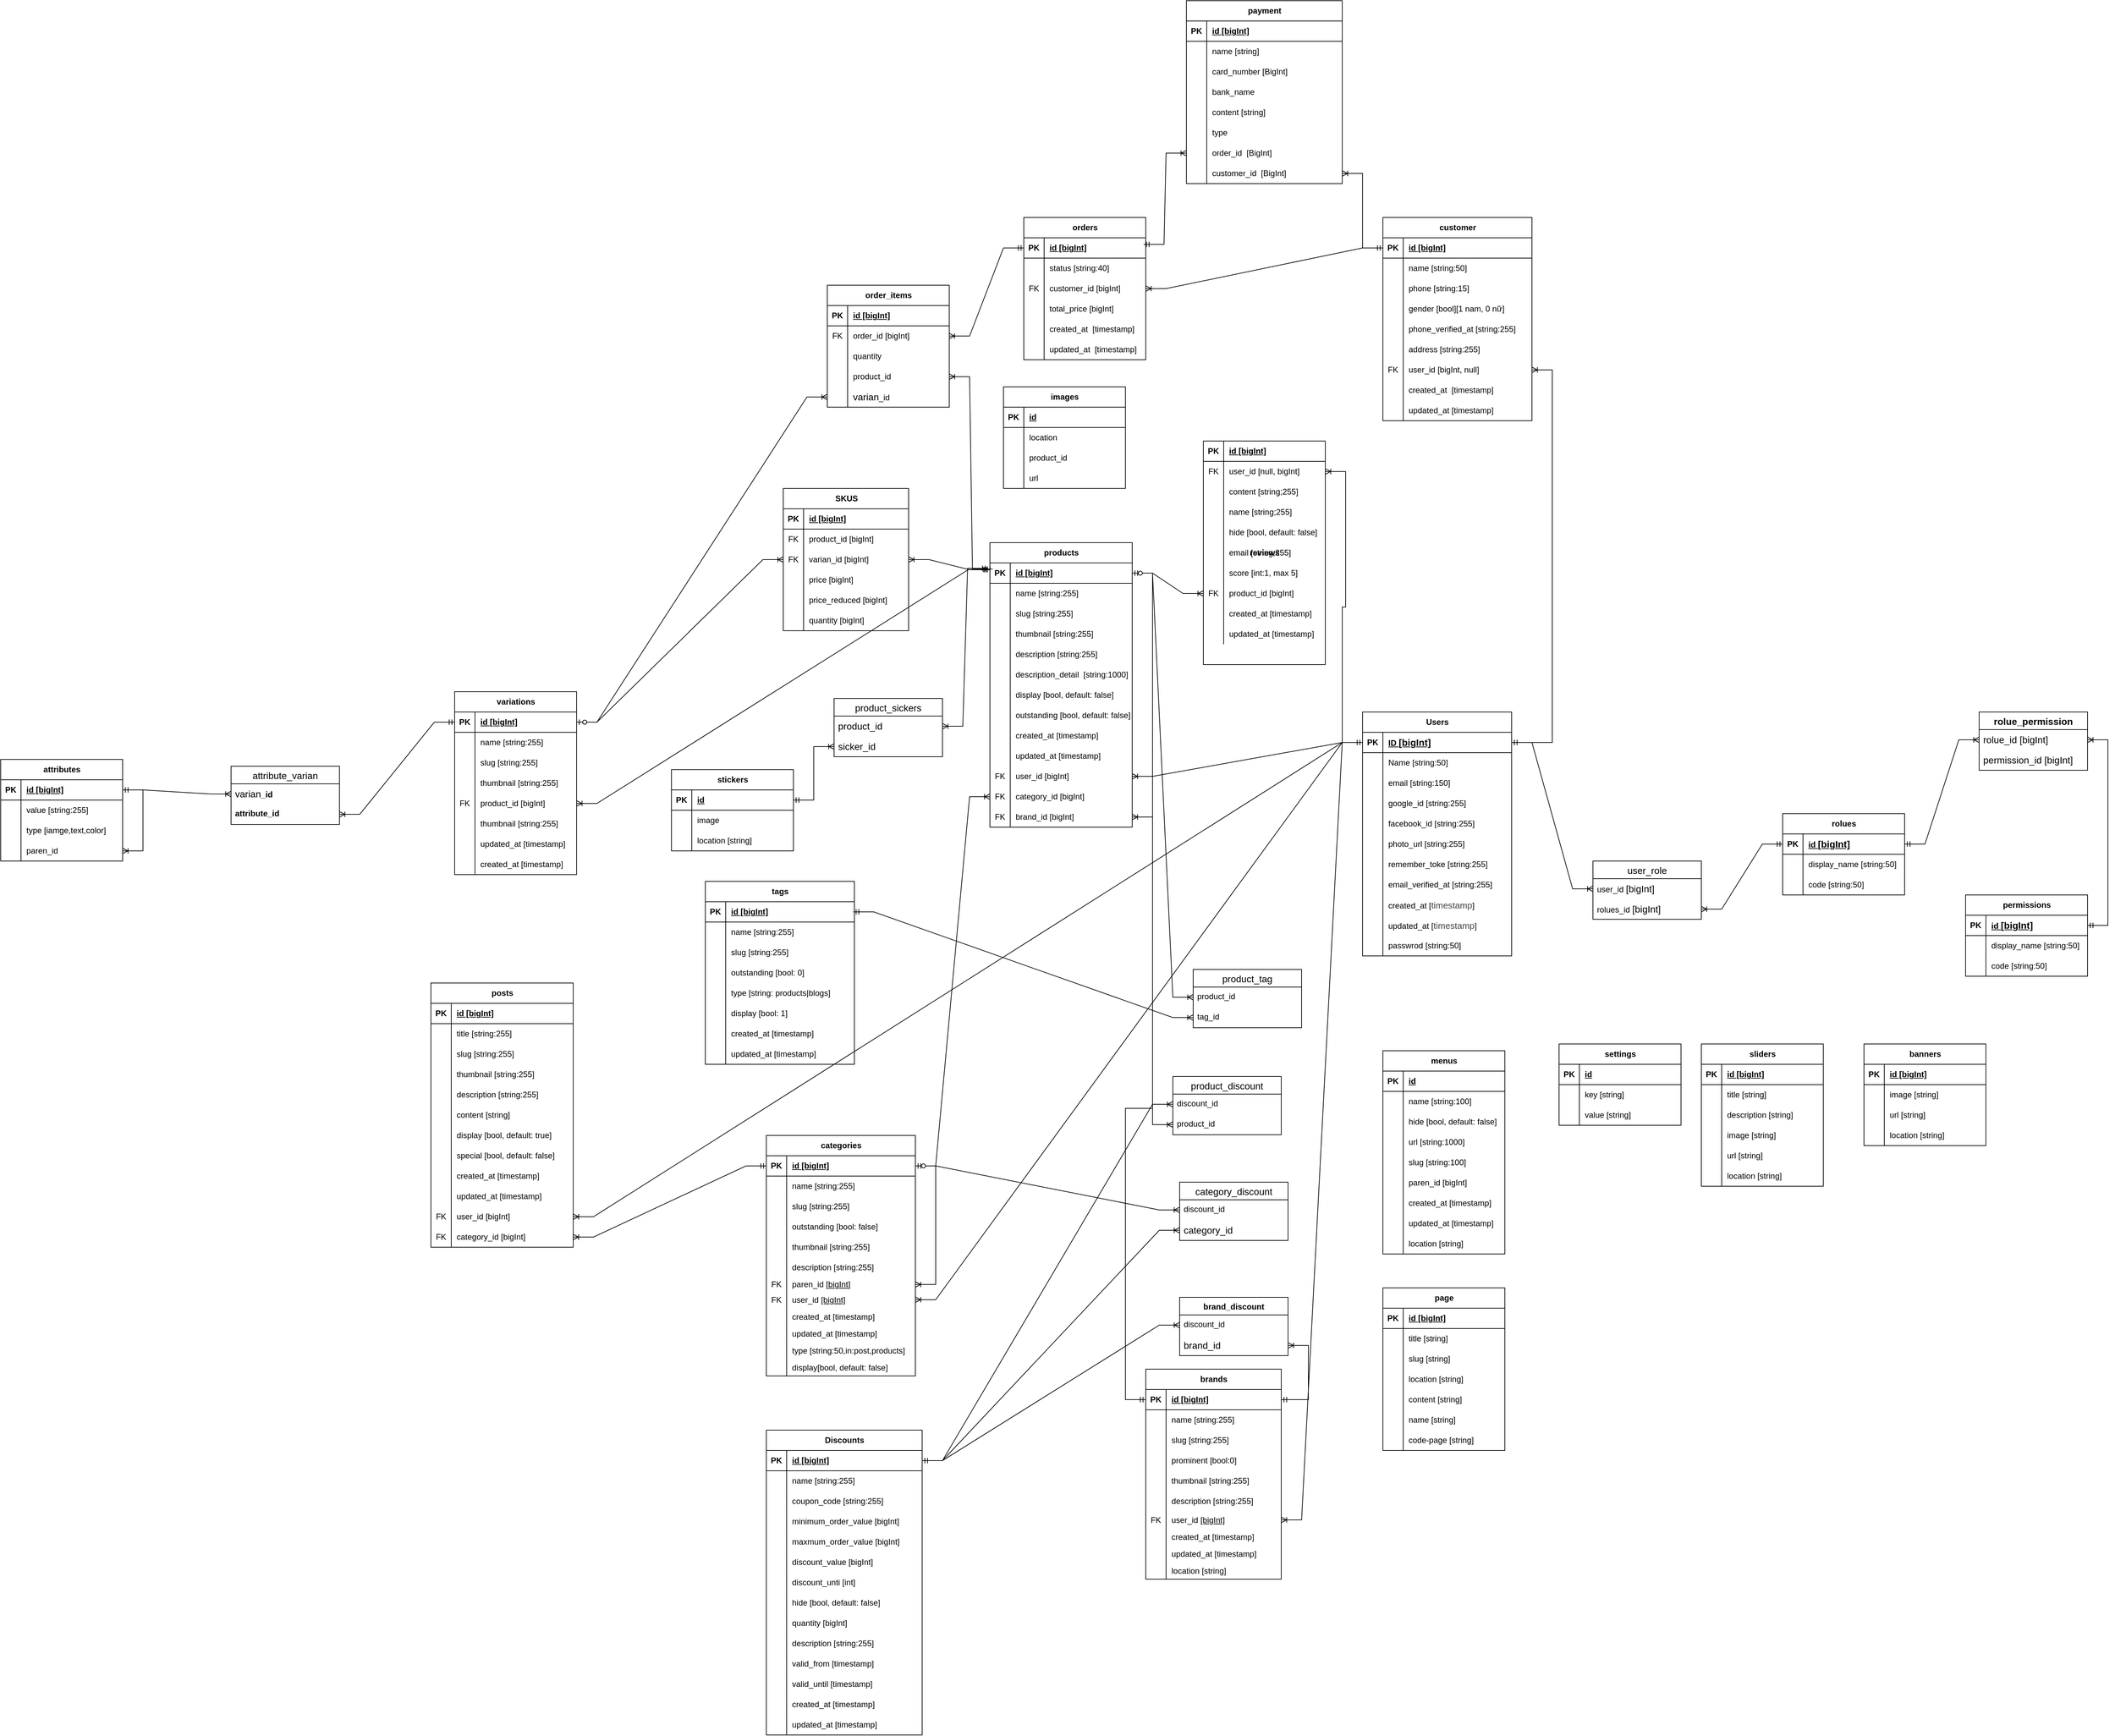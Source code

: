 <mxfile version="24.8.3" pages="2">
  <diagram name="ERD" id="sPKTCWyB7TIudmBx3HDe">
    <mxGraphModel dx="4237" dy="2008" grid="1" gridSize="10" guides="1" tooltips="1" connect="1" arrows="1" fold="1" page="1" pageScale="1" pageWidth="850" pageHeight="1100" math="0" shadow="0">
      <root>
        <mxCell id="0" />
        <mxCell id="1" parent="0" />
        <mxCell id="sDiTBxCpTwFRhDh0fGs3-5" value="Users" style="shape=table;startSize=30;container=1;collapsible=1;childLayout=tableLayout;fixedRows=1;rowLines=0;fontStyle=1;align=center;resizeLast=1;html=1;" parent="1" vertex="1">
          <mxGeometry x="250" y="150" width="220" height="360" as="geometry" />
        </mxCell>
        <mxCell id="sDiTBxCpTwFRhDh0fGs3-6" value="" style="shape=tableRow;horizontal=0;startSize=0;swimlaneHead=0;swimlaneBody=0;fillColor=none;collapsible=0;dropTarget=0;points=[[0,0.5],[1,0.5]];portConstraint=eastwest;top=0;left=0;right=0;bottom=1;" parent="sDiTBxCpTwFRhDh0fGs3-5" vertex="1">
          <mxGeometry y="30" width="220" height="30" as="geometry" />
        </mxCell>
        <mxCell id="sDiTBxCpTwFRhDh0fGs3-7" value="PK" style="shape=partialRectangle;connectable=0;fillColor=none;top=0;left=0;bottom=0;right=0;fontStyle=1;overflow=hidden;whiteSpace=wrap;html=1;" parent="sDiTBxCpTwFRhDh0fGs3-6" vertex="1">
          <mxGeometry width="30" height="30" as="geometry">
            <mxRectangle width="30" height="30" as="alternateBounds" />
          </mxGeometry>
        </mxCell>
        <mxCell id="sDiTBxCpTwFRhDh0fGs3-8" value="ID&amp;nbsp;&lt;span style=&quot;font-size: 14px; text-align: center; text-wrap: nowrap;&quot;&gt;[bigInt]&lt;/span&gt;" style="shape=partialRectangle;connectable=0;fillColor=none;top=0;left=0;bottom=0;right=0;align=left;spacingLeft=6;fontStyle=5;overflow=hidden;whiteSpace=wrap;html=1;" parent="sDiTBxCpTwFRhDh0fGs3-6" vertex="1">
          <mxGeometry x="30" width="190" height="30" as="geometry">
            <mxRectangle width="190" height="30" as="alternateBounds" />
          </mxGeometry>
        </mxCell>
        <mxCell id="sDiTBxCpTwFRhDh0fGs3-9" value="" style="shape=tableRow;horizontal=0;startSize=0;swimlaneHead=0;swimlaneBody=0;fillColor=none;collapsible=0;dropTarget=0;points=[[0,0.5],[1,0.5]];portConstraint=eastwest;top=0;left=0;right=0;bottom=0;" parent="sDiTBxCpTwFRhDh0fGs3-5" vertex="1">
          <mxGeometry y="60" width="220" height="30" as="geometry" />
        </mxCell>
        <mxCell id="sDiTBxCpTwFRhDh0fGs3-10" value="" style="shape=partialRectangle;connectable=0;fillColor=none;top=0;left=0;bottom=0;right=0;editable=1;overflow=hidden;whiteSpace=wrap;html=1;" parent="sDiTBxCpTwFRhDh0fGs3-9" vertex="1">
          <mxGeometry width="30" height="30" as="geometry">
            <mxRectangle width="30" height="30" as="alternateBounds" />
          </mxGeometry>
        </mxCell>
        <mxCell id="sDiTBxCpTwFRhDh0fGs3-11" value="Name [string:50]" style="shape=partialRectangle;connectable=0;fillColor=none;top=0;left=0;bottom=0;right=0;align=left;spacingLeft=6;overflow=hidden;whiteSpace=wrap;html=1;" parent="sDiTBxCpTwFRhDh0fGs3-9" vertex="1">
          <mxGeometry x="30" width="190" height="30" as="geometry">
            <mxRectangle width="190" height="30" as="alternateBounds" />
          </mxGeometry>
        </mxCell>
        <mxCell id="sDiTBxCpTwFRhDh0fGs3-12" value="" style="shape=tableRow;horizontal=0;startSize=0;swimlaneHead=0;swimlaneBody=0;fillColor=none;collapsible=0;dropTarget=0;points=[[0,0.5],[1,0.5]];portConstraint=eastwest;top=0;left=0;right=0;bottom=0;" parent="sDiTBxCpTwFRhDh0fGs3-5" vertex="1">
          <mxGeometry y="90" width="220" height="30" as="geometry" />
        </mxCell>
        <mxCell id="sDiTBxCpTwFRhDh0fGs3-13" value="" style="shape=partialRectangle;connectable=0;fillColor=none;top=0;left=0;bottom=0;right=0;editable=1;overflow=hidden;whiteSpace=wrap;html=1;" parent="sDiTBxCpTwFRhDh0fGs3-12" vertex="1">
          <mxGeometry width="30" height="30" as="geometry">
            <mxRectangle width="30" height="30" as="alternateBounds" />
          </mxGeometry>
        </mxCell>
        <mxCell id="sDiTBxCpTwFRhDh0fGs3-14" value="email [string:150]" style="shape=partialRectangle;connectable=0;fillColor=none;top=0;left=0;bottom=0;right=0;align=left;spacingLeft=6;overflow=hidden;whiteSpace=wrap;html=1;" parent="sDiTBxCpTwFRhDh0fGs3-12" vertex="1">
          <mxGeometry x="30" width="190" height="30" as="geometry">
            <mxRectangle width="190" height="30" as="alternateBounds" />
          </mxGeometry>
        </mxCell>
        <mxCell id="sDiTBxCpTwFRhDh0fGs3-15" value="" style="shape=tableRow;horizontal=0;startSize=0;swimlaneHead=0;swimlaneBody=0;fillColor=none;collapsible=0;dropTarget=0;points=[[0,0.5],[1,0.5]];portConstraint=eastwest;top=0;left=0;right=0;bottom=0;" parent="sDiTBxCpTwFRhDh0fGs3-5" vertex="1">
          <mxGeometry y="120" width="220" height="30" as="geometry" />
        </mxCell>
        <mxCell id="sDiTBxCpTwFRhDh0fGs3-16" value="" style="shape=partialRectangle;connectable=0;fillColor=none;top=0;left=0;bottom=0;right=0;editable=1;overflow=hidden;whiteSpace=wrap;html=1;" parent="sDiTBxCpTwFRhDh0fGs3-15" vertex="1">
          <mxGeometry width="30" height="30" as="geometry">
            <mxRectangle width="30" height="30" as="alternateBounds" />
          </mxGeometry>
        </mxCell>
        <mxCell id="sDiTBxCpTwFRhDh0fGs3-17" value="google_id [string:255]" style="shape=partialRectangle;connectable=0;fillColor=none;top=0;left=0;bottom=0;right=0;align=left;spacingLeft=6;overflow=hidden;whiteSpace=wrap;html=1;" parent="sDiTBxCpTwFRhDh0fGs3-15" vertex="1">
          <mxGeometry x="30" width="190" height="30" as="geometry">
            <mxRectangle width="190" height="30" as="alternateBounds" />
          </mxGeometry>
        </mxCell>
        <mxCell id="sDiTBxCpTwFRhDh0fGs3-30" value="" style="shape=tableRow;horizontal=0;startSize=0;swimlaneHead=0;swimlaneBody=0;fillColor=none;collapsible=0;dropTarget=0;points=[[0,0.5],[1,0.5]];portConstraint=eastwest;top=0;left=0;right=0;bottom=0;" parent="sDiTBxCpTwFRhDh0fGs3-5" vertex="1">
          <mxGeometry y="150" width="220" height="30" as="geometry" />
        </mxCell>
        <mxCell id="sDiTBxCpTwFRhDh0fGs3-31" value="" style="shape=partialRectangle;connectable=0;fillColor=none;top=0;left=0;bottom=0;right=0;editable=1;overflow=hidden;whiteSpace=wrap;html=1;" parent="sDiTBxCpTwFRhDh0fGs3-30" vertex="1">
          <mxGeometry width="30" height="30" as="geometry">
            <mxRectangle width="30" height="30" as="alternateBounds" />
          </mxGeometry>
        </mxCell>
        <mxCell id="sDiTBxCpTwFRhDh0fGs3-32" value="facebook_id [string:255]" style="shape=partialRectangle;connectable=0;fillColor=none;top=0;left=0;bottom=0;right=0;align=left;spacingLeft=6;overflow=hidden;whiteSpace=wrap;html=1;" parent="sDiTBxCpTwFRhDh0fGs3-30" vertex="1">
          <mxGeometry x="30" width="190" height="30" as="geometry">
            <mxRectangle width="190" height="30" as="alternateBounds" />
          </mxGeometry>
        </mxCell>
        <mxCell id="52AvuBnp36JJ3xv3CYMp-31" value="" style="shape=tableRow;horizontal=0;startSize=0;swimlaneHead=0;swimlaneBody=0;fillColor=none;collapsible=0;dropTarget=0;points=[[0,0.5],[1,0.5]];portConstraint=eastwest;top=0;left=0;right=0;bottom=0;" parent="sDiTBxCpTwFRhDh0fGs3-5" vertex="1">
          <mxGeometry y="180" width="220" height="30" as="geometry" />
        </mxCell>
        <mxCell id="52AvuBnp36JJ3xv3CYMp-32" value="" style="shape=partialRectangle;connectable=0;fillColor=none;top=0;left=0;bottom=0;right=0;editable=1;overflow=hidden;whiteSpace=wrap;html=1;" parent="52AvuBnp36JJ3xv3CYMp-31" vertex="1">
          <mxGeometry width="30" height="30" as="geometry">
            <mxRectangle width="30" height="30" as="alternateBounds" />
          </mxGeometry>
        </mxCell>
        <mxCell id="52AvuBnp36JJ3xv3CYMp-33" value="photo_url [string:255]" style="shape=partialRectangle;connectable=0;fillColor=none;top=0;left=0;bottom=0;right=0;align=left;spacingLeft=6;overflow=hidden;whiteSpace=wrap;html=1;" parent="52AvuBnp36JJ3xv3CYMp-31" vertex="1">
          <mxGeometry x="30" width="190" height="30" as="geometry">
            <mxRectangle width="190" height="30" as="alternateBounds" />
          </mxGeometry>
        </mxCell>
        <mxCell id="sDiTBxCpTwFRhDh0fGs3-36" value="" style="shape=tableRow;horizontal=0;startSize=0;swimlaneHead=0;swimlaneBody=0;fillColor=none;collapsible=0;dropTarget=0;points=[[0,0.5],[1,0.5]];portConstraint=eastwest;top=0;left=0;right=0;bottom=0;" parent="sDiTBxCpTwFRhDh0fGs3-5" vertex="1">
          <mxGeometry y="210" width="220" height="30" as="geometry" />
        </mxCell>
        <mxCell id="sDiTBxCpTwFRhDh0fGs3-37" value="" style="shape=partialRectangle;connectable=0;fillColor=none;top=0;left=0;bottom=0;right=0;editable=1;overflow=hidden;whiteSpace=wrap;html=1;" parent="sDiTBxCpTwFRhDh0fGs3-36" vertex="1">
          <mxGeometry width="30" height="30" as="geometry">
            <mxRectangle width="30" height="30" as="alternateBounds" />
          </mxGeometry>
        </mxCell>
        <mxCell id="sDiTBxCpTwFRhDh0fGs3-38" value="remember_toke [string:255]" style="shape=partialRectangle;connectable=0;fillColor=none;top=0;left=0;bottom=0;right=0;align=left;spacingLeft=6;overflow=hidden;whiteSpace=wrap;html=1;" parent="sDiTBxCpTwFRhDh0fGs3-36" vertex="1">
          <mxGeometry x="30" width="190" height="30" as="geometry">
            <mxRectangle width="190" height="30" as="alternateBounds" />
          </mxGeometry>
        </mxCell>
        <mxCell id="sDiTBxCpTwFRhDh0fGs3-39" value="" style="shape=tableRow;horizontal=0;startSize=0;swimlaneHead=0;swimlaneBody=0;fillColor=none;collapsible=0;dropTarget=0;points=[[0,0.5],[1,0.5]];portConstraint=eastwest;top=0;left=0;right=0;bottom=0;" parent="sDiTBxCpTwFRhDh0fGs3-5" vertex="1">
          <mxGeometry y="240" width="220" height="30" as="geometry" />
        </mxCell>
        <mxCell id="sDiTBxCpTwFRhDh0fGs3-40" value="" style="shape=partialRectangle;connectable=0;fillColor=none;top=0;left=0;bottom=0;right=0;editable=1;overflow=hidden;whiteSpace=wrap;html=1;" parent="sDiTBxCpTwFRhDh0fGs3-39" vertex="1">
          <mxGeometry width="30" height="30" as="geometry">
            <mxRectangle width="30" height="30" as="alternateBounds" />
          </mxGeometry>
        </mxCell>
        <mxCell id="sDiTBxCpTwFRhDh0fGs3-41" value="email_verified_at [string:255]" style="shape=partialRectangle;connectable=0;fillColor=none;top=0;left=0;bottom=0;right=0;align=left;spacingLeft=6;overflow=hidden;whiteSpace=wrap;html=1;" parent="sDiTBxCpTwFRhDh0fGs3-39" vertex="1">
          <mxGeometry x="30" width="190" height="30" as="geometry">
            <mxRectangle width="190" height="30" as="alternateBounds" />
          </mxGeometry>
        </mxCell>
        <mxCell id="sDiTBxCpTwFRhDh0fGs3-18" value="" style="shape=tableRow;horizontal=0;startSize=0;swimlaneHead=0;swimlaneBody=0;fillColor=none;collapsible=0;dropTarget=0;points=[[0,0.5],[1,0.5]];portConstraint=eastwest;top=0;left=0;right=0;bottom=0;" parent="sDiTBxCpTwFRhDh0fGs3-5" vertex="1">
          <mxGeometry y="270" width="220" height="30" as="geometry" />
        </mxCell>
        <mxCell id="sDiTBxCpTwFRhDh0fGs3-19" value="" style="shape=partialRectangle;connectable=0;fillColor=none;top=0;left=0;bottom=0;right=0;editable=1;overflow=hidden;whiteSpace=wrap;html=1;" parent="sDiTBxCpTwFRhDh0fGs3-18" vertex="1">
          <mxGeometry width="30" height="30" as="geometry">
            <mxRectangle width="30" height="30" as="alternateBounds" />
          </mxGeometry>
        </mxCell>
        <mxCell id="sDiTBxCpTwFRhDh0fGs3-20" value="created_at [&lt;span style=&quot;color: rgb(68, 68, 68); font-family: sans-serif; font-size: 13.12px; text-wrap: nowrap; background-color: rgb(255, 255, 255);&quot;&gt;timestamp&lt;/span&gt;]" style="shape=partialRectangle;connectable=0;fillColor=none;top=0;left=0;bottom=0;right=0;align=left;spacingLeft=6;overflow=hidden;whiteSpace=wrap;html=1;" parent="sDiTBxCpTwFRhDh0fGs3-18" vertex="1">
          <mxGeometry x="30" width="190" height="30" as="geometry">
            <mxRectangle width="190" height="30" as="alternateBounds" />
          </mxGeometry>
        </mxCell>
        <mxCell id="sDiTBxCpTwFRhDh0fGs3-24" value="" style="shape=tableRow;horizontal=0;startSize=0;swimlaneHead=0;swimlaneBody=0;fillColor=none;collapsible=0;dropTarget=0;points=[[0,0.5],[1,0.5]];portConstraint=eastwest;top=0;left=0;right=0;bottom=0;" parent="sDiTBxCpTwFRhDh0fGs3-5" vertex="1">
          <mxGeometry y="300" width="220" height="30" as="geometry" />
        </mxCell>
        <mxCell id="sDiTBxCpTwFRhDh0fGs3-25" value="" style="shape=partialRectangle;connectable=0;fillColor=none;top=0;left=0;bottom=0;right=0;editable=1;overflow=hidden;whiteSpace=wrap;html=1;" parent="sDiTBxCpTwFRhDh0fGs3-24" vertex="1">
          <mxGeometry width="30" height="30" as="geometry">
            <mxRectangle width="30" height="30" as="alternateBounds" />
          </mxGeometry>
        </mxCell>
        <mxCell id="sDiTBxCpTwFRhDh0fGs3-26" value="updated_at [&lt;span style=&quot;color: rgb(68, 68, 68); font-family: sans-serif; font-size: 13.12px; text-wrap: nowrap; background-color: rgb(255, 255, 255);&quot;&gt;timestamp&lt;/span&gt;]" style="shape=partialRectangle;connectable=0;fillColor=none;top=0;left=0;bottom=0;right=0;align=left;spacingLeft=6;overflow=hidden;whiteSpace=wrap;html=1;" parent="sDiTBxCpTwFRhDh0fGs3-24" vertex="1">
          <mxGeometry x="30" width="190" height="30" as="geometry">
            <mxRectangle width="190" height="30" as="alternateBounds" />
          </mxGeometry>
        </mxCell>
        <mxCell id="sDiTBxCpTwFRhDh0fGs3-21" value="" style="shape=tableRow;horizontal=0;startSize=0;swimlaneHead=0;swimlaneBody=0;fillColor=none;collapsible=0;dropTarget=0;points=[[0,0.5],[1,0.5]];portConstraint=eastwest;top=0;left=0;right=0;bottom=0;" parent="sDiTBxCpTwFRhDh0fGs3-5" vertex="1">
          <mxGeometry y="330" width="220" height="30" as="geometry" />
        </mxCell>
        <mxCell id="sDiTBxCpTwFRhDh0fGs3-22" value="" style="shape=partialRectangle;connectable=0;fillColor=none;top=0;left=0;bottom=0;right=0;editable=1;overflow=hidden;whiteSpace=wrap;html=1;" parent="sDiTBxCpTwFRhDh0fGs3-21" vertex="1">
          <mxGeometry width="30" height="30" as="geometry">
            <mxRectangle width="30" height="30" as="alternateBounds" />
          </mxGeometry>
        </mxCell>
        <mxCell id="sDiTBxCpTwFRhDh0fGs3-23" value="passwrod [string:50]" style="shape=partialRectangle;connectable=0;fillColor=none;top=0;left=0;bottom=0;right=0;align=left;spacingLeft=6;overflow=hidden;whiteSpace=wrap;html=1;" parent="sDiTBxCpTwFRhDh0fGs3-21" vertex="1">
          <mxGeometry x="30" width="190" height="30" as="geometry">
            <mxRectangle width="190" height="30" as="alternateBounds" />
          </mxGeometry>
        </mxCell>
        <mxCell id="sDiTBxCpTwFRhDh0fGs3-46" value="rolues" style="shape=table;startSize=30;container=1;collapsible=1;childLayout=tableLayout;fixedRows=1;rowLines=0;fontStyle=1;align=center;resizeLast=1;html=1;" parent="1" vertex="1">
          <mxGeometry x="870" y="300" width="180" height="120" as="geometry" />
        </mxCell>
        <mxCell id="sDiTBxCpTwFRhDh0fGs3-47" value="" style="shape=tableRow;horizontal=0;startSize=0;swimlaneHead=0;swimlaneBody=0;fillColor=none;collapsible=0;dropTarget=0;points=[[0,0.5],[1,0.5]];portConstraint=eastwest;top=0;left=0;right=0;bottom=1;" parent="sDiTBxCpTwFRhDh0fGs3-46" vertex="1">
          <mxGeometry y="30" width="180" height="30" as="geometry" />
        </mxCell>
        <mxCell id="sDiTBxCpTwFRhDh0fGs3-48" value="PK" style="shape=partialRectangle;connectable=0;fillColor=none;top=0;left=0;bottom=0;right=0;fontStyle=1;overflow=hidden;whiteSpace=wrap;html=1;" parent="sDiTBxCpTwFRhDh0fGs3-47" vertex="1">
          <mxGeometry width="30" height="30" as="geometry">
            <mxRectangle width="30" height="30" as="alternateBounds" />
          </mxGeometry>
        </mxCell>
        <mxCell id="sDiTBxCpTwFRhDh0fGs3-49" value="id&amp;nbsp;&lt;span style=&quot;font-size: 14px; text-align: center; text-wrap: nowrap;&quot;&gt;[bigInt]&lt;/span&gt;" style="shape=partialRectangle;connectable=0;fillColor=none;top=0;left=0;bottom=0;right=0;align=left;spacingLeft=6;fontStyle=5;overflow=hidden;whiteSpace=wrap;html=1;" parent="sDiTBxCpTwFRhDh0fGs3-47" vertex="1">
          <mxGeometry x="30" width="150" height="30" as="geometry">
            <mxRectangle width="150" height="30" as="alternateBounds" />
          </mxGeometry>
        </mxCell>
        <mxCell id="sDiTBxCpTwFRhDh0fGs3-50" value="" style="shape=tableRow;horizontal=0;startSize=0;swimlaneHead=0;swimlaneBody=0;fillColor=none;collapsible=0;dropTarget=0;points=[[0,0.5],[1,0.5]];portConstraint=eastwest;top=0;left=0;right=0;bottom=0;" parent="sDiTBxCpTwFRhDh0fGs3-46" vertex="1">
          <mxGeometry y="60" width="180" height="30" as="geometry" />
        </mxCell>
        <mxCell id="sDiTBxCpTwFRhDh0fGs3-51" value="" style="shape=partialRectangle;connectable=0;fillColor=none;top=0;left=0;bottom=0;right=0;editable=1;overflow=hidden;whiteSpace=wrap;html=1;" parent="sDiTBxCpTwFRhDh0fGs3-50" vertex="1">
          <mxGeometry width="30" height="30" as="geometry">
            <mxRectangle width="30" height="30" as="alternateBounds" />
          </mxGeometry>
        </mxCell>
        <mxCell id="sDiTBxCpTwFRhDh0fGs3-52" value="display_name [string:50]" style="shape=partialRectangle;connectable=0;fillColor=none;top=0;left=0;bottom=0;right=0;align=left;spacingLeft=6;overflow=hidden;whiteSpace=wrap;html=1;" parent="sDiTBxCpTwFRhDh0fGs3-50" vertex="1">
          <mxGeometry x="30" width="150" height="30" as="geometry">
            <mxRectangle width="150" height="30" as="alternateBounds" />
          </mxGeometry>
        </mxCell>
        <mxCell id="sDiTBxCpTwFRhDh0fGs3-53" value="" style="shape=tableRow;horizontal=0;startSize=0;swimlaneHead=0;swimlaneBody=0;fillColor=none;collapsible=0;dropTarget=0;points=[[0,0.5],[1,0.5]];portConstraint=eastwest;top=0;left=0;right=0;bottom=0;" parent="sDiTBxCpTwFRhDh0fGs3-46" vertex="1">
          <mxGeometry y="90" width="180" height="30" as="geometry" />
        </mxCell>
        <mxCell id="sDiTBxCpTwFRhDh0fGs3-54" value="" style="shape=partialRectangle;connectable=0;fillColor=none;top=0;left=0;bottom=0;right=0;editable=1;overflow=hidden;whiteSpace=wrap;html=1;" parent="sDiTBxCpTwFRhDh0fGs3-53" vertex="1">
          <mxGeometry width="30" height="30" as="geometry">
            <mxRectangle width="30" height="30" as="alternateBounds" />
          </mxGeometry>
        </mxCell>
        <mxCell id="sDiTBxCpTwFRhDh0fGs3-55" value="code [string:50]" style="shape=partialRectangle;connectable=0;fillColor=none;top=0;left=0;bottom=0;right=0;align=left;spacingLeft=6;overflow=hidden;whiteSpace=wrap;html=1;" parent="sDiTBxCpTwFRhDh0fGs3-53" vertex="1">
          <mxGeometry x="30" width="150" height="30" as="geometry">
            <mxRectangle width="150" height="30" as="alternateBounds" />
          </mxGeometry>
        </mxCell>
        <mxCell id="sDiTBxCpTwFRhDh0fGs3-72" value="user_role" style="swimlane;fontStyle=0;childLayout=stackLayout;horizontal=1;startSize=26;horizontalStack=0;resizeParent=1;resizeParentMax=0;resizeLast=0;collapsible=1;marginBottom=0;align=center;fontSize=14;" parent="1" vertex="1">
          <mxGeometry x="590" y="370" width="160" height="86" as="geometry" />
        </mxCell>
        <mxCell id="sDiTBxCpTwFRhDh0fGs3-73" value="user_id&amp;nbsp;&lt;span style=&quot;font-size: 14px; text-align: center; text-wrap: nowrap;&quot;&gt;[bigInt]&lt;/span&gt;" style="text;strokeColor=none;fillColor=none;spacingLeft=4;spacingRight=4;overflow=hidden;rotatable=0;points=[[0,0.5],[1,0.5]];portConstraint=eastwest;fontSize=12;whiteSpace=wrap;html=1;" parent="sDiTBxCpTwFRhDh0fGs3-72" vertex="1">
          <mxGeometry y="26" width="160" height="30" as="geometry" />
        </mxCell>
        <mxCell id="sDiTBxCpTwFRhDh0fGs3-74" value="&lt;span style=&quot;text-align: center; text-wrap: nowrap;&quot;&gt;rolues_id&amp;nbsp;&lt;/span&gt;&lt;span style=&quot;font-size: 14px; text-align: center; text-wrap: nowrap;&quot;&gt;[bigInt]&lt;/span&gt;" style="text;strokeColor=none;fillColor=none;spacingLeft=4;spacingRight=4;overflow=hidden;rotatable=0;points=[[0,0.5],[1,0.5]];portConstraint=eastwest;fontSize=12;whiteSpace=wrap;html=1;" parent="sDiTBxCpTwFRhDh0fGs3-72" vertex="1">
          <mxGeometry y="56" width="160" height="30" as="geometry" />
        </mxCell>
        <mxCell id="sDiTBxCpTwFRhDh0fGs3-77" value="" style="edgeStyle=entityRelationEdgeStyle;fontSize=12;html=1;endArrow=ERoneToMany;startArrow=ERmandOne;rounded=0;exitX=1;exitY=0.5;exitDx=0;exitDy=0;entryX=0;entryY=0.5;entryDx=0;entryDy=0;" parent="1" source="sDiTBxCpTwFRhDh0fGs3-6" target="sDiTBxCpTwFRhDh0fGs3-73" edge="1">
          <mxGeometry width="100" height="100" relative="1" as="geometry">
            <mxPoint x="540" y="480" as="sourcePoint" />
            <mxPoint x="640" y="380" as="targetPoint" />
          </mxGeometry>
        </mxCell>
        <mxCell id="sDiTBxCpTwFRhDh0fGs3-78" value="" style="edgeStyle=entityRelationEdgeStyle;fontSize=12;html=1;endArrow=ERoneToMany;startArrow=ERmandOne;rounded=0;entryX=1;entryY=0.5;entryDx=0;entryDy=0;" parent="1" source="sDiTBxCpTwFRhDh0fGs3-47" target="sDiTBxCpTwFRhDh0fGs3-74" edge="1">
          <mxGeometry width="100" height="100" relative="1" as="geometry">
            <mxPoint x="700" y="217" as="sourcePoint" />
            <mxPoint x="850" y="237" as="targetPoint" />
          </mxGeometry>
        </mxCell>
        <mxCell id="sDiTBxCpTwFRhDh0fGs3-80" value="permissions" style="shape=table;startSize=30;container=1;collapsible=1;childLayout=tableLayout;fixedRows=1;rowLines=0;fontStyle=1;align=center;resizeLast=1;html=1;" parent="1" vertex="1">
          <mxGeometry x="1140" y="420" width="180" height="120" as="geometry" />
        </mxCell>
        <mxCell id="sDiTBxCpTwFRhDh0fGs3-81" value="" style="shape=tableRow;horizontal=0;startSize=0;swimlaneHead=0;swimlaneBody=0;fillColor=none;collapsible=0;dropTarget=0;points=[[0,0.5],[1,0.5]];portConstraint=eastwest;top=0;left=0;right=0;bottom=1;" parent="sDiTBxCpTwFRhDh0fGs3-80" vertex="1">
          <mxGeometry y="30" width="180" height="30" as="geometry" />
        </mxCell>
        <mxCell id="sDiTBxCpTwFRhDh0fGs3-82" value="PK" style="shape=partialRectangle;connectable=0;fillColor=none;top=0;left=0;bottom=0;right=0;fontStyle=1;overflow=hidden;whiteSpace=wrap;html=1;" parent="sDiTBxCpTwFRhDh0fGs3-81" vertex="1">
          <mxGeometry width="30" height="30" as="geometry">
            <mxRectangle width="30" height="30" as="alternateBounds" />
          </mxGeometry>
        </mxCell>
        <mxCell id="sDiTBxCpTwFRhDh0fGs3-83" value="id&amp;nbsp;&lt;span style=&quot;font-size: 14px; text-align: center; text-wrap: nowrap;&quot;&gt;[bigInt]&lt;/span&gt;" style="shape=partialRectangle;connectable=0;fillColor=none;top=0;left=0;bottom=0;right=0;align=left;spacingLeft=6;fontStyle=5;overflow=hidden;whiteSpace=wrap;html=1;" parent="sDiTBxCpTwFRhDh0fGs3-81" vertex="1">
          <mxGeometry x="30" width="150" height="30" as="geometry">
            <mxRectangle width="150" height="30" as="alternateBounds" />
          </mxGeometry>
        </mxCell>
        <mxCell id="sDiTBxCpTwFRhDh0fGs3-84" value="" style="shape=tableRow;horizontal=0;startSize=0;swimlaneHead=0;swimlaneBody=0;fillColor=none;collapsible=0;dropTarget=0;points=[[0,0.5],[1,0.5]];portConstraint=eastwest;top=0;left=0;right=0;bottom=0;" parent="sDiTBxCpTwFRhDh0fGs3-80" vertex="1">
          <mxGeometry y="60" width="180" height="30" as="geometry" />
        </mxCell>
        <mxCell id="sDiTBxCpTwFRhDh0fGs3-85" value="" style="shape=partialRectangle;connectable=0;fillColor=none;top=0;left=0;bottom=0;right=0;editable=1;overflow=hidden;whiteSpace=wrap;html=1;" parent="sDiTBxCpTwFRhDh0fGs3-84" vertex="1">
          <mxGeometry width="30" height="30" as="geometry">
            <mxRectangle width="30" height="30" as="alternateBounds" />
          </mxGeometry>
        </mxCell>
        <mxCell id="sDiTBxCpTwFRhDh0fGs3-86" value="display_name [string:50]" style="shape=partialRectangle;connectable=0;fillColor=none;top=0;left=0;bottom=0;right=0;align=left;spacingLeft=6;overflow=hidden;whiteSpace=wrap;html=1;" parent="sDiTBxCpTwFRhDh0fGs3-84" vertex="1">
          <mxGeometry x="30" width="150" height="30" as="geometry">
            <mxRectangle width="150" height="30" as="alternateBounds" />
          </mxGeometry>
        </mxCell>
        <mxCell id="sDiTBxCpTwFRhDh0fGs3-87" value="" style="shape=tableRow;horizontal=0;startSize=0;swimlaneHead=0;swimlaneBody=0;fillColor=none;collapsible=0;dropTarget=0;points=[[0,0.5],[1,0.5]];portConstraint=eastwest;top=0;left=0;right=0;bottom=0;" parent="sDiTBxCpTwFRhDh0fGs3-80" vertex="1">
          <mxGeometry y="90" width="180" height="30" as="geometry" />
        </mxCell>
        <mxCell id="sDiTBxCpTwFRhDh0fGs3-88" value="" style="shape=partialRectangle;connectable=0;fillColor=none;top=0;left=0;bottom=0;right=0;editable=1;overflow=hidden;whiteSpace=wrap;html=1;" parent="sDiTBxCpTwFRhDh0fGs3-87" vertex="1">
          <mxGeometry width="30" height="30" as="geometry">
            <mxRectangle width="30" height="30" as="alternateBounds" />
          </mxGeometry>
        </mxCell>
        <mxCell id="sDiTBxCpTwFRhDh0fGs3-89" value="code [string:50]" style="shape=partialRectangle;connectable=0;fillColor=none;top=0;left=0;bottom=0;right=0;align=left;spacingLeft=6;overflow=hidden;whiteSpace=wrap;html=1;" parent="sDiTBxCpTwFRhDh0fGs3-87" vertex="1">
          <mxGeometry x="30" width="150" height="30" as="geometry">
            <mxRectangle width="150" height="30" as="alternateBounds" />
          </mxGeometry>
        </mxCell>
        <mxCell id="sDiTBxCpTwFRhDh0fGs3-93" value="rolue_permission" style="swimlane;fontStyle=1;childLayout=stackLayout;horizontal=1;startSize=26;horizontalStack=0;resizeParent=1;resizeParentMax=0;resizeLast=0;collapsible=1;marginBottom=0;align=center;fontSize=14;" parent="1" vertex="1">
          <mxGeometry x="1160" y="150" width="160" height="86" as="geometry" />
        </mxCell>
        <mxCell id="sDiTBxCpTwFRhDh0fGs3-94" value="&lt;span style=&quot;font-size: 14px; text-align: center; text-wrap: nowrap;&quot;&gt;rolue_id [bigInt]&lt;/span&gt;" style="text;strokeColor=none;fillColor=none;spacingLeft=4;spacingRight=4;overflow=hidden;rotatable=0;points=[[0,0.5],[1,0.5]];portConstraint=eastwest;fontSize=12;whiteSpace=wrap;html=1;" parent="sDiTBxCpTwFRhDh0fGs3-93" vertex="1">
          <mxGeometry y="26" width="160" height="30" as="geometry" />
        </mxCell>
        <mxCell id="sDiTBxCpTwFRhDh0fGs3-95" value="&lt;span style=&quot;font-size: 14px; text-align: center; text-wrap: nowrap;&quot;&gt;permission_id&amp;nbsp;&lt;/span&gt;&lt;span style=&quot;font-size: 14px; text-align: center; text-wrap: nowrap;&quot;&gt;[bigInt]&lt;/span&gt;" style="text;strokeColor=none;fillColor=none;spacingLeft=4;spacingRight=4;overflow=hidden;rotatable=0;points=[[0,0.5],[1,0.5]];portConstraint=eastwest;fontSize=12;whiteSpace=wrap;html=1;" parent="sDiTBxCpTwFRhDh0fGs3-93" vertex="1">
          <mxGeometry y="56" width="160" height="30" as="geometry" />
        </mxCell>
        <mxCell id="sDiTBxCpTwFRhDh0fGs3-96" value="" style="edgeStyle=entityRelationEdgeStyle;fontSize=12;html=1;endArrow=ERoneToMany;startArrow=ERmandOne;rounded=0;exitX=1;exitY=0.5;exitDx=0;exitDy=0;entryX=0;entryY=0.5;entryDx=0;entryDy=0;" parent="1" source="sDiTBxCpTwFRhDh0fGs3-47" target="sDiTBxCpTwFRhDh0fGs3-94" edge="1">
          <mxGeometry width="100" height="100" relative="1" as="geometry">
            <mxPoint x="760" y="480" as="sourcePoint" />
            <mxPoint x="860" y="380" as="targetPoint" />
            <Array as="points">
              <mxPoint x="1000" y="260" />
              <mxPoint x="1020" y="260" />
              <mxPoint x="1040" y="308" />
            </Array>
          </mxGeometry>
        </mxCell>
        <mxCell id="sDiTBxCpTwFRhDh0fGs3-97" value="" style="edgeStyle=entityRelationEdgeStyle;fontSize=12;html=1;endArrow=ERoneToMany;startArrow=ERmandOne;rounded=0;exitX=1;exitY=0.5;exitDx=0;exitDy=0;entryX=1;entryY=0.5;entryDx=0;entryDy=0;" parent="1" source="sDiTBxCpTwFRhDh0fGs3-81" target="sDiTBxCpTwFRhDh0fGs3-94" edge="1">
          <mxGeometry width="100" height="100" relative="1" as="geometry">
            <mxPoint x="1000" y="215" as="sourcePoint" />
            <mxPoint x="1410" y="320" as="targetPoint" />
            <Array as="points">
              <mxPoint x="1010" y="270" />
              <mxPoint x="1030" y="270" />
              <mxPoint x="1050" y="318" />
            </Array>
          </mxGeometry>
        </mxCell>
        <mxCell id="sDiTBxCpTwFRhDh0fGs3-98" value="products" style="shape=table;startSize=30;container=1;collapsible=1;childLayout=tableLayout;fixedRows=1;rowLines=0;fontStyle=1;align=center;resizeLast=1;html=1;" parent="1" vertex="1">
          <mxGeometry x="-300" y="-100" width="210" height="420" as="geometry" />
        </mxCell>
        <mxCell id="sDiTBxCpTwFRhDh0fGs3-99" value="" style="shape=tableRow;horizontal=0;startSize=0;swimlaneHead=0;swimlaneBody=0;fillColor=none;collapsible=0;dropTarget=0;points=[[0,0.5],[1,0.5]];portConstraint=eastwest;top=0;left=0;right=0;bottom=1;" parent="sDiTBxCpTwFRhDh0fGs3-98" vertex="1">
          <mxGeometry y="30" width="210" height="30" as="geometry" />
        </mxCell>
        <mxCell id="sDiTBxCpTwFRhDh0fGs3-100" value="PK" style="shape=partialRectangle;connectable=0;fillColor=none;top=0;left=0;bottom=0;right=0;fontStyle=1;overflow=hidden;whiteSpace=wrap;html=1;" parent="sDiTBxCpTwFRhDh0fGs3-99" vertex="1">
          <mxGeometry width="30" height="30" as="geometry">
            <mxRectangle width="30" height="30" as="alternateBounds" />
          </mxGeometry>
        </mxCell>
        <mxCell id="sDiTBxCpTwFRhDh0fGs3-101" value="id [bigInt]" style="shape=partialRectangle;connectable=0;fillColor=none;top=0;left=0;bottom=0;right=0;align=left;spacingLeft=6;fontStyle=5;overflow=hidden;whiteSpace=wrap;html=1;" parent="sDiTBxCpTwFRhDh0fGs3-99" vertex="1">
          <mxGeometry x="30" width="180" height="30" as="geometry">
            <mxRectangle width="180" height="30" as="alternateBounds" />
          </mxGeometry>
        </mxCell>
        <mxCell id="sDiTBxCpTwFRhDh0fGs3-102" value="" style="shape=tableRow;horizontal=0;startSize=0;swimlaneHead=0;swimlaneBody=0;fillColor=none;collapsible=0;dropTarget=0;points=[[0,0.5],[1,0.5]];portConstraint=eastwest;top=0;left=0;right=0;bottom=0;" parent="sDiTBxCpTwFRhDh0fGs3-98" vertex="1">
          <mxGeometry y="60" width="210" height="30" as="geometry" />
        </mxCell>
        <mxCell id="sDiTBxCpTwFRhDh0fGs3-103" value="" style="shape=partialRectangle;connectable=0;fillColor=none;top=0;left=0;bottom=0;right=0;editable=1;overflow=hidden;whiteSpace=wrap;html=1;" parent="sDiTBxCpTwFRhDh0fGs3-102" vertex="1">
          <mxGeometry width="30" height="30" as="geometry">
            <mxRectangle width="30" height="30" as="alternateBounds" />
          </mxGeometry>
        </mxCell>
        <mxCell id="sDiTBxCpTwFRhDh0fGs3-104" value="name [string:255]" style="shape=partialRectangle;connectable=0;fillColor=none;top=0;left=0;bottom=0;right=0;align=left;spacingLeft=6;overflow=hidden;whiteSpace=wrap;html=1;" parent="sDiTBxCpTwFRhDh0fGs3-102" vertex="1">
          <mxGeometry x="30" width="180" height="30" as="geometry">
            <mxRectangle width="180" height="30" as="alternateBounds" />
          </mxGeometry>
        </mxCell>
        <mxCell id="sDiTBxCpTwFRhDh0fGs3-105" value="" style="shape=tableRow;horizontal=0;startSize=0;swimlaneHead=0;swimlaneBody=0;fillColor=none;collapsible=0;dropTarget=0;points=[[0,0.5],[1,0.5]];portConstraint=eastwest;top=0;left=0;right=0;bottom=0;" parent="sDiTBxCpTwFRhDh0fGs3-98" vertex="1">
          <mxGeometry y="90" width="210" height="30" as="geometry" />
        </mxCell>
        <mxCell id="sDiTBxCpTwFRhDh0fGs3-106" value="" style="shape=partialRectangle;connectable=0;fillColor=none;top=0;left=0;bottom=0;right=0;editable=1;overflow=hidden;whiteSpace=wrap;html=1;" parent="sDiTBxCpTwFRhDh0fGs3-105" vertex="1">
          <mxGeometry width="30" height="30" as="geometry">
            <mxRectangle width="30" height="30" as="alternateBounds" />
          </mxGeometry>
        </mxCell>
        <mxCell id="sDiTBxCpTwFRhDh0fGs3-107" value="slug [string:255]" style="shape=partialRectangle;connectable=0;fillColor=none;top=0;left=0;bottom=0;right=0;align=left;spacingLeft=6;overflow=hidden;whiteSpace=wrap;html=1;" parent="sDiTBxCpTwFRhDh0fGs3-105" vertex="1">
          <mxGeometry x="30" width="180" height="30" as="geometry">
            <mxRectangle width="180" height="30" as="alternateBounds" />
          </mxGeometry>
        </mxCell>
        <mxCell id="sDiTBxCpTwFRhDh0fGs3-108" value="" style="shape=tableRow;horizontal=0;startSize=0;swimlaneHead=0;swimlaneBody=0;fillColor=none;collapsible=0;dropTarget=0;points=[[0,0.5],[1,0.5]];portConstraint=eastwest;top=0;left=0;right=0;bottom=0;" parent="sDiTBxCpTwFRhDh0fGs3-98" vertex="1">
          <mxGeometry y="120" width="210" height="30" as="geometry" />
        </mxCell>
        <mxCell id="sDiTBxCpTwFRhDh0fGs3-109" value="" style="shape=partialRectangle;connectable=0;fillColor=none;top=0;left=0;bottom=0;right=0;editable=1;overflow=hidden;whiteSpace=wrap;html=1;" parent="sDiTBxCpTwFRhDh0fGs3-108" vertex="1">
          <mxGeometry width="30" height="30" as="geometry">
            <mxRectangle width="30" height="30" as="alternateBounds" />
          </mxGeometry>
        </mxCell>
        <mxCell id="sDiTBxCpTwFRhDh0fGs3-110" value="thumbnail [string:255]" style="shape=partialRectangle;connectable=0;fillColor=none;top=0;left=0;bottom=0;right=0;align=left;spacingLeft=6;overflow=hidden;whiteSpace=wrap;html=1;" parent="sDiTBxCpTwFRhDh0fGs3-108" vertex="1">
          <mxGeometry x="30" width="180" height="30" as="geometry">
            <mxRectangle width="180" height="30" as="alternateBounds" />
          </mxGeometry>
        </mxCell>
        <mxCell id="sDiTBxCpTwFRhDh0fGs3-120" value="" style="shape=tableRow;horizontal=0;startSize=0;swimlaneHead=0;swimlaneBody=0;fillColor=none;collapsible=0;dropTarget=0;points=[[0,0.5],[1,0.5]];portConstraint=eastwest;top=0;left=0;right=0;bottom=0;" parent="sDiTBxCpTwFRhDh0fGs3-98" vertex="1">
          <mxGeometry y="150" width="210" height="30" as="geometry" />
        </mxCell>
        <mxCell id="sDiTBxCpTwFRhDh0fGs3-121" value="" style="shape=partialRectangle;connectable=0;fillColor=none;top=0;left=0;bottom=0;right=0;editable=1;overflow=hidden;whiteSpace=wrap;html=1;" parent="sDiTBxCpTwFRhDh0fGs3-120" vertex="1">
          <mxGeometry width="30" height="30" as="geometry">
            <mxRectangle width="30" height="30" as="alternateBounds" />
          </mxGeometry>
        </mxCell>
        <mxCell id="sDiTBxCpTwFRhDh0fGs3-122" value="description [string:255]" style="shape=partialRectangle;connectable=0;fillColor=none;top=0;left=0;bottom=0;right=0;align=left;spacingLeft=6;overflow=hidden;whiteSpace=wrap;html=1;" parent="sDiTBxCpTwFRhDh0fGs3-120" vertex="1">
          <mxGeometry x="30" width="180" height="30" as="geometry">
            <mxRectangle width="180" height="30" as="alternateBounds" />
          </mxGeometry>
        </mxCell>
        <mxCell id="t62gxOGa6BPhFvuD8nCX-50" value="" style="shape=tableRow;horizontal=0;startSize=0;swimlaneHead=0;swimlaneBody=0;fillColor=none;collapsible=0;dropTarget=0;points=[[0,0.5],[1,0.5]];portConstraint=eastwest;top=0;left=0;right=0;bottom=0;" parent="sDiTBxCpTwFRhDh0fGs3-98" vertex="1">
          <mxGeometry y="180" width="210" height="30" as="geometry" />
        </mxCell>
        <mxCell id="t62gxOGa6BPhFvuD8nCX-51" value="" style="shape=partialRectangle;connectable=0;fillColor=none;top=0;left=0;bottom=0;right=0;editable=1;overflow=hidden;whiteSpace=wrap;html=1;" parent="t62gxOGa6BPhFvuD8nCX-50" vertex="1">
          <mxGeometry width="30" height="30" as="geometry">
            <mxRectangle width="30" height="30" as="alternateBounds" />
          </mxGeometry>
        </mxCell>
        <mxCell id="t62gxOGa6BPhFvuD8nCX-52" value="description_detail&amp;nbsp; [string:1000]" style="shape=partialRectangle;connectable=0;fillColor=none;top=0;left=0;bottom=0;right=0;align=left;spacingLeft=6;overflow=hidden;whiteSpace=wrap;html=1;" parent="t62gxOGa6BPhFvuD8nCX-50" vertex="1">
          <mxGeometry x="30" width="180" height="30" as="geometry">
            <mxRectangle width="180" height="30" as="alternateBounds" />
          </mxGeometry>
        </mxCell>
        <mxCell id="sDiTBxCpTwFRhDh0fGs3-135" value="" style="shape=tableRow;horizontal=0;startSize=0;swimlaneHead=0;swimlaneBody=0;fillColor=none;collapsible=0;dropTarget=0;points=[[0,0.5],[1,0.5]];portConstraint=eastwest;top=0;left=0;right=0;bottom=0;" parent="sDiTBxCpTwFRhDh0fGs3-98" vertex="1">
          <mxGeometry y="210" width="210" height="30" as="geometry" />
        </mxCell>
        <mxCell id="sDiTBxCpTwFRhDh0fGs3-136" value="" style="shape=partialRectangle;connectable=0;fillColor=none;top=0;left=0;bottom=0;right=0;editable=1;overflow=hidden;whiteSpace=wrap;html=1;" parent="sDiTBxCpTwFRhDh0fGs3-135" vertex="1">
          <mxGeometry width="30" height="30" as="geometry">
            <mxRectangle width="30" height="30" as="alternateBounds" />
          </mxGeometry>
        </mxCell>
        <mxCell id="sDiTBxCpTwFRhDh0fGs3-137" value="display [bool, default: false]" style="shape=partialRectangle;connectable=0;fillColor=none;top=0;left=0;bottom=0;right=0;align=left;spacingLeft=6;overflow=hidden;whiteSpace=wrap;html=1;" parent="sDiTBxCpTwFRhDh0fGs3-135" vertex="1">
          <mxGeometry x="30" width="180" height="30" as="geometry">
            <mxRectangle width="180" height="30" as="alternateBounds" />
          </mxGeometry>
        </mxCell>
        <mxCell id="sDiTBxCpTwFRhDh0fGs3-138" value="" style="shape=tableRow;horizontal=0;startSize=0;swimlaneHead=0;swimlaneBody=0;fillColor=none;collapsible=0;dropTarget=0;points=[[0,0.5],[1,0.5]];portConstraint=eastwest;top=0;left=0;right=0;bottom=0;" parent="sDiTBxCpTwFRhDh0fGs3-98" vertex="1">
          <mxGeometry y="240" width="210" height="30" as="geometry" />
        </mxCell>
        <mxCell id="sDiTBxCpTwFRhDh0fGs3-139" value="" style="shape=partialRectangle;connectable=0;fillColor=none;top=0;left=0;bottom=0;right=0;editable=1;overflow=hidden;whiteSpace=wrap;html=1;" parent="sDiTBxCpTwFRhDh0fGs3-138" vertex="1">
          <mxGeometry width="30" height="30" as="geometry">
            <mxRectangle width="30" height="30" as="alternateBounds" />
          </mxGeometry>
        </mxCell>
        <mxCell id="sDiTBxCpTwFRhDh0fGs3-140" value="outstanding [bool, default: false]" style="shape=partialRectangle;connectable=0;fillColor=none;top=0;left=0;bottom=0;right=0;align=left;spacingLeft=6;overflow=hidden;whiteSpace=wrap;html=1;" parent="sDiTBxCpTwFRhDh0fGs3-138" vertex="1">
          <mxGeometry x="30" width="180" height="30" as="geometry">
            <mxRectangle width="180" height="30" as="alternateBounds" />
          </mxGeometry>
        </mxCell>
        <mxCell id="sDiTBxCpTwFRhDh0fGs3-123" value="" style="shape=tableRow;horizontal=0;startSize=0;swimlaneHead=0;swimlaneBody=0;fillColor=none;collapsible=0;dropTarget=0;points=[[0,0.5],[1,0.5]];portConstraint=eastwest;top=0;left=0;right=0;bottom=0;" parent="sDiTBxCpTwFRhDh0fGs3-98" vertex="1">
          <mxGeometry y="270" width="210" height="30" as="geometry" />
        </mxCell>
        <mxCell id="sDiTBxCpTwFRhDh0fGs3-124" value="" style="shape=partialRectangle;connectable=0;fillColor=none;top=0;left=0;bottom=0;right=0;editable=1;overflow=hidden;whiteSpace=wrap;html=1;" parent="sDiTBxCpTwFRhDh0fGs3-123" vertex="1">
          <mxGeometry width="30" height="30" as="geometry">
            <mxRectangle width="30" height="30" as="alternateBounds" />
          </mxGeometry>
        </mxCell>
        <mxCell id="sDiTBxCpTwFRhDh0fGs3-125" value="created_at [timestamp]" style="shape=partialRectangle;connectable=0;fillColor=none;top=0;left=0;bottom=0;right=0;align=left;spacingLeft=6;overflow=hidden;whiteSpace=wrap;html=1;" parent="sDiTBxCpTwFRhDh0fGs3-123" vertex="1">
          <mxGeometry x="30" width="180" height="30" as="geometry">
            <mxRectangle width="180" height="30" as="alternateBounds" />
          </mxGeometry>
        </mxCell>
        <mxCell id="sDiTBxCpTwFRhDh0fGs3-126" value="" style="shape=tableRow;horizontal=0;startSize=0;swimlaneHead=0;swimlaneBody=0;fillColor=none;collapsible=0;dropTarget=0;points=[[0,0.5],[1,0.5]];portConstraint=eastwest;top=0;left=0;right=0;bottom=0;" parent="sDiTBxCpTwFRhDh0fGs3-98" vertex="1">
          <mxGeometry y="300" width="210" height="30" as="geometry" />
        </mxCell>
        <mxCell id="sDiTBxCpTwFRhDh0fGs3-127" value="" style="shape=partialRectangle;connectable=0;fillColor=none;top=0;left=0;bottom=0;right=0;editable=1;overflow=hidden;whiteSpace=wrap;html=1;" parent="sDiTBxCpTwFRhDh0fGs3-126" vertex="1">
          <mxGeometry width="30" height="30" as="geometry">
            <mxRectangle width="30" height="30" as="alternateBounds" />
          </mxGeometry>
        </mxCell>
        <mxCell id="sDiTBxCpTwFRhDh0fGs3-128" value="updated_at [timestamp]" style="shape=partialRectangle;connectable=0;fillColor=none;top=0;left=0;bottom=0;right=0;align=left;spacingLeft=6;overflow=hidden;whiteSpace=wrap;html=1;" parent="sDiTBxCpTwFRhDh0fGs3-126" vertex="1">
          <mxGeometry x="30" width="180" height="30" as="geometry">
            <mxRectangle width="180" height="30" as="alternateBounds" />
          </mxGeometry>
        </mxCell>
        <mxCell id="sDiTBxCpTwFRhDh0fGs3-111" value="" style="shape=tableRow;horizontal=0;startSize=0;swimlaneHead=0;swimlaneBody=0;fillColor=none;collapsible=0;dropTarget=0;points=[[0,0.5],[1,0.5]];portConstraint=eastwest;top=0;left=0;right=0;bottom=0;" parent="sDiTBxCpTwFRhDh0fGs3-98" vertex="1">
          <mxGeometry y="330" width="210" height="30" as="geometry" />
        </mxCell>
        <mxCell id="sDiTBxCpTwFRhDh0fGs3-112" value="FK" style="shape=partialRectangle;connectable=0;fillColor=none;top=0;left=0;bottom=0;right=0;editable=1;overflow=hidden;whiteSpace=wrap;html=1;" parent="sDiTBxCpTwFRhDh0fGs3-111" vertex="1">
          <mxGeometry width="30" height="30" as="geometry">
            <mxRectangle width="30" height="30" as="alternateBounds" />
          </mxGeometry>
        </mxCell>
        <mxCell id="sDiTBxCpTwFRhDh0fGs3-113" value="user_id [bigInt]" style="shape=partialRectangle;connectable=0;fillColor=none;top=0;left=0;bottom=0;right=0;align=left;spacingLeft=6;overflow=hidden;whiteSpace=wrap;html=1;" parent="sDiTBxCpTwFRhDh0fGs3-111" vertex="1">
          <mxGeometry x="30" width="180" height="30" as="geometry">
            <mxRectangle width="180" height="30" as="alternateBounds" />
          </mxGeometry>
        </mxCell>
        <mxCell id="sDiTBxCpTwFRhDh0fGs3-114" value="" style="shape=tableRow;horizontal=0;startSize=0;swimlaneHead=0;swimlaneBody=0;fillColor=none;collapsible=0;dropTarget=0;points=[[0,0.5],[1,0.5]];portConstraint=eastwest;top=0;left=0;right=0;bottom=0;" parent="sDiTBxCpTwFRhDh0fGs3-98" vertex="1">
          <mxGeometry y="360" width="210" height="30" as="geometry" />
        </mxCell>
        <mxCell id="sDiTBxCpTwFRhDh0fGs3-115" value="FK" style="shape=partialRectangle;connectable=0;fillColor=none;top=0;left=0;bottom=0;right=0;editable=1;overflow=hidden;whiteSpace=wrap;html=1;" parent="sDiTBxCpTwFRhDh0fGs3-114" vertex="1">
          <mxGeometry width="30" height="30" as="geometry">
            <mxRectangle width="30" height="30" as="alternateBounds" />
          </mxGeometry>
        </mxCell>
        <mxCell id="sDiTBxCpTwFRhDh0fGs3-116" value="category_id [bigInt]" style="shape=partialRectangle;connectable=0;fillColor=none;top=0;left=0;bottom=0;right=0;align=left;spacingLeft=6;overflow=hidden;whiteSpace=wrap;html=1;" parent="sDiTBxCpTwFRhDh0fGs3-114" vertex="1">
          <mxGeometry x="30" width="180" height="30" as="geometry">
            <mxRectangle width="180" height="30" as="alternateBounds" />
          </mxGeometry>
        </mxCell>
        <mxCell id="sDiTBxCpTwFRhDh0fGs3-142" value="" style="shape=tableRow;horizontal=0;startSize=0;swimlaneHead=0;swimlaneBody=0;fillColor=none;collapsible=0;dropTarget=0;points=[[0,0.5],[1,0.5]];portConstraint=eastwest;top=0;left=0;right=0;bottom=0;" parent="sDiTBxCpTwFRhDh0fGs3-98" vertex="1">
          <mxGeometry y="390" width="210" height="30" as="geometry" />
        </mxCell>
        <mxCell id="sDiTBxCpTwFRhDh0fGs3-143" value="FK" style="shape=partialRectangle;connectable=0;fillColor=none;top=0;left=0;bottom=0;right=0;editable=1;overflow=hidden;whiteSpace=wrap;html=1;" parent="sDiTBxCpTwFRhDh0fGs3-142" vertex="1">
          <mxGeometry width="30" height="30" as="geometry">
            <mxRectangle width="30" height="30" as="alternateBounds" />
          </mxGeometry>
        </mxCell>
        <mxCell id="sDiTBxCpTwFRhDh0fGs3-144" value="brand_id [bigInt]" style="shape=partialRectangle;connectable=0;fillColor=none;top=0;left=0;bottom=0;right=0;align=left;spacingLeft=6;overflow=hidden;whiteSpace=wrap;html=1;" parent="sDiTBxCpTwFRhDh0fGs3-142" vertex="1">
          <mxGeometry x="30" width="180" height="30" as="geometry">
            <mxRectangle width="180" height="30" as="alternateBounds" />
          </mxGeometry>
        </mxCell>
        <mxCell id="sDiTBxCpTwFRhDh0fGs3-141" value="" style="edgeStyle=entityRelationEdgeStyle;fontSize=12;html=1;endArrow=ERoneToMany;startArrow=ERmandOne;rounded=0;exitX=0;exitY=0.5;exitDx=0;exitDy=0;entryX=1;entryY=0.5;entryDx=0;entryDy=0;" parent="1" source="sDiTBxCpTwFRhDh0fGs3-6" target="sDiTBxCpTwFRhDh0fGs3-111" edge="1">
          <mxGeometry width="100" height="100" relative="1" as="geometry">
            <mxPoint x="490" y="205" as="sourcePoint" />
            <mxPoint x="600" y="421" as="targetPoint" />
          </mxGeometry>
        </mxCell>
        <mxCell id="sDiTBxCpTwFRhDh0fGs3-149" value="variations" style="shape=table;startSize=30;container=1;collapsible=1;childLayout=tableLayout;fixedRows=1;rowLines=0;fontStyle=1;align=center;resizeLast=1;html=1;" parent="1" vertex="1">
          <mxGeometry x="-1090" y="120" width="180" height="270" as="geometry" />
        </mxCell>
        <mxCell id="sDiTBxCpTwFRhDh0fGs3-150" value="" style="shape=tableRow;horizontal=0;startSize=0;swimlaneHead=0;swimlaneBody=0;fillColor=none;collapsible=0;dropTarget=0;points=[[0,0.5],[1,0.5]];portConstraint=eastwest;top=0;left=0;right=0;bottom=1;" parent="sDiTBxCpTwFRhDh0fGs3-149" vertex="1">
          <mxGeometry y="30" width="180" height="30" as="geometry" />
        </mxCell>
        <mxCell id="sDiTBxCpTwFRhDh0fGs3-151" value="PK" style="shape=partialRectangle;connectable=0;fillColor=none;top=0;left=0;bottom=0;right=0;fontStyle=1;overflow=hidden;whiteSpace=wrap;html=1;" parent="sDiTBxCpTwFRhDh0fGs3-150" vertex="1">
          <mxGeometry width="30" height="30" as="geometry">
            <mxRectangle width="30" height="30" as="alternateBounds" />
          </mxGeometry>
        </mxCell>
        <mxCell id="sDiTBxCpTwFRhDh0fGs3-152" value="id [bigInt]" style="shape=partialRectangle;connectable=0;fillColor=none;top=0;left=0;bottom=0;right=0;align=left;spacingLeft=6;fontStyle=5;overflow=hidden;whiteSpace=wrap;html=1;" parent="sDiTBxCpTwFRhDh0fGs3-150" vertex="1">
          <mxGeometry x="30" width="150" height="30" as="geometry">
            <mxRectangle width="150" height="30" as="alternateBounds" />
          </mxGeometry>
        </mxCell>
        <mxCell id="sDiTBxCpTwFRhDh0fGs3-153" value="" style="shape=tableRow;horizontal=0;startSize=0;swimlaneHead=0;swimlaneBody=0;fillColor=none;collapsible=0;dropTarget=0;points=[[0,0.5],[1,0.5]];portConstraint=eastwest;top=0;left=0;right=0;bottom=0;" parent="sDiTBxCpTwFRhDh0fGs3-149" vertex="1">
          <mxGeometry y="60" width="180" height="30" as="geometry" />
        </mxCell>
        <mxCell id="sDiTBxCpTwFRhDh0fGs3-154" value="" style="shape=partialRectangle;connectable=0;fillColor=none;top=0;left=0;bottom=0;right=0;editable=1;overflow=hidden;whiteSpace=wrap;html=1;" parent="sDiTBxCpTwFRhDh0fGs3-153" vertex="1">
          <mxGeometry width="30" height="30" as="geometry">
            <mxRectangle width="30" height="30" as="alternateBounds" />
          </mxGeometry>
        </mxCell>
        <mxCell id="sDiTBxCpTwFRhDh0fGs3-155" value="name [string:255]" style="shape=partialRectangle;connectable=0;fillColor=none;top=0;left=0;bottom=0;right=0;align=left;spacingLeft=6;overflow=hidden;whiteSpace=wrap;html=1;" parent="sDiTBxCpTwFRhDh0fGs3-153" vertex="1">
          <mxGeometry x="30" width="150" height="30" as="geometry">
            <mxRectangle width="150" height="30" as="alternateBounds" />
          </mxGeometry>
        </mxCell>
        <mxCell id="sDiTBxCpTwFRhDh0fGs3-156" value="" style="shape=tableRow;horizontal=0;startSize=0;swimlaneHead=0;swimlaneBody=0;fillColor=none;collapsible=0;dropTarget=0;points=[[0,0.5],[1,0.5]];portConstraint=eastwest;top=0;left=0;right=0;bottom=0;" parent="sDiTBxCpTwFRhDh0fGs3-149" vertex="1">
          <mxGeometry y="90" width="180" height="30" as="geometry" />
        </mxCell>
        <mxCell id="sDiTBxCpTwFRhDh0fGs3-157" value="" style="shape=partialRectangle;connectable=0;fillColor=none;top=0;left=0;bottom=0;right=0;editable=1;overflow=hidden;whiteSpace=wrap;html=1;" parent="sDiTBxCpTwFRhDh0fGs3-156" vertex="1">
          <mxGeometry width="30" height="30" as="geometry">
            <mxRectangle width="30" height="30" as="alternateBounds" />
          </mxGeometry>
        </mxCell>
        <mxCell id="sDiTBxCpTwFRhDh0fGs3-158" value="slug [string:255]" style="shape=partialRectangle;connectable=0;fillColor=none;top=0;left=0;bottom=0;right=0;align=left;spacingLeft=6;overflow=hidden;whiteSpace=wrap;html=1;" parent="sDiTBxCpTwFRhDh0fGs3-156" vertex="1">
          <mxGeometry x="30" width="150" height="30" as="geometry">
            <mxRectangle width="150" height="30" as="alternateBounds" />
          </mxGeometry>
        </mxCell>
        <mxCell id="sDiTBxCpTwFRhDh0fGs3-178" value="" style="shape=tableRow;horizontal=0;startSize=0;swimlaneHead=0;swimlaneBody=0;fillColor=none;collapsible=0;dropTarget=0;points=[[0,0.5],[1,0.5]];portConstraint=eastwest;top=0;left=0;right=0;bottom=0;" parent="sDiTBxCpTwFRhDh0fGs3-149" vertex="1">
          <mxGeometry y="120" width="180" height="30" as="geometry" />
        </mxCell>
        <mxCell id="sDiTBxCpTwFRhDh0fGs3-179" value="" style="shape=partialRectangle;connectable=0;fillColor=none;top=0;left=0;bottom=0;right=0;editable=1;overflow=hidden;whiteSpace=wrap;html=1;" parent="sDiTBxCpTwFRhDh0fGs3-178" vertex="1">
          <mxGeometry width="30" height="30" as="geometry">
            <mxRectangle width="30" height="30" as="alternateBounds" />
          </mxGeometry>
        </mxCell>
        <mxCell id="sDiTBxCpTwFRhDh0fGs3-180" value="thumbnail [string:255]" style="shape=partialRectangle;connectable=0;fillColor=none;top=0;left=0;bottom=0;right=0;align=left;spacingLeft=6;overflow=hidden;whiteSpace=wrap;html=1;" parent="sDiTBxCpTwFRhDh0fGs3-178" vertex="1">
          <mxGeometry x="30" width="150" height="30" as="geometry">
            <mxRectangle width="150" height="30" as="alternateBounds" />
          </mxGeometry>
        </mxCell>
        <mxCell id="sDiTBxCpTwFRhDh0fGs3-175" value="" style="shape=tableRow;horizontal=0;startSize=0;swimlaneHead=0;swimlaneBody=0;fillColor=none;collapsible=0;dropTarget=0;points=[[0,0.5],[1,0.5]];portConstraint=eastwest;top=0;left=0;right=0;bottom=0;" parent="sDiTBxCpTwFRhDh0fGs3-149" vertex="1">
          <mxGeometry y="150" width="180" height="30" as="geometry" />
        </mxCell>
        <mxCell id="sDiTBxCpTwFRhDh0fGs3-176" value="FK" style="shape=partialRectangle;connectable=0;fillColor=none;top=0;left=0;bottom=0;right=0;editable=1;overflow=hidden;whiteSpace=wrap;html=1;" parent="sDiTBxCpTwFRhDh0fGs3-175" vertex="1">
          <mxGeometry width="30" height="30" as="geometry">
            <mxRectangle width="30" height="30" as="alternateBounds" />
          </mxGeometry>
        </mxCell>
        <mxCell id="sDiTBxCpTwFRhDh0fGs3-177" value="product_id [bigInt]" style="shape=partialRectangle;connectable=0;fillColor=none;top=0;left=0;bottom=0;right=0;align=left;spacingLeft=6;overflow=hidden;whiteSpace=wrap;html=1;" parent="sDiTBxCpTwFRhDh0fGs3-175" vertex="1">
          <mxGeometry x="30" width="150" height="30" as="geometry">
            <mxRectangle width="150" height="30" as="alternateBounds" />
          </mxGeometry>
        </mxCell>
        <mxCell id="sDiTBxCpTwFRhDh0fGs3-159" value="" style="shape=tableRow;horizontal=0;startSize=0;swimlaneHead=0;swimlaneBody=0;fillColor=none;collapsible=0;dropTarget=0;points=[[0,0.5],[1,0.5]];portConstraint=eastwest;top=0;left=0;right=0;bottom=0;" parent="sDiTBxCpTwFRhDh0fGs3-149" vertex="1">
          <mxGeometry y="180" width="180" height="30" as="geometry" />
        </mxCell>
        <mxCell id="sDiTBxCpTwFRhDh0fGs3-160" value="" style="shape=partialRectangle;connectable=0;fillColor=none;top=0;left=0;bottom=0;right=0;editable=1;overflow=hidden;whiteSpace=wrap;html=1;" parent="sDiTBxCpTwFRhDh0fGs3-159" vertex="1">
          <mxGeometry width="30" height="30" as="geometry">
            <mxRectangle width="30" height="30" as="alternateBounds" />
          </mxGeometry>
        </mxCell>
        <mxCell id="sDiTBxCpTwFRhDh0fGs3-161" value="thumbnail [string:255]" style="shape=partialRectangle;connectable=0;fillColor=none;top=0;left=0;bottom=0;right=0;align=left;spacingLeft=6;overflow=hidden;whiteSpace=wrap;html=1;" parent="sDiTBxCpTwFRhDh0fGs3-159" vertex="1">
          <mxGeometry x="30" width="150" height="30" as="geometry">
            <mxRectangle width="150" height="30" as="alternateBounds" />
          </mxGeometry>
        </mxCell>
        <mxCell id="sDiTBxCpTwFRhDh0fGs3-189" value="" style="shape=tableRow;horizontal=0;startSize=0;swimlaneHead=0;swimlaneBody=0;fillColor=none;collapsible=0;dropTarget=0;points=[[0,0.5],[1,0.5]];portConstraint=eastwest;top=0;left=0;right=0;bottom=0;" parent="sDiTBxCpTwFRhDh0fGs3-149" vertex="1">
          <mxGeometry y="210" width="180" height="30" as="geometry" />
        </mxCell>
        <mxCell id="sDiTBxCpTwFRhDh0fGs3-190" value="" style="shape=partialRectangle;connectable=0;fillColor=none;top=0;left=0;bottom=0;right=0;editable=1;overflow=hidden;whiteSpace=wrap;html=1;" parent="sDiTBxCpTwFRhDh0fGs3-189" vertex="1">
          <mxGeometry width="30" height="30" as="geometry">
            <mxRectangle width="30" height="30" as="alternateBounds" />
          </mxGeometry>
        </mxCell>
        <mxCell id="sDiTBxCpTwFRhDh0fGs3-191" value="updated_at [timestamp]" style="shape=partialRectangle;connectable=0;fillColor=none;top=0;left=0;bottom=0;right=0;align=left;spacingLeft=6;overflow=hidden;whiteSpace=wrap;html=1;" parent="sDiTBxCpTwFRhDh0fGs3-189" vertex="1">
          <mxGeometry x="30" width="150" height="30" as="geometry">
            <mxRectangle width="150" height="30" as="alternateBounds" />
          </mxGeometry>
        </mxCell>
        <mxCell id="sDiTBxCpTwFRhDh0fGs3-192" value="" style="shape=tableRow;horizontal=0;startSize=0;swimlaneHead=0;swimlaneBody=0;fillColor=none;collapsible=0;dropTarget=0;points=[[0,0.5],[1,0.5]];portConstraint=eastwest;top=0;left=0;right=0;bottom=0;" parent="sDiTBxCpTwFRhDh0fGs3-149" vertex="1">
          <mxGeometry y="240" width="180" height="30" as="geometry" />
        </mxCell>
        <mxCell id="sDiTBxCpTwFRhDh0fGs3-193" value="" style="shape=partialRectangle;connectable=0;fillColor=none;top=0;left=0;bottom=0;right=0;editable=1;overflow=hidden;whiteSpace=wrap;html=1;" parent="sDiTBxCpTwFRhDh0fGs3-192" vertex="1">
          <mxGeometry width="30" height="30" as="geometry">
            <mxRectangle width="30" height="30" as="alternateBounds" />
          </mxGeometry>
        </mxCell>
        <mxCell id="sDiTBxCpTwFRhDh0fGs3-194" value="created_at [timestamp]" style="shape=partialRectangle;connectable=0;fillColor=none;top=0;left=0;bottom=0;right=0;align=left;spacingLeft=6;overflow=hidden;whiteSpace=wrap;html=1;" parent="sDiTBxCpTwFRhDh0fGs3-192" vertex="1">
          <mxGeometry x="30" width="150" height="30" as="geometry">
            <mxRectangle width="150" height="30" as="alternateBounds" />
          </mxGeometry>
        </mxCell>
        <mxCell id="sDiTBxCpTwFRhDh0fGs3-195" value="SKUS" style="shape=table;startSize=30;container=1;collapsible=1;childLayout=tableLayout;fixedRows=1;rowLines=0;fontStyle=1;align=center;resizeLast=1;html=1;strokeWidth=1;fontSize=12;" parent="1" vertex="1">
          <mxGeometry x="-605" y="-180" width="185" height="210" as="geometry" />
        </mxCell>
        <mxCell id="sDiTBxCpTwFRhDh0fGs3-196" value="" style="shape=tableRow;horizontal=0;startSize=0;swimlaneHead=0;swimlaneBody=0;fillColor=none;collapsible=0;dropTarget=0;points=[[0,0.5],[1,0.5]];portConstraint=eastwest;top=0;left=0;right=0;bottom=1;strokeWidth=1;fontSize=12;" parent="sDiTBxCpTwFRhDh0fGs3-195" vertex="1">
          <mxGeometry y="30" width="185" height="30" as="geometry" />
        </mxCell>
        <mxCell id="sDiTBxCpTwFRhDh0fGs3-197" value="PK" style="shape=partialRectangle;connectable=0;fillColor=none;top=0;left=0;bottom=0;right=0;fontStyle=1;overflow=hidden;whiteSpace=wrap;html=1;strokeWidth=1;fontSize=12;" parent="sDiTBxCpTwFRhDh0fGs3-196" vertex="1">
          <mxGeometry width="30" height="30" as="geometry">
            <mxRectangle width="30" height="30" as="alternateBounds" />
          </mxGeometry>
        </mxCell>
        <mxCell id="sDiTBxCpTwFRhDh0fGs3-198" value="id [bigInt]" style="shape=partialRectangle;connectable=0;fillColor=none;top=0;left=0;bottom=0;right=0;align=left;spacingLeft=6;fontStyle=5;overflow=hidden;whiteSpace=wrap;html=1;strokeWidth=1;fontSize=12;" parent="sDiTBxCpTwFRhDh0fGs3-196" vertex="1">
          <mxGeometry x="30" width="155" height="30" as="geometry">
            <mxRectangle width="155" height="30" as="alternateBounds" />
          </mxGeometry>
        </mxCell>
        <mxCell id="-kxcYjNs9sVg_HKG03rN-1" value="" style="shape=tableRow;horizontal=0;startSize=0;swimlaneHead=0;swimlaneBody=0;fillColor=none;collapsible=0;dropTarget=0;points=[[0,0.5],[1,0.5]];portConstraint=eastwest;top=0;left=0;right=0;bottom=0;strokeWidth=1;fontSize=12;" vertex="1" parent="sDiTBxCpTwFRhDh0fGs3-195">
          <mxGeometry y="60" width="185" height="30" as="geometry" />
        </mxCell>
        <mxCell id="-kxcYjNs9sVg_HKG03rN-2" value="FK" style="shape=partialRectangle;connectable=0;fillColor=none;top=0;left=0;bottom=0;right=0;editable=1;overflow=hidden;whiteSpace=wrap;html=1;strokeWidth=1;fontSize=12;" vertex="1" parent="-kxcYjNs9sVg_HKG03rN-1">
          <mxGeometry width="30" height="30" as="geometry">
            <mxRectangle width="30" height="30" as="alternateBounds" />
          </mxGeometry>
        </mxCell>
        <mxCell id="-kxcYjNs9sVg_HKG03rN-3" value="product_id [bigInt]" style="shape=partialRectangle;connectable=0;fillColor=none;top=0;left=0;bottom=0;right=0;align=left;spacingLeft=6;overflow=hidden;whiteSpace=wrap;html=1;strokeWidth=1;fontSize=12;" vertex="1" parent="-kxcYjNs9sVg_HKG03rN-1">
          <mxGeometry x="30" width="155" height="30" as="geometry">
            <mxRectangle width="155" height="30" as="alternateBounds" />
          </mxGeometry>
        </mxCell>
        <mxCell id="sDiTBxCpTwFRhDh0fGs3-199" value="" style="shape=tableRow;horizontal=0;startSize=0;swimlaneHead=0;swimlaneBody=0;fillColor=none;collapsible=0;dropTarget=0;points=[[0,0.5],[1,0.5]];portConstraint=eastwest;top=0;left=0;right=0;bottom=0;strokeWidth=1;fontSize=12;" parent="sDiTBxCpTwFRhDh0fGs3-195" vertex="1">
          <mxGeometry y="90" width="185" height="30" as="geometry" />
        </mxCell>
        <mxCell id="sDiTBxCpTwFRhDh0fGs3-200" value="FK" style="shape=partialRectangle;connectable=0;fillColor=none;top=0;left=0;bottom=0;right=0;editable=1;overflow=hidden;whiteSpace=wrap;html=1;strokeWidth=1;fontSize=12;" parent="sDiTBxCpTwFRhDh0fGs3-199" vertex="1">
          <mxGeometry width="30" height="30" as="geometry">
            <mxRectangle width="30" height="30" as="alternateBounds" />
          </mxGeometry>
        </mxCell>
        <mxCell id="sDiTBxCpTwFRhDh0fGs3-201" value="&lt;div style=&quot;text-align: center; font-size: 12px;&quot;&gt;&lt;span style=&quot;background-color: initial; font-size: 12px;&quot;&gt;&lt;span style=&quot;text-wrap-mode: nowrap; font-size: 12px;&quot;&gt;varian&lt;/span&gt;_id [bigInt]&lt;/span&gt;&lt;/div&gt;" style="shape=partialRectangle;connectable=0;fillColor=none;top=0;left=0;bottom=0;right=0;align=left;spacingLeft=6;overflow=hidden;whiteSpace=wrap;html=1;strokeWidth=1;fontSize=12;" parent="sDiTBxCpTwFRhDh0fGs3-199" vertex="1">
          <mxGeometry x="30" width="155" height="30" as="geometry">
            <mxRectangle width="155" height="30" as="alternateBounds" />
          </mxGeometry>
        </mxCell>
        <mxCell id="sDiTBxCpTwFRhDh0fGs3-205" value="" style="shape=tableRow;horizontal=0;startSize=0;swimlaneHead=0;swimlaneBody=0;fillColor=none;collapsible=0;dropTarget=0;points=[[0,0.5],[1,0.5]];portConstraint=eastwest;top=0;left=0;right=0;bottom=0;strokeWidth=1;fontSize=12;" parent="sDiTBxCpTwFRhDh0fGs3-195" vertex="1">
          <mxGeometry y="120" width="185" height="30" as="geometry" />
        </mxCell>
        <mxCell id="sDiTBxCpTwFRhDh0fGs3-206" value="" style="shape=partialRectangle;connectable=0;fillColor=none;top=0;left=0;bottom=0;right=0;editable=1;overflow=hidden;whiteSpace=wrap;html=1;strokeWidth=1;fontSize=12;" parent="sDiTBxCpTwFRhDh0fGs3-205" vertex="1">
          <mxGeometry width="30" height="30" as="geometry">
            <mxRectangle width="30" height="30" as="alternateBounds" />
          </mxGeometry>
        </mxCell>
        <mxCell id="sDiTBxCpTwFRhDh0fGs3-207" value="price [bigInt]" style="shape=partialRectangle;connectable=0;fillColor=none;top=0;left=0;bottom=0;right=0;align=left;spacingLeft=6;overflow=hidden;whiteSpace=wrap;html=1;strokeWidth=1;fontSize=12;" parent="sDiTBxCpTwFRhDh0fGs3-205" vertex="1">
          <mxGeometry x="30" width="155" height="30" as="geometry">
            <mxRectangle width="155" height="30" as="alternateBounds" />
          </mxGeometry>
        </mxCell>
        <mxCell id="tyNPrwBVs8UR_5D2a1_--180" value="" style="shape=tableRow;horizontal=0;startSize=0;swimlaneHead=0;swimlaneBody=0;fillColor=none;collapsible=0;dropTarget=0;points=[[0,0.5],[1,0.5]];portConstraint=eastwest;top=0;left=0;right=0;bottom=0;strokeWidth=1;fontSize=12;" parent="sDiTBxCpTwFRhDh0fGs3-195" vertex="1">
          <mxGeometry y="150" width="185" height="30" as="geometry" />
        </mxCell>
        <mxCell id="tyNPrwBVs8UR_5D2a1_--181" value="" style="shape=partialRectangle;connectable=0;fillColor=none;top=0;left=0;bottom=0;right=0;editable=1;overflow=hidden;whiteSpace=wrap;html=1;strokeWidth=1;fontSize=12;" parent="tyNPrwBVs8UR_5D2a1_--180" vertex="1">
          <mxGeometry width="30" height="30" as="geometry">
            <mxRectangle width="30" height="30" as="alternateBounds" />
          </mxGeometry>
        </mxCell>
        <mxCell id="tyNPrwBVs8UR_5D2a1_--182" value="price_reduced [bigInt]" style="shape=partialRectangle;connectable=0;fillColor=none;top=0;left=0;bottom=0;right=0;align=left;spacingLeft=6;overflow=hidden;whiteSpace=wrap;html=1;strokeWidth=1;fontSize=12;" parent="tyNPrwBVs8UR_5D2a1_--180" vertex="1">
          <mxGeometry x="30" width="155" height="30" as="geometry">
            <mxRectangle width="155" height="30" as="alternateBounds" />
          </mxGeometry>
        </mxCell>
        <mxCell id="sDiTBxCpTwFRhDh0fGs3-208" value="" style="shape=tableRow;horizontal=0;startSize=0;swimlaneHead=0;swimlaneBody=0;fillColor=none;collapsible=0;dropTarget=0;points=[[0,0.5],[1,0.5]];portConstraint=eastwest;top=0;left=0;right=0;bottom=0;strokeWidth=1;fontSize=12;" parent="sDiTBxCpTwFRhDh0fGs3-195" vertex="1">
          <mxGeometry y="180" width="185" height="30" as="geometry" />
        </mxCell>
        <mxCell id="sDiTBxCpTwFRhDh0fGs3-209" value="" style="shape=partialRectangle;connectable=0;fillColor=none;top=0;left=0;bottom=0;right=0;editable=1;overflow=hidden;whiteSpace=wrap;html=1;strokeWidth=1;fontSize=12;" parent="sDiTBxCpTwFRhDh0fGs3-208" vertex="1">
          <mxGeometry width="30" height="30" as="geometry">
            <mxRectangle width="30" height="30" as="alternateBounds" />
          </mxGeometry>
        </mxCell>
        <mxCell id="sDiTBxCpTwFRhDh0fGs3-210" value="quantity [bigInt]" style="shape=partialRectangle;connectable=0;fillColor=none;top=0;left=0;bottom=0;right=0;align=left;spacingLeft=6;overflow=hidden;whiteSpace=wrap;html=1;strokeWidth=1;fontSize=12;" parent="sDiTBxCpTwFRhDh0fGs3-208" vertex="1">
          <mxGeometry x="30" width="155" height="30" as="geometry">
            <mxRectangle width="155" height="30" as="alternateBounds" />
          </mxGeometry>
        </mxCell>
        <mxCell id="sDiTBxCpTwFRhDh0fGs3-228" value="" style="edgeStyle=entityRelationEdgeStyle;fontSize=12;html=1;endArrow=ERoneToMany;startArrow=ERmandOne;rounded=0;entryX=1;entryY=0.5;entryDx=0;entryDy=0;exitX=0;exitY=0.333;exitDx=0;exitDy=0;exitPerimeter=0;" parent="1" source="sDiTBxCpTwFRhDh0fGs3-99" target="sDiTBxCpTwFRhDh0fGs3-199" edge="1">
          <mxGeometry width="100" height="100" relative="1" as="geometry">
            <mxPoint x="-310" y="170" as="sourcePoint" />
            <mxPoint x="-610" y="335" as="targetPoint" />
            <Array as="points">
              <mxPoint x="-300" y="170" />
              <mxPoint x="-310" y="170" />
            </Array>
          </mxGeometry>
        </mxCell>
        <mxCell id="sDiTBxCpTwFRhDh0fGs3-229" value="" style="edgeStyle=entityRelationEdgeStyle;fontSize=12;html=1;endArrow=ERoneToMany;startArrow=ERmandOne;rounded=0;exitX=-0.008;exitY=0.324;exitDx=0;exitDy=0;exitPerimeter=0;" parent="1" source="sDiTBxCpTwFRhDh0fGs3-99" target="sDiTBxCpTwFRhDh0fGs3-175" edge="1">
          <mxGeometry width="100" height="100" relative="1" as="geometry">
            <mxPoint x="-290" y="160" as="sourcePoint" />
            <mxPoint x="-360" y="-35" as="targetPoint" />
            <Array as="points">
              <mxPoint x="-220" y="150" />
              <mxPoint x="-290" y="180" />
              <mxPoint x="-370" y="240" />
              <mxPoint x="-300" y="180" />
            </Array>
          </mxGeometry>
        </mxCell>
        <mxCell id="sDiTBxCpTwFRhDh0fGs3-242" value="categories" style="shape=table;startSize=30;container=1;collapsible=1;childLayout=tableLayout;fixedRows=1;rowLines=0;fontStyle=1;align=center;resizeLast=1;html=1;" parent="1" vertex="1">
          <mxGeometry x="-630" y="775" width="220" height="355" as="geometry" />
        </mxCell>
        <mxCell id="sDiTBxCpTwFRhDh0fGs3-243" value="" style="shape=tableRow;horizontal=0;startSize=0;swimlaneHead=0;swimlaneBody=0;fillColor=none;collapsible=0;dropTarget=0;points=[[0,0.5],[1,0.5]];portConstraint=eastwest;top=0;left=0;right=0;bottom=1;" parent="sDiTBxCpTwFRhDh0fGs3-242" vertex="1">
          <mxGeometry y="30" width="220" height="30" as="geometry" />
        </mxCell>
        <mxCell id="sDiTBxCpTwFRhDh0fGs3-244" value="PK" style="shape=partialRectangle;connectable=0;fillColor=none;top=0;left=0;bottom=0;right=0;fontStyle=1;overflow=hidden;whiteSpace=wrap;html=1;" parent="sDiTBxCpTwFRhDh0fGs3-243" vertex="1">
          <mxGeometry width="30" height="30" as="geometry">
            <mxRectangle width="30" height="30" as="alternateBounds" />
          </mxGeometry>
        </mxCell>
        <mxCell id="sDiTBxCpTwFRhDh0fGs3-245" value="id [bigInt]" style="shape=partialRectangle;connectable=0;fillColor=none;top=0;left=0;bottom=0;right=0;align=left;spacingLeft=6;fontStyle=5;overflow=hidden;whiteSpace=wrap;html=1;" parent="sDiTBxCpTwFRhDh0fGs3-243" vertex="1">
          <mxGeometry x="30" width="190" height="30" as="geometry">
            <mxRectangle width="190" height="30" as="alternateBounds" />
          </mxGeometry>
        </mxCell>
        <mxCell id="sDiTBxCpTwFRhDh0fGs3-246" value="" style="shape=tableRow;horizontal=0;startSize=0;swimlaneHead=0;swimlaneBody=0;fillColor=none;collapsible=0;dropTarget=0;points=[[0,0.5],[1,0.5]];portConstraint=eastwest;top=0;left=0;right=0;bottom=0;" parent="sDiTBxCpTwFRhDh0fGs3-242" vertex="1">
          <mxGeometry y="60" width="220" height="30" as="geometry" />
        </mxCell>
        <mxCell id="sDiTBxCpTwFRhDh0fGs3-247" value="" style="shape=partialRectangle;connectable=0;fillColor=none;top=0;left=0;bottom=0;right=0;editable=1;overflow=hidden;whiteSpace=wrap;html=1;" parent="sDiTBxCpTwFRhDh0fGs3-246" vertex="1">
          <mxGeometry width="30" height="30" as="geometry">
            <mxRectangle width="30" height="30" as="alternateBounds" />
          </mxGeometry>
        </mxCell>
        <mxCell id="sDiTBxCpTwFRhDh0fGs3-248" value="name [string:255]" style="shape=partialRectangle;connectable=0;fillColor=none;top=0;left=0;bottom=0;right=0;align=left;spacingLeft=6;overflow=hidden;whiteSpace=wrap;html=1;" parent="sDiTBxCpTwFRhDh0fGs3-246" vertex="1">
          <mxGeometry x="30" width="190" height="30" as="geometry">
            <mxRectangle width="190" height="30" as="alternateBounds" />
          </mxGeometry>
        </mxCell>
        <mxCell id="sDiTBxCpTwFRhDh0fGs3-249" value="" style="shape=tableRow;horizontal=0;startSize=0;swimlaneHead=0;swimlaneBody=0;fillColor=none;collapsible=0;dropTarget=0;points=[[0,0.5],[1,0.5]];portConstraint=eastwest;top=0;left=0;right=0;bottom=0;" parent="sDiTBxCpTwFRhDh0fGs3-242" vertex="1">
          <mxGeometry y="90" width="220" height="30" as="geometry" />
        </mxCell>
        <mxCell id="sDiTBxCpTwFRhDh0fGs3-250" value="" style="shape=partialRectangle;connectable=0;fillColor=none;top=0;left=0;bottom=0;right=0;editable=1;overflow=hidden;whiteSpace=wrap;html=1;" parent="sDiTBxCpTwFRhDh0fGs3-249" vertex="1">
          <mxGeometry width="30" height="30" as="geometry">
            <mxRectangle width="30" height="30" as="alternateBounds" />
          </mxGeometry>
        </mxCell>
        <mxCell id="sDiTBxCpTwFRhDh0fGs3-251" value="slug [string:255]" style="shape=partialRectangle;connectable=0;fillColor=none;top=0;left=0;bottom=0;right=0;align=left;spacingLeft=6;overflow=hidden;whiteSpace=wrap;html=1;" parent="sDiTBxCpTwFRhDh0fGs3-249" vertex="1">
          <mxGeometry x="30" width="190" height="30" as="geometry">
            <mxRectangle width="190" height="30" as="alternateBounds" />
          </mxGeometry>
        </mxCell>
        <mxCell id="tyNPrwBVs8UR_5D2a1_--168" value="" style="shape=tableRow;horizontal=0;startSize=0;swimlaneHead=0;swimlaneBody=0;fillColor=none;collapsible=0;dropTarget=0;points=[[0,0.5],[1,0.5]];portConstraint=eastwest;top=0;left=0;right=0;bottom=0;" parent="sDiTBxCpTwFRhDh0fGs3-242" vertex="1">
          <mxGeometry y="120" width="220" height="30" as="geometry" />
        </mxCell>
        <mxCell id="tyNPrwBVs8UR_5D2a1_--169" value="" style="shape=partialRectangle;connectable=0;fillColor=none;top=0;left=0;bottom=0;right=0;editable=1;overflow=hidden;whiteSpace=wrap;html=1;" parent="tyNPrwBVs8UR_5D2a1_--168" vertex="1">
          <mxGeometry width="30" height="30" as="geometry">
            <mxRectangle width="30" height="30" as="alternateBounds" />
          </mxGeometry>
        </mxCell>
        <mxCell id="tyNPrwBVs8UR_5D2a1_--170" value="outstanding [bool: false]" style="shape=partialRectangle;connectable=0;fillColor=none;top=0;left=0;bottom=0;right=0;align=left;spacingLeft=6;overflow=hidden;whiteSpace=wrap;html=1;" parent="tyNPrwBVs8UR_5D2a1_--168" vertex="1">
          <mxGeometry x="30" width="190" height="30" as="geometry">
            <mxRectangle width="190" height="30" as="alternateBounds" />
          </mxGeometry>
        </mxCell>
        <mxCell id="sDiTBxCpTwFRhDh0fGs3-317" value="" style="shape=tableRow;horizontal=0;startSize=0;swimlaneHead=0;swimlaneBody=0;fillColor=none;collapsible=0;dropTarget=0;points=[[0,0.5],[1,0.5]];portConstraint=eastwest;top=0;left=0;right=0;bottom=0;" parent="sDiTBxCpTwFRhDh0fGs3-242" vertex="1">
          <mxGeometry y="150" width="220" height="30" as="geometry" />
        </mxCell>
        <mxCell id="sDiTBxCpTwFRhDh0fGs3-318" value="" style="shape=partialRectangle;connectable=0;fillColor=none;top=0;left=0;bottom=0;right=0;editable=1;overflow=hidden;whiteSpace=wrap;html=1;" parent="sDiTBxCpTwFRhDh0fGs3-317" vertex="1">
          <mxGeometry width="30" height="30" as="geometry">
            <mxRectangle width="30" height="30" as="alternateBounds" />
          </mxGeometry>
        </mxCell>
        <mxCell id="sDiTBxCpTwFRhDh0fGs3-319" value="thumbnail&amp;nbsp;[string:255]" style="shape=partialRectangle;connectable=0;fillColor=none;top=0;left=0;bottom=0;right=0;align=left;spacingLeft=6;overflow=hidden;whiteSpace=wrap;html=1;" parent="sDiTBxCpTwFRhDh0fGs3-317" vertex="1">
          <mxGeometry x="30" width="190" height="30" as="geometry">
            <mxRectangle width="190" height="30" as="alternateBounds" />
          </mxGeometry>
        </mxCell>
        <mxCell id="sDiTBxCpTwFRhDh0fGs3-258" value="" style="shape=tableRow;horizontal=0;startSize=0;swimlaneHead=0;swimlaneBody=0;fillColor=none;collapsible=0;dropTarget=0;points=[[0,0.5],[1,0.5]];portConstraint=eastwest;top=0;left=0;right=0;bottom=0;" parent="sDiTBxCpTwFRhDh0fGs3-242" vertex="1">
          <mxGeometry y="180" width="220" height="30" as="geometry" />
        </mxCell>
        <mxCell id="sDiTBxCpTwFRhDh0fGs3-259" value="" style="shape=partialRectangle;connectable=0;fillColor=none;top=0;left=0;bottom=0;right=0;editable=1;overflow=hidden;whiteSpace=wrap;html=1;" parent="sDiTBxCpTwFRhDh0fGs3-258" vertex="1">
          <mxGeometry width="30" height="30" as="geometry">
            <mxRectangle width="30" height="30" as="alternateBounds" />
          </mxGeometry>
        </mxCell>
        <mxCell id="sDiTBxCpTwFRhDh0fGs3-260" value="description [string:255]" style="shape=partialRectangle;connectable=0;fillColor=none;top=0;left=0;bottom=0;right=0;align=left;spacingLeft=6;overflow=hidden;whiteSpace=wrap;html=1;" parent="sDiTBxCpTwFRhDh0fGs3-258" vertex="1">
          <mxGeometry x="30" width="190" height="30" as="geometry">
            <mxRectangle width="190" height="30" as="alternateBounds" />
          </mxGeometry>
        </mxCell>
        <mxCell id="sDiTBxCpTwFRhDh0fGs3-252" value="" style="shape=tableRow;horizontal=0;startSize=0;swimlaneHead=0;swimlaneBody=0;fillColor=none;collapsible=0;dropTarget=0;points=[[0,0.5],[1,0.5]];portConstraint=eastwest;top=0;left=0;right=0;bottom=0;" parent="sDiTBxCpTwFRhDh0fGs3-242" vertex="1">
          <mxGeometry y="210" width="220" height="20" as="geometry" />
        </mxCell>
        <mxCell id="sDiTBxCpTwFRhDh0fGs3-253" value="FK" style="shape=partialRectangle;connectable=0;fillColor=none;top=0;left=0;bottom=0;right=0;editable=1;overflow=hidden;whiteSpace=wrap;html=1;" parent="sDiTBxCpTwFRhDh0fGs3-252" vertex="1">
          <mxGeometry width="30" height="20" as="geometry">
            <mxRectangle width="30" height="20" as="alternateBounds" />
          </mxGeometry>
        </mxCell>
        <mxCell id="sDiTBxCpTwFRhDh0fGs3-254" value="paren_id&amp;nbsp;&lt;span style=&quot;text-decoration-line: underline;&quot;&gt;[&lt;/span&gt;&lt;span style=&quot;text-decoration-line: underline;&quot;&gt;bigInt&lt;/span&gt;&lt;span style=&quot;text-decoration-line: underline;&quot;&gt;]&lt;/span&gt;" style="shape=partialRectangle;connectable=0;fillColor=none;top=0;left=0;bottom=0;right=0;align=left;spacingLeft=6;overflow=hidden;whiteSpace=wrap;html=1;" parent="sDiTBxCpTwFRhDh0fGs3-252" vertex="1">
          <mxGeometry x="30" width="190" height="20" as="geometry">
            <mxRectangle width="190" height="20" as="alternateBounds" />
          </mxGeometry>
        </mxCell>
        <mxCell id="sDiTBxCpTwFRhDh0fGs3-255" value="" style="shape=tableRow;horizontal=0;startSize=0;swimlaneHead=0;swimlaneBody=0;fillColor=none;collapsible=0;dropTarget=0;points=[[0,0.5],[1,0.5]];portConstraint=eastwest;top=0;left=0;right=0;bottom=0;" parent="sDiTBxCpTwFRhDh0fGs3-242" vertex="1">
          <mxGeometry y="230" width="220" height="25" as="geometry" />
        </mxCell>
        <mxCell id="sDiTBxCpTwFRhDh0fGs3-256" value="FK" style="shape=partialRectangle;connectable=0;fillColor=none;top=0;left=0;bottom=0;right=0;editable=1;overflow=hidden;whiteSpace=wrap;html=1;" parent="sDiTBxCpTwFRhDh0fGs3-255" vertex="1">
          <mxGeometry width="30" height="25" as="geometry">
            <mxRectangle width="30" height="25" as="alternateBounds" />
          </mxGeometry>
        </mxCell>
        <mxCell id="sDiTBxCpTwFRhDh0fGs3-257" value="user_id&amp;nbsp;&lt;span style=&quot;text-decoration-line: underline;&quot;&gt;[bigInt]&lt;/span&gt;" style="shape=partialRectangle;connectable=0;fillColor=none;top=0;left=0;bottom=0;right=0;align=left;spacingLeft=6;overflow=hidden;whiteSpace=wrap;html=1;" parent="sDiTBxCpTwFRhDh0fGs3-255" vertex="1">
          <mxGeometry x="30" width="190" height="25" as="geometry">
            <mxRectangle width="190" height="25" as="alternateBounds" />
          </mxGeometry>
        </mxCell>
        <mxCell id="sDiTBxCpTwFRhDh0fGs3-261" value="" style="shape=tableRow;horizontal=0;startSize=0;swimlaneHead=0;swimlaneBody=0;fillColor=none;collapsible=0;dropTarget=0;points=[[0,0.5],[1,0.5]];portConstraint=eastwest;top=0;left=0;right=0;bottom=0;" parent="sDiTBxCpTwFRhDh0fGs3-242" vertex="1">
          <mxGeometry y="255" width="220" height="25" as="geometry" />
        </mxCell>
        <mxCell id="sDiTBxCpTwFRhDh0fGs3-262" value="" style="shape=partialRectangle;connectable=0;fillColor=none;top=0;left=0;bottom=0;right=0;editable=1;overflow=hidden;whiteSpace=wrap;html=1;" parent="sDiTBxCpTwFRhDh0fGs3-261" vertex="1">
          <mxGeometry width="30" height="25" as="geometry">
            <mxRectangle width="30" height="25" as="alternateBounds" />
          </mxGeometry>
        </mxCell>
        <mxCell id="sDiTBxCpTwFRhDh0fGs3-263" value="created_at [timestamp]" style="shape=partialRectangle;connectable=0;fillColor=none;top=0;left=0;bottom=0;right=0;align=left;spacingLeft=6;overflow=hidden;whiteSpace=wrap;html=1;" parent="sDiTBxCpTwFRhDh0fGs3-261" vertex="1">
          <mxGeometry x="30" width="190" height="25" as="geometry">
            <mxRectangle width="190" height="25" as="alternateBounds" />
          </mxGeometry>
        </mxCell>
        <mxCell id="sDiTBxCpTwFRhDh0fGs3-264" value="" style="shape=tableRow;horizontal=0;startSize=0;swimlaneHead=0;swimlaneBody=0;fillColor=none;collapsible=0;dropTarget=0;points=[[0,0.5],[1,0.5]];portConstraint=eastwest;top=0;left=0;right=0;bottom=0;" parent="sDiTBxCpTwFRhDh0fGs3-242" vertex="1">
          <mxGeometry y="280" width="220" height="25" as="geometry" />
        </mxCell>
        <mxCell id="sDiTBxCpTwFRhDh0fGs3-265" value="" style="shape=partialRectangle;connectable=0;fillColor=none;top=0;left=0;bottom=0;right=0;editable=1;overflow=hidden;whiteSpace=wrap;html=1;" parent="sDiTBxCpTwFRhDh0fGs3-264" vertex="1">
          <mxGeometry width="30" height="25" as="geometry">
            <mxRectangle width="30" height="25" as="alternateBounds" />
          </mxGeometry>
        </mxCell>
        <mxCell id="sDiTBxCpTwFRhDh0fGs3-266" value="updated_at [timestamp]" style="shape=partialRectangle;connectable=0;fillColor=none;top=0;left=0;bottom=0;right=0;align=left;spacingLeft=6;overflow=hidden;whiteSpace=wrap;html=1;" parent="sDiTBxCpTwFRhDh0fGs3-264" vertex="1">
          <mxGeometry x="30" width="190" height="25" as="geometry">
            <mxRectangle width="190" height="25" as="alternateBounds" />
          </mxGeometry>
        </mxCell>
        <mxCell id="t62gxOGa6BPhFvuD8nCX-1" value="" style="shape=tableRow;horizontal=0;startSize=0;swimlaneHead=0;swimlaneBody=0;fillColor=none;collapsible=0;dropTarget=0;points=[[0,0.5],[1,0.5]];portConstraint=eastwest;top=0;left=0;right=0;bottom=0;" parent="sDiTBxCpTwFRhDh0fGs3-242" vertex="1">
          <mxGeometry y="305" width="220" height="25" as="geometry" />
        </mxCell>
        <mxCell id="t62gxOGa6BPhFvuD8nCX-2" value="" style="shape=partialRectangle;connectable=0;fillColor=none;top=0;left=0;bottom=0;right=0;editable=1;overflow=hidden;whiteSpace=wrap;html=1;" parent="t62gxOGa6BPhFvuD8nCX-1" vertex="1">
          <mxGeometry width="30" height="25" as="geometry">
            <mxRectangle width="30" height="25" as="alternateBounds" />
          </mxGeometry>
        </mxCell>
        <mxCell id="t62gxOGa6BPhFvuD8nCX-3" value="type [string:50,in:post,products]" style="shape=partialRectangle;connectable=0;fillColor=none;top=0;left=0;bottom=0;right=0;align=left;spacingLeft=6;overflow=hidden;whiteSpace=wrap;html=1;" parent="t62gxOGa6BPhFvuD8nCX-1" vertex="1">
          <mxGeometry x="30" width="190" height="25" as="geometry">
            <mxRectangle width="190" height="25" as="alternateBounds" />
          </mxGeometry>
        </mxCell>
        <mxCell id="t62gxOGa6BPhFvuD8nCX-44" value="" style="shape=tableRow;horizontal=0;startSize=0;swimlaneHead=0;swimlaneBody=0;fillColor=none;collapsible=0;dropTarget=0;points=[[0,0.5],[1,0.5]];portConstraint=eastwest;top=0;left=0;right=0;bottom=0;" parent="sDiTBxCpTwFRhDh0fGs3-242" vertex="1">
          <mxGeometry y="330" width="220" height="25" as="geometry" />
        </mxCell>
        <mxCell id="t62gxOGa6BPhFvuD8nCX-45" value="" style="shape=partialRectangle;connectable=0;fillColor=none;top=0;left=0;bottom=0;right=0;editable=1;overflow=hidden;whiteSpace=wrap;html=1;" parent="t62gxOGa6BPhFvuD8nCX-44" vertex="1">
          <mxGeometry width="30" height="25" as="geometry">
            <mxRectangle width="30" height="25" as="alternateBounds" />
          </mxGeometry>
        </mxCell>
        <mxCell id="t62gxOGa6BPhFvuD8nCX-46" value="display[bool, default: false]" style="shape=partialRectangle;connectable=0;fillColor=none;top=0;left=0;bottom=0;right=0;align=left;spacingLeft=6;overflow=hidden;whiteSpace=wrap;html=1;" parent="t62gxOGa6BPhFvuD8nCX-44" vertex="1">
          <mxGeometry x="30" width="190" height="25" as="geometry">
            <mxRectangle width="190" height="25" as="alternateBounds" />
          </mxGeometry>
        </mxCell>
        <mxCell id="sDiTBxCpTwFRhDh0fGs3-271" value="" style="edgeStyle=entityRelationEdgeStyle;fontSize=12;html=1;endArrow=ERoneToMany;startArrow=ERmandOne;rounded=0;entryX=1;entryY=0.5;entryDx=0;entryDy=0;exitX=1;exitY=0.5;exitDx=0;exitDy=0;" parent="sDiTBxCpTwFRhDh0fGs3-242" source="sDiTBxCpTwFRhDh0fGs3-243" target="sDiTBxCpTwFRhDh0fGs3-252" edge="1">
          <mxGeometry width="100" height="100" relative="1" as="geometry">
            <mxPoint x="60" y="-290" as="sourcePoint" />
            <mxPoint x="270" y="-245" as="targetPoint" />
          </mxGeometry>
        </mxCell>
        <mxCell id="sDiTBxCpTwFRhDh0fGs3-270" value="" style="edgeStyle=entityRelationEdgeStyle;fontSize=12;html=1;endArrow=ERoneToMany;startArrow=ERmandOne;rounded=0;entryX=0;entryY=0.5;entryDx=0;entryDy=0;" parent="1" source="sDiTBxCpTwFRhDh0fGs3-243" target="sDiTBxCpTwFRhDh0fGs3-114" edge="1">
          <mxGeometry width="100" height="100" relative="1" as="geometry">
            <mxPoint x="270" y="205" as="sourcePoint" />
            <mxPoint x="-80" y="435" as="targetPoint" />
          </mxGeometry>
        </mxCell>
        <mxCell id="sDiTBxCpTwFRhDh0fGs3-272" value="" style="edgeStyle=entityRelationEdgeStyle;fontSize=12;html=1;endArrow=ERoneToMany;startArrow=ERmandOne;rounded=0;entryX=1;entryY=0.5;entryDx=0;entryDy=0;exitX=0;exitY=0.5;exitDx=0;exitDy=0;" parent="1" source="sDiTBxCpTwFRhDh0fGs3-6" target="sDiTBxCpTwFRhDh0fGs3-255" edge="1">
          <mxGeometry width="100" height="100" relative="1" as="geometry">
            <mxPoint x="-490" y="430" as="sourcePoint" />
            <mxPoint x="-490" y="548" as="targetPoint" />
          </mxGeometry>
        </mxCell>
        <mxCell id="sDiTBxCpTwFRhDh0fGs3-273" value="brands" style="shape=table;startSize=30;container=1;collapsible=1;childLayout=tableLayout;fixedRows=1;rowLines=0;fontStyle=1;align=center;resizeLast=1;html=1;" parent="1" vertex="1">
          <mxGeometry x="-70" y="1120" width="200" height="310" as="geometry" />
        </mxCell>
        <mxCell id="sDiTBxCpTwFRhDh0fGs3-274" value="" style="shape=tableRow;horizontal=0;startSize=0;swimlaneHead=0;swimlaneBody=0;fillColor=none;collapsible=0;dropTarget=0;points=[[0,0.5],[1,0.5]];portConstraint=eastwest;top=0;left=0;right=0;bottom=1;" parent="sDiTBxCpTwFRhDh0fGs3-273" vertex="1">
          <mxGeometry y="30" width="200" height="30" as="geometry" />
        </mxCell>
        <mxCell id="sDiTBxCpTwFRhDh0fGs3-275" value="PK" style="shape=partialRectangle;connectable=0;fillColor=none;top=0;left=0;bottom=0;right=0;fontStyle=1;overflow=hidden;whiteSpace=wrap;html=1;" parent="sDiTBxCpTwFRhDh0fGs3-274" vertex="1">
          <mxGeometry width="30" height="30" as="geometry">
            <mxRectangle width="30" height="30" as="alternateBounds" />
          </mxGeometry>
        </mxCell>
        <mxCell id="sDiTBxCpTwFRhDh0fGs3-276" value="id [bigInt]" style="shape=partialRectangle;connectable=0;fillColor=none;top=0;left=0;bottom=0;right=0;align=left;spacingLeft=6;fontStyle=5;overflow=hidden;whiteSpace=wrap;html=1;" parent="sDiTBxCpTwFRhDh0fGs3-274" vertex="1">
          <mxGeometry x="30" width="170" height="30" as="geometry">
            <mxRectangle width="170" height="30" as="alternateBounds" />
          </mxGeometry>
        </mxCell>
        <mxCell id="sDiTBxCpTwFRhDh0fGs3-277" value="" style="shape=tableRow;horizontal=0;startSize=0;swimlaneHead=0;swimlaneBody=0;fillColor=none;collapsible=0;dropTarget=0;points=[[0,0.5],[1,0.5]];portConstraint=eastwest;top=0;left=0;right=0;bottom=0;" parent="sDiTBxCpTwFRhDh0fGs3-273" vertex="1">
          <mxGeometry y="60" width="200" height="30" as="geometry" />
        </mxCell>
        <mxCell id="sDiTBxCpTwFRhDh0fGs3-278" value="" style="shape=partialRectangle;connectable=0;fillColor=none;top=0;left=0;bottom=0;right=0;editable=1;overflow=hidden;whiteSpace=wrap;html=1;" parent="sDiTBxCpTwFRhDh0fGs3-277" vertex="1">
          <mxGeometry width="30" height="30" as="geometry">
            <mxRectangle width="30" height="30" as="alternateBounds" />
          </mxGeometry>
        </mxCell>
        <mxCell id="sDiTBxCpTwFRhDh0fGs3-279" value="name [string:255]" style="shape=partialRectangle;connectable=0;fillColor=none;top=0;left=0;bottom=0;right=0;align=left;spacingLeft=6;overflow=hidden;whiteSpace=wrap;html=1;" parent="sDiTBxCpTwFRhDh0fGs3-277" vertex="1">
          <mxGeometry x="30" width="170" height="30" as="geometry">
            <mxRectangle width="170" height="30" as="alternateBounds" />
          </mxGeometry>
        </mxCell>
        <mxCell id="sDiTBxCpTwFRhDh0fGs3-280" value="" style="shape=tableRow;horizontal=0;startSize=0;swimlaneHead=0;swimlaneBody=0;fillColor=none;collapsible=0;dropTarget=0;points=[[0,0.5],[1,0.5]];portConstraint=eastwest;top=0;left=0;right=0;bottom=0;" parent="sDiTBxCpTwFRhDh0fGs3-273" vertex="1">
          <mxGeometry y="90" width="200" height="30" as="geometry" />
        </mxCell>
        <mxCell id="sDiTBxCpTwFRhDh0fGs3-281" value="" style="shape=partialRectangle;connectable=0;fillColor=none;top=0;left=0;bottom=0;right=0;editable=1;overflow=hidden;whiteSpace=wrap;html=1;" parent="sDiTBxCpTwFRhDh0fGs3-280" vertex="1">
          <mxGeometry width="30" height="30" as="geometry">
            <mxRectangle width="30" height="30" as="alternateBounds" />
          </mxGeometry>
        </mxCell>
        <mxCell id="sDiTBxCpTwFRhDh0fGs3-282" value="slug [string:255]" style="shape=partialRectangle;connectable=0;fillColor=none;top=0;left=0;bottom=0;right=0;align=left;spacingLeft=6;overflow=hidden;whiteSpace=wrap;html=1;" parent="sDiTBxCpTwFRhDh0fGs3-280" vertex="1">
          <mxGeometry x="30" width="170" height="30" as="geometry">
            <mxRectangle width="170" height="30" as="alternateBounds" />
          </mxGeometry>
        </mxCell>
        <mxCell id="tyNPrwBVs8UR_5D2a1_--171" value="" style="shape=tableRow;horizontal=0;startSize=0;swimlaneHead=0;swimlaneBody=0;fillColor=none;collapsible=0;dropTarget=0;points=[[0,0.5],[1,0.5]];portConstraint=eastwest;top=0;left=0;right=0;bottom=0;" parent="sDiTBxCpTwFRhDh0fGs3-273" vertex="1">
          <mxGeometry y="120" width="200" height="30" as="geometry" />
        </mxCell>
        <mxCell id="tyNPrwBVs8UR_5D2a1_--172" value="" style="shape=partialRectangle;connectable=0;fillColor=none;top=0;left=0;bottom=0;right=0;editable=1;overflow=hidden;whiteSpace=wrap;html=1;" parent="tyNPrwBVs8UR_5D2a1_--171" vertex="1">
          <mxGeometry width="30" height="30" as="geometry">
            <mxRectangle width="30" height="30" as="alternateBounds" />
          </mxGeometry>
        </mxCell>
        <mxCell id="tyNPrwBVs8UR_5D2a1_--173" value="prominent [bool:0]" style="shape=partialRectangle;connectable=0;fillColor=none;top=0;left=0;bottom=0;right=0;align=left;spacingLeft=6;overflow=hidden;whiteSpace=wrap;html=1;" parent="tyNPrwBVs8UR_5D2a1_--171" vertex="1">
          <mxGeometry x="30" width="170" height="30" as="geometry">
            <mxRectangle width="170" height="30" as="alternateBounds" />
          </mxGeometry>
        </mxCell>
        <mxCell id="sDiTBxCpTwFRhDh0fGs3-314" value="" style="shape=tableRow;horizontal=0;startSize=0;swimlaneHead=0;swimlaneBody=0;fillColor=none;collapsible=0;dropTarget=0;points=[[0,0.5],[1,0.5]];portConstraint=eastwest;top=0;left=0;right=0;bottom=0;" parent="sDiTBxCpTwFRhDh0fGs3-273" vertex="1">
          <mxGeometry y="150" width="200" height="30" as="geometry" />
        </mxCell>
        <mxCell id="sDiTBxCpTwFRhDh0fGs3-315" value="" style="shape=partialRectangle;connectable=0;fillColor=none;top=0;left=0;bottom=0;right=0;editable=1;overflow=hidden;whiteSpace=wrap;html=1;" parent="sDiTBxCpTwFRhDh0fGs3-314" vertex="1">
          <mxGeometry width="30" height="30" as="geometry">
            <mxRectangle width="30" height="30" as="alternateBounds" />
          </mxGeometry>
        </mxCell>
        <mxCell id="sDiTBxCpTwFRhDh0fGs3-316" value="thumbnail&amp;nbsp;[string:255]" style="shape=partialRectangle;connectable=0;fillColor=none;top=0;left=0;bottom=0;right=0;align=left;spacingLeft=6;overflow=hidden;whiteSpace=wrap;html=1;" parent="sDiTBxCpTwFRhDh0fGs3-314" vertex="1">
          <mxGeometry x="30" width="170" height="30" as="geometry">
            <mxRectangle width="170" height="30" as="alternateBounds" />
          </mxGeometry>
        </mxCell>
        <mxCell id="sDiTBxCpTwFRhDh0fGs3-283" value="" style="shape=tableRow;horizontal=0;startSize=0;swimlaneHead=0;swimlaneBody=0;fillColor=none;collapsible=0;dropTarget=0;points=[[0,0.5],[1,0.5]];portConstraint=eastwest;top=0;left=0;right=0;bottom=0;" parent="sDiTBxCpTwFRhDh0fGs3-273" vertex="1">
          <mxGeometry y="180" width="200" height="30" as="geometry" />
        </mxCell>
        <mxCell id="sDiTBxCpTwFRhDh0fGs3-284" value="" style="shape=partialRectangle;connectable=0;fillColor=none;top=0;left=0;bottom=0;right=0;editable=1;overflow=hidden;whiteSpace=wrap;html=1;" parent="sDiTBxCpTwFRhDh0fGs3-283" vertex="1">
          <mxGeometry width="30" height="30" as="geometry">
            <mxRectangle width="30" height="30" as="alternateBounds" />
          </mxGeometry>
        </mxCell>
        <mxCell id="sDiTBxCpTwFRhDh0fGs3-285" value="description [string:255]" style="shape=partialRectangle;connectable=0;fillColor=none;top=0;left=0;bottom=0;right=0;align=left;spacingLeft=6;overflow=hidden;whiteSpace=wrap;html=1;" parent="sDiTBxCpTwFRhDh0fGs3-283" vertex="1">
          <mxGeometry x="30" width="170" height="30" as="geometry">
            <mxRectangle width="170" height="30" as="alternateBounds" />
          </mxGeometry>
        </mxCell>
        <mxCell id="sDiTBxCpTwFRhDh0fGs3-289" value="" style="shape=tableRow;horizontal=0;startSize=0;swimlaneHead=0;swimlaneBody=0;fillColor=none;collapsible=0;dropTarget=0;points=[[0,0.5],[1,0.5]];portConstraint=eastwest;top=0;left=0;right=0;bottom=0;" parent="sDiTBxCpTwFRhDh0fGs3-273" vertex="1">
          <mxGeometry y="210" width="200" height="25" as="geometry" />
        </mxCell>
        <mxCell id="sDiTBxCpTwFRhDh0fGs3-290" value="FK" style="shape=partialRectangle;connectable=0;fillColor=none;top=0;left=0;bottom=0;right=0;editable=1;overflow=hidden;whiteSpace=wrap;html=1;" parent="sDiTBxCpTwFRhDh0fGs3-289" vertex="1">
          <mxGeometry width="30" height="25" as="geometry">
            <mxRectangle width="30" height="25" as="alternateBounds" />
          </mxGeometry>
        </mxCell>
        <mxCell id="sDiTBxCpTwFRhDh0fGs3-291" value="user_id&amp;nbsp;&lt;span style=&quot;text-decoration-line: underline;&quot;&gt;[bigInt]&lt;/span&gt;" style="shape=partialRectangle;connectable=0;fillColor=none;top=0;left=0;bottom=0;right=0;align=left;spacingLeft=6;overflow=hidden;whiteSpace=wrap;html=1;" parent="sDiTBxCpTwFRhDh0fGs3-289" vertex="1">
          <mxGeometry x="30" width="170" height="25" as="geometry">
            <mxRectangle width="170" height="25" as="alternateBounds" />
          </mxGeometry>
        </mxCell>
        <mxCell id="sDiTBxCpTwFRhDh0fGs3-292" value="" style="shape=tableRow;horizontal=0;startSize=0;swimlaneHead=0;swimlaneBody=0;fillColor=none;collapsible=0;dropTarget=0;points=[[0,0.5],[1,0.5]];portConstraint=eastwest;top=0;left=0;right=0;bottom=0;" parent="sDiTBxCpTwFRhDh0fGs3-273" vertex="1">
          <mxGeometry y="235" width="200" height="25" as="geometry" />
        </mxCell>
        <mxCell id="sDiTBxCpTwFRhDh0fGs3-293" value="" style="shape=partialRectangle;connectable=0;fillColor=none;top=0;left=0;bottom=0;right=0;editable=1;overflow=hidden;whiteSpace=wrap;html=1;" parent="sDiTBxCpTwFRhDh0fGs3-292" vertex="1">
          <mxGeometry width="30" height="25" as="geometry">
            <mxRectangle width="30" height="25" as="alternateBounds" />
          </mxGeometry>
        </mxCell>
        <mxCell id="sDiTBxCpTwFRhDh0fGs3-294" value="created_at [timestamp]" style="shape=partialRectangle;connectable=0;fillColor=none;top=0;left=0;bottom=0;right=0;align=left;spacingLeft=6;overflow=hidden;whiteSpace=wrap;html=1;" parent="sDiTBxCpTwFRhDh0fGs3-292" vertex="1">
          <mxGeometry x="30" width="170" height="25" as="geometry">
            <mxRectangle width="170" height="25" as="alternateBounds" />
          </mxGeometry>
        </mxCell>
        <mxCell id="sDiTBxCpTwFRhDh0fGs3-295" value="" style="shape=tableRow;horizontal=0;startSize=0;swimlaneHead=0;swimlaneBody=0;fillColor=none;collapsible=0;dropTarget=0;points=[[0,0.5],[1,0.5]];portConstraint=eastwest;top=0;left=0;right=0;bottom=0;" parent="sDiTBxCpTwFRhDh0fGs3-273" vertex="1">
          <mxGeometry y="260" width="200" height="25" as="geometry" />
        </mxCell>
        <mxCell id="sDiTBxCpTwFRhDh0fGs3-296" value="" style="shape=partialRectangle;connectable=0;fillColor=none;top=0;left=0;bottom=0;right=0;editable=1;overflow=hidden;whiteSpace=wrap;html=1;" parent="sDiTBxCpTwFRhDh0fGs3-295" vertex="1">
          <mxGeometry width="30" height="25" as="geometry">
            <mxRectangle width="30" height="25" as="alternateBounds" />
          </mxGeometry>
        </mxCell>
        <mxCell id="sDiTBxCpTwFRhDh0fGs3-297" value="updated_at [timestamp]" style="shape=partialRectangle;connectable=0;fillColor=none;top=0;left=0;bottom=0;right=0;align=left;spacingLeft=6;overflow=hidden;whiteSpace=wrap;html=1;" parent="sDiTBxCpTwFRhDh0fGs3-295" vertex="1">
          <mxGeometry x="30" width="170" height="25" as="geometry">
            <mxRectangle width="170" height="25" as="alternateBounds" />
          </mxGeometry>
        </mxCell>
        <mxCell id="tyNPrwBVs8UR_5D2a1_--225" value="" style="shape=tableRow;horizontal=0;startSize=0;swimlaneHead=0;swimlaneBody=0;fillColor=none;collapsible=0;dropTarget=0;points=[[0,0.5],[1,0.5]];portConstraint=eastwest;top=0;left=0;right=0;bottom=0;" parent="sDiTBxCpTwFRhDh0fGs3-273" vertex="1">
          <mxGeometry y="285" width="200" height="25" as="geometry" />
        </mxCell>
        <mxCell id="tyNPrwBVs8UR_5D2a1_--226" value="" style="shape=partialRectangle;connectable=0;fillColor=none;top=0;left=0;bottom=0;right=0;editable=1;overflow=hidden;whiteSpace=wrap;html=1;" parent="tyNPrwBVs8UR_5D2a1_--225" vertex="1">
          <mxGeometry width="30" height="25" as="geometry">
            <mxRectangle width="30" height="25" as="alternateBounds" />
          </mxGeometry>
        </mxCell>
        <mxCell id="tyNPrwBVs8UR_5D2a1_--227" value="location [string]" style="shape=partialRectangle;connectable=0;fillColor=none;top=0;left=0;bottom=0;right=0;align=left;spacingLeft=6;overflow=hidden;whiteSpace=wrap;html=1;" parent="tyNPrwBVs8UR_5D2a1_--225" vertex="1">
          <mxGeometry x="30" width="170" height="25" as="geometry">
            <mxRectangle width="170" height="25" as="alternateBounds" />
          </mxGeometry>
        </mxCell>
        <mxCell id="sDiTBxCpTwFRhDh0fGs3-299" value="" style="edgeStyle=entityRelationEdgeStyle;fontSize=12;html=1;endArrow=ERoneToMany;startArrow=ERmandOne;rounded=0;exitX=0;exitY=0.5;exitDx=0;exitDy=0;" parent="1" source="sDiTBxCpTwFRhDh0fGs3-274" target="sDiTBxCpTwFRhDh0fGs3-142" edge="1">
          <mxGeometry width="100" height="100" relative="1" as="geometry">
            <mxPoint x="270" y="205" as="sourcePoint" />
            <mxPoint x="-80" y="435" as="targetPoint" />
          </mxGeometry>
        </mxCell>
        <mxCell id="sDiTBxCpTwFRhDh0fGs3-300" value="" style="edgeStyle=entityRelationEdgeStyle;fontSize=12;html=1;endArrow=ERoneToMany;startArrow=ERmandOne;rounded=0;entryX=1;entryY=0.5;entryDx=0;entryDy=0;exitX=0;exitY=0.5;exitDx=0;exitDy=0;" parent="1" source="sDiTBxCpTwFRhDh0fGs3-6" target="sDiTBxCpTwFRhDh0fGs3-289" edge="1">
          <mxGeometry width="100" height="100" relative="1" as="geometry">
            <mxPoint x="250" y="190" as="sourcePoint" />
            <mxPoint x="-350" y="908" as="targetPoint" />
          </mxGeometry>
        </mxCell>
        <mxCell id="sDiTBxCpTwFRhDh0fGs3-332" value="reviews" style="shape=table;startSize=0;container=1;collapsible=1;childLayout=tableLayout;fixedRows=1;rowLines=0;fontStyle=1;align=center;resizeLast=1;html=1;" parent="1" vertex="1">
          <mxGeometry x="15" y="-250" width="180" height="330" as="geometry" />
        </mxCell>
        <mxCell id="sDiTBxCpTwFRhDh0fGs3-333" value="" style="shape=tableRow;horizontal=0;startSize=0;swimlaneHead=0;swimlaneBody=0;fillColor=none;collapsible=0;dropTarget=0;points=[[0,0.5],[1,0.5]];portConstraint=eastwest;top=0;left=0;right=0;bottom=1;" parent="sDiTBxCpTwFRhDh0fGs3-332" vertex="1">
          <mxGeometry width="180" height="30" as="geometry" />
        </mxCell>
        <mxCell id="sDiTBxCpTwFRhDh0fGs3-334" value="PK" style="shape=partialRectangle;connectable=0;fillColor=none;top=0;left=0;bottom=0;right=0;fontStyle=1;overflow=hidden;whiteSpace=wrap;html=1;" parent="sDiTBxCpTwFRhDh0fGs3-333" vertex="1">
          <mxGeometry width="30" height="30" as="geometry">
            <mxRectangle width="30" height="30" as="alternateBounds" />
          </mxGeometry>
        </mxCell>
        <mxCell id="sDiTBxCpTwFRhDh0fGs3-335" value="id [bigInt]" style="shape=partialRectangle;connectable=0;fillColor=none;top=0;left=0;bottom=0;right=0;align=left;spacingLeft=6;fontStyle=5;overflow=hidden;whiteSpace=wrap;html=1;" parent="sDiTBxCpTwFRhDh0fGs3-333" vertex="1">
          <mxGeometry x="30" width="150" height="30" as="geometry">
            <mxRectangle width="150" height="30" as="alternateBounds" />
          </mxGeometry>
        </mxCell>
        <mxCell id="sDiTBxCpTwFRhDh0fGs3-336" value="" style="shape=tableRow;horizontal=0;startSize=0;swimlaneHead=0;swimlaneBody=0;fillColor=none;collapsible=0;dropTarget=0;points=[[0,0.5],[1,0.5]];portConstraint=eastwest;top=0;left=0;right=0;bottom=0;" parent="sDiTBxCpTwFRhDh0fGs3-332" vertex="1">
          <mxGeometry y="30" width="180" height="30" as="geometry" />
        </mxCell>
        <mxCell id="sDiTBxCpTwFRhDh0fGs3-337" value="FK" style="shape=partialRectangle;connectable=0;fillColor=none;top=0;left=0;bottom=0;right=0;editable=1;overflow=hidden;whiteSpace=wrap;html=1;" parent="sDiTBxCpTwFRhDh0fGs3-336" vertex="1">
          <mxGeometry width="30" height="30" as="geometry">
            <mxRectangle width="30" height="30" as="alternateBounds" />
          </mxGeometry>
        </mxCell>
        <mxCell id="sDiTBxCpTwFRhDh0fGs3-338" value="user_id [null, bigInt]" style="shape=partialRectangle;connectable=0;fillColor=none;top=0;left=0;bottom=0;right=0;align=left;spacingLeft=6;overflow=hidden;whiteSpace=wrap;html=1;" parent="sDiTBxCpTwFRhDh0fGs3-336" vertex="1">
          <mxGeometry x="30" width="150" height="30" as="geometry">
            <mxRectangle width="150" height="30" as="alternateBounds" />
          </mxGeometry>
        </mxCell>
        <mxCell id="sDiTBxCpTwFRhDh0fGs3-339" value="" style="shape=tableRow;horizontal=0;startSize=0;swimlaneHead=0;swimlaneBody=0;fillColor=none;collapsible=0;dropTarget=0;points=[[0,0.5],[1,0.5]];portConstraint=eastwest;top=0;left=0;right=0;bottom=0;" parent="sDiTBxCpTwFRhDh0fGs3-332" vertex="1">
          <mxGeometry y="60" width="180" height="30" as="geometry" />
        </mxCell>
        <mxCell id="sDiTBxCpTwFRhDh0fGs3-340" value="" style="shape=partialRectangle;connectable=0;fillColor=none;top=0;left=0;bottom=0;right=0;editable=1;overflow=hidden;whiteSpace=wrap;html=1;" parent="sDiTBxCpTwFRhDh0fGs3-339" vertex="1">
          <mxGeometry width="30" height="30" as="geometry">
            <mxRectangle width="30" height="30" as="alternateBounds" />
          </mxGeometry>
        </mxCell>
        <mxCell id="sDiTBxCpTwFRhDh0fGs3-341" value="content [string;255]" style="shape=partialRectangle;connectable=0;fillColor=none;top=0;left=0;bottom=0;right=0;align=left;spacingLeft=6;overflow=hidden;whiteSpace=wrap;html=1;" parent="sDiTBxCpTwFRhDh0fGs3-339" vertex="1">
          <mxGeometry x="30" width="150" height="30" as="geometry">
            <mxRectangle width="150" height="30" as="alternateBounds" />
          </mxGeometry>
        </mxCell>
        <mxCell id="sDiTBxCpTwFRhDh0fGs3-354" value="" style="shape=tableRow;horizontal=0;startSize=0;swimlaneHead=0;swimlaneBody=0;fillColor=none;collapsible=0;dropTarget=0;points=[[0,0.5],[1,0.5]];portConstraint=eastwest;top=0;left=0;right=0;bottom=0;" parent="sDiTBxCpTwFRhDh0fGs3-332" vertex="1">
          <mxGeometry y="90" width="180" height="30" as="geometry" />
        </mxCell>
        <mxCell id="sDiTBxCpTwFRhDh0fGs3-355" value="" style="shape=partialRectangle;connectable=0;fillColor=none;top=0;left=0;bottom=0;right=0;editable=1;overflow=hidden;whiteSpace=wrap;html=1;" parent="sDiTBxCpTwFRhDh0fGs3-354" vertex="1">
          <mxGeometry width="30" height="30" as="geometry">
            <mxRectangle width="30" height="30" as="alternateBounds" />
          </mxGeometry>
        </mxCell>
        <mxCell id="sDiTBxCpTwFRhDh0fGs3-356" value="name [string;255]" style="shape=partialRectangle;connectable=0;fillColor=none;top=0;left=0;bottom=0;right=0;align=left;spacingLeft=6;overflow=hidden;whiteSpace=wrap;html=1;" parent="sDiTBxCpTwFRhDh0fGs3-354" vertex="1">
          <mxGeometry x="30" width="150" height="30" as="geometry">
            <mxRectangle width="150" height="30" as="alternateBounds" />
          </mxGeometry>
        </mxCell>
        <mxCell id="tyNPrwBVs8UR_5D2a1_--159" value="" style="shape=tableRow;horizontal=0;startSize=0;swimlaneHead=0;swimlaneBody=0;fillColor=none;collapsible=0;dropTarget=0;points=[[0,0.5],[1,0.5]];portConstraint=eastwest;top=0;left=0;right=0;bottom=0;" parent="sDiTBxCpTwFRhDh0fGs3-332" vertex="1">
          <mxGeometry y="120" width="180" height="30" as="geometry" />
        </mxCell>
        <mxCell id="tyNPrwBVs8UR_5D2a1_--160" value="" style="shape=partialRectangle;connectable=0;fillColor=none;top=0;left=0;bottom=0;right=0;editable=1;overflow=hidden;whiteSpace=wrap;html=1;" parent="tyNPrwBVs8UR_5D2a1_--159" vertex="1">
          <mxGeometry width="30" height="30" as="geometry">
            <mxRectangle width="30" height="30" as="alternateBounds" />
          </mxGeometry>
        </mxCell>
        <mxCell id="tyNPrwBVs8UR_5D2a1_--161" value="hide [bool, default: false]" style="shape=partialRectangle;connectable=0;fillColor=none;top=0;left=0;bottom=0;right=0;align=left;spacingLeft=6;overflow=hidden;whiteSpace=wrap;html=1;" parent="tyNPrwBVs8UR_5D2a1_--159" vertex="1">
          <mxGeometry x="30" width="150" height="30" as="geometry">
            <mxRectangle width="150" height="30" as="alternateBounds" />
          </mxGeometry>
        </mxCell>
        <mxCell id="sDiTBxCpTwFRhDh0fGs3-351" value="" style="shape=tableRow;horizontal=0;startSize=0;swimlaneHead=0;swimlaneBody=0;fillColor=none;collapsible=0;dropTarget=0;points=[[0,0.5],[1,0.5]];portConstraint=eastwest;top=0;left=0;right=0;bottom=0;" parent="sDiTBxCpTwFRhDh0fGs3-332" vertex="1">
          <mxGeometry y="150" width="180" height="30" as="geometry" />
        </mxCell>
        <mxCell id="sDiTBxCpTwFRhDh0fGs3-352" value="" style="shape=partialRectangle;connectable=0;fillColor=none;top=0;left=0;bottom=0;right=0;editable=1;overflow=hidden;whiteSpace=wrap;html=1;" parent="sDiTBxCpTwFRhDh0fGs3-351" vertex="1">
          <mxGeometry width="30" height="30" as="geometry">
            <mxRectangle width="30" height="30" as="alternateBounds" />
          </mxGeometry>
        </mxCell>
        <mxCell id="sDiTBxCpTwFRhDh0fGs3-353" value="email [string;255]" style="shape=partialRectangle;connectable=0;fillColor=none;top=0;left=0;bottom=0;right=0;align=left;spacingLeft=6;overflow=hidden;whiteSpace=wrap;html=1;" parent="sDiTBxCpTwFRhDh0fGs3-351" vertex="1">
          <mxGeometry x="30" width="150" height="30" as="geometry">
            <mxRectangle width="150" height="30" as="alternateBounds" />
          </mxGeometry>
        </mxCell>
        <mxCell id="sDiTBxCpTwFRhDh0fGs3-342" value="" style="shape=tableRow;horizontal=0;startSize=0;swimlaneHead=0;swimlaneBody=0;fillColor=none;collapsible=0;dropTarget=0;points=[[0,0.5],[1,0.5]];portConstraint=eastwest;top=0;left=0;right=0;bottom=0;" parent="sDiTBxCpTwFRhDh0fGs3-332" vertex="1">
          <mxGeometry y="180" width="180" height="30" as="geometry" />
        </mxCell>
        <mxCell id="sDiTBxCpTwFRhDh0fGs3-343" value="" style="shape=partialRectangle;connectable=0;fillColor=none;top=0;left=0;bottom=0;right=0;editable=1;overflow=hidden;whiteSpace=wrap;html=1;" parent="sDiTBxCpTwFRhDh0fGs3-342" vertex="1">
          <mxGeometry width="30" height="30" as="geometry">
            <mxRectangle width="30" height="30" as="alternateBounds" />
          </mxGeometry>
        </mxCell>
        <mxCell id="sDiTBxCpTwFRhDh0fGs3-344" value="score [int:1, max 5]" style="shape=partialRectangle;connectable=0;fillColor=none;top=0;left=0;bottom=0;right=0;align=left;spacingLeft=6;overflow=hidden;whiteSpace=wrap;html=1;" parent="sDiTBxCpTwFRhDh0fGs3-342" vertex="1">
          <mxGeometry x="30" width="150" height="30" as="geometry">
            <mxRectangle width="150" height="30" as="alternateBounds" />
          </mxGeometry>
        </mxCell>
        <mxCell id="sDiTBxCpTwFRhDh0fGs3-345" value="" style="shape=tableRow;horizontal=0;startSize=0;swimlaneHead=0;swimlaneBody=0;fillColor=none;collapsible=0;dropTarget=0;points=[[0,0.5],[1,0.5]];portConstraint=eastwest;top=0;left=0;right=0;bottom=0;" parent="sDiTBxCpTwFRhDh0fGs3-332" vertex="1">
          <mxGeometry y="210" width="180" height="30" as="geometry" />
        </mxCell>
        <mxCell id="sDiTBxCpTwFRhDh0fGs3-346" value="FK" style="shape=partialRectangle;connectable=0;fillColor=none;top=0;left=0;bottom=0;right=0;editable=1;overflow=hidden;whiteSpace=wrap;html=1;" parent="sDiTBxCpTwFRhDh0fGs3-345" vertex="1">
          <mxGeometry width="30" height="30" as="geometry">
            <mxRectangle width="30" height="30" as="alternateBounds" />
          </mxGeometry>
        </mxCell>
        <mxCell id="sDiTBxCpTwFRhDh0fGs3-347" value="product_id [bigInt]" style="shape=partialRectangle;connectable=0;fillColor=none;top=0;left=0;bottom=0;right=0;align=left;spacingLeft=6;overflow=hidden;whiteSpace=wrap;html=1;" parent="sDiTBxCpTwFRhDh0fGs3-345" vertex="1">
          <mxGeometry x="30" width="150" height="30" as="geometry">
            <mxRectangle width="150" height="30" as="alternateBounds" />
          </mxGeometry>
        </mxCell>
        <mxCell id="tyNPrwBVs8UR_5D2a1_--106" value="" style="shape=tableRow;horizontal=0;startSize=0;swimlaneHead=0;swimlaneBody=0;fillColor=none;collapsible=0;dropTarget=0;points=[[0,0.5],[1,0.5]];portConstraint=eastwest;top=0;left=0;right=0;bottom=0;" parent="sDiTBxCpTwFRhDh0fGs3-332" vertex="1">
          <mxGeometry y="240" width="180" height="30" as="geometry" />
        </mxCell>
        <mxCell id="tyNPrwBVs8UR_5D2a1_--107" value="" style="shape=partialRectangle;connectable=0;fillColor=none;top=0;left=0;bottom=0;right=0;editable=1;overflow=hidden;whiteSpace=wrap;html=1;" parent="tyNPrwBVs8UR_5D2a1_--106" vertex="1">
          <mxGeometry width="30" height="30" as="geometry">
            <mxRectangle width="30" height="30" as="alternateBounds" />
          </mxGeometry>
        </mxCell>
        <mxCell id="tyNPrwBVs8UR_5D2a1_--108" value="created_at [timestamp]" style="shape=partialRectangle;connectable=0;fillColor=none;top=0;left=0;bottom=0;right=0;align=left;spacingLeft=6;overflow=hidden;whiteSpace=wrap;html=1;" parent="tyNPrwBVs8UR_5D2a1_--106" vertex="1">
          <mxGeometry x="30" width="150" height="30" as="geometry">
            <mxRectangle width="150" height="30" as="alternateBounds" />
          </mxGeometry>
        </mxCell>
        <mxCell id="tyNPrwBVs8UR_5D2a1_--109" value="" style="shape=tableRow;horizontal=0;startSize=0;swimlaneHead=0;swimlaneBody=0;fillColor=none;collapsible=0;dropTarget=0;points=[[0,0.5],[1,0.5]];portConstraint=eastwest;top=0;left=0;right=0;bottom=0;" parent="sDiTBxCpTwFRhDh0fGs3-332" vertex="1">
          <mxGeometry y="270" width="180" height="30" as="geometry" />
        </mxCell>
        <mxCell id="tyNPrwBVs8UR_5D2a1_--110" value="" style="shape=partialRectangle;connectable=0;fillColor=none;top=0;left=0;bottom=0;right=0;editable=1;overflow=hidden;whiteSpace=wrap;html=1;" parent="tyNPrwBVs8UR_5D2a1_--109" vertex="1">
          <mxGeometry width="30" height="30" as="geometry">
            <mxRectangle width="30" height="30" as="alternateBounds" />
          </mxGeometry>
        </mxCell>
        <mxCell id="tyNPrwBVs8UR_5D2a1_--111" value="updated_at [timestamp]" style="shape=partialRectangle;connectable=0;fillColor=none;top=0;left=0;bottom=0;right=0;align=left;spacingLeft=6;overflow=hidden;whiteSpace=wrap;html=1;" parent="tyNPrwBVs8UR_5D2a1_--109" vertex="1">
          <mxGeometry x="30" width="150" height="30" as="geometry">
            <mxRectangle width="150" height="30" as="alternateBounds" />
          </mxGeometry>
        </mxCell>
        <mxCell id="sDiTBxCpTwFRhDh0fGs3-357" value="" style="edgeStyle=entityRelationEdgeStyle;fontSize=12;html=1;endArrow=ERoneToMany;startArrow=ERmandOne;rounded=0;entryX=0;entryY=0.5;entryDx=0;entryDy=0;" parent="1" source="sDiTBxCpTwFRhDh0fGs3-99" target="sDiTBxCpTwFRhDh0fGs3-345" edge="1">
          <mxGeometry width="100" height="100" relative="1" as="geometry">
            <mxPoint x="270" y="205" as="sourcePoint" />
            <mxPoint x="-80" y="435" as="targetPoint" />
          </mxGeometry>
        </mxCell>
        <mxCell id="sDiTBxCpTwFRhDh0fGs3-358" value="" style="edgeStyle=entityRelationEdgeStyle;fontSize=12;html=1;endArrow=ERoneToMany;startArrow=ERmandOne;rounded=0;entryX=1;entryY=0.5;entryDx=0;entryDy=0;exitX=0;exitY=0.5;exitDx=0;exitDy=0;" parent="1" source="sDiTBxCpTwFRhDh0fGs3-6" target="sDiTBxCpTwFRhDh0fGs3-336" edge="1">
          <mxGeometry width="100" height="100" relative="1" as="geometry">
            <mxPoint x="160" y="160" as="sourcePoint" />
            <mxPoint x="310" y="-100" as="targetPoint" />
            <Array as="points">
              <mxPoint x="240" y="30" />
              <mxPoint x="220" y="30" />
            </Array>
          </mxGeometry>
        </mxCell>
        <mxCell id="t62gxOGa6BPhFvuD8nCX-4" value="posts" style="shape=table;startSize=30;container=1;collapsible=1;childLayout=tableLayout;fixedRows=1;rowLines=0;fontStyle=1;align=center;resizeLast=1;html=1;" parent="1" vertex="1">
          <mxGeometry x="-1125" y="550" width="210" height="390" as="geometry" />
        </mxCell>
        <mxCell id="t62gxOGa6BPhFvuD8nCX-5" value="" style="shape=tableRow;horizontal=0;startSize=0;swimlaneHead=0;swimlaneBody=0;fillColor=none;collapsible=0;dropTarget=0;points=[[0,0.5],[1,0.5]];portConstraint=eastwest;top=0;left=0;right=0;bottom=1;" parent="t62gxOGa6BPhFvuD8nCX-4" vertex="1">
          <mxGeometry y="30" width="210" height="30" as="geometry" />
        </mxCell>
        <mxCell id="t62gxOGa6BPhFvuD8nCX-6" value="PK" style="shape=partialRectangle;connectable=0;fillColor=none;top=0;left=0;bottom=0;right=0;fontStyle=1;overflow=hidden;whiteSpace=wrap;html=1;" parent="t62gxOGa6BPhFvuD8nCX-5" vertex="1">
          <mxGeometry width="30" height="30" as="geometry">
            <mxRectangle width="30" height="30" as="alternateBounds" />
          </mxGeometry>
        </mxCell>
        <mxCell id="t62gxOGa6BPhFvuD8nCX-7" value="id [bigInt]" style="shape=partialRectangle;connectable=0;fillColor=none;top=0;left=0;bottom=0;right=0;align=left;spacingLeft=6;fontStyle=5;overflow=hidden;whiteSpace=wrap;html=1;" parent="t62gxOGa6BPhFvuD8nCX-5" vertex="1">
          <mxGeometry x="30" width="180" height="30" as="geometry">
            <mxRectangle width="180" height="30" as="alternateBounds" />
          </mxGeometry>
        </mxCell>
        <mxCell id="t62gxOGa6BPhFvuD8nCX-8" value="" style="shape=tableRow;horizontal=0;startSize=0;swimlaneHead=0;swimlaneBody=0;fillColor=none;collapsible=0;dropTarget=0;points=[[0,0.5],[1,0.5]];portConstraint=eastwest;top=0;left=0;right=0;bottom=0;" parent="t62gxOGa6BPhFvuD8nCX-4" vertex="1">
          <mxGeometry y="60" width="210" height="30" as="geometry" />
        </mxCell>
        <mxCell id="t62gxOGa6BPhFvuD8nCX-9" value="" style="shape=partialRectangle;connectable=0;fillColor=none;top=0;left=0;bottom=0;right=0;editable=1;overflow=hidden;whiteSpace=wrap;html=1;" parent="t62gxOGa6BPhFvuD8nCX-8" vertex="1">
          <mxGeometry width="30" height="30" as="geometry">
            <mxRectangle width="30" height="30" as="alternateBounds" />
          </mxGeometry>
        </mxCell>
        <mxCell id="t62gxOGa6BPhFvuD8nCX-10" value="title [string:255]" style="shape=partialRectangle;connectable=0;fillColor=none;top=0;left=0;bottom=0;right=0;align=left;spacingLeft=6;overflow=hidden;whiteSpace=wrap;html=1;" parent="t62gxOGa6BPhFvuD8nCX-8" vertex="1">
          <mxGeometry x="30" width="180" height="30" as="geometry">
            <mxRectangle width="180" height="30" as="alternateBounds" />
          </mxGeometry>
        </mxCell>
        <mxCell id="t62gxOGa6BPhFvuD8nCX-11" value="" style="shape=tableRow;horizontal=0;startSize=0;swimlaneHead=0;swimlaneBody=0;fillColor=none;collapsible=0;dropTarget=0;points=[[0,0.5],[1,0.5]];portConstraint=eastwest;top=0;left=0;right=0;bottom=0;" parent="t62gxOGa6BPhFvuD8nCX-4" vertex="1">
          <mxGeometry y="90" width="210" height="30" as="geometry" />
        </mxCell>
        <mxCell id="t62gxOGa6BPhFvuD8nCX-12" value="" style="shape=partialRectangle;connectable=0;fillColor=none;top=0;left=0;bottom=0;right=0;editable=1;overflow=hidden;whiteSpace=wrap;html=1;" parent="t62gxOGa6BPhFvuD8nCX-11" vertex="1">
          <mxGeometry width="30" height="30" as="geometry">
            <mxRectangle width="30" height="30" as="alternateBounds" />
          </mxGeometry>
        </mxCell>
        <mxCell id="t62gxOGa6BPhFvuD8nCX-13" value="slug [string:255]" style="shape=partialRectangle;connectable=0;fillColor=none;top=0;left=0;bottom=0;right=0;align=left;spacingLeft=6;overflow=hidden;whiteSpace=wrap;html=1;" parent="t62gxOGa6BPhFvuD8nCX-11" vertex="1">
          <mxGeometry x="30" width="180" height="30" as="geometry">
            <mxRectangle width="180" height="30" as="alternateBounds" />
          </mxGeometry>
        </mxCell>
        <mxCell id="t62gxOGa6BPhFvuD8nCX-14" value="" style="shape=tableRow;horizontal=0;startSize=0;swimlaneHead=0;swimlaneBody=0;fillColor=none;collapsible=0;dropTarget=0;points=[[0,0.5],[1,0.5]];portConstraint=eastwest;top=0;left=0;right=0;bottom=0;" parent="t62gxOGa6BPhFvuD8nCX-4" vertex="1">
          <mxGeometry y="120" width="210" height="30" as="geometry" />
        </mxCell>
        <mxCell id="t62gxOGa6BPhFvuD8nCX-15" value="" style="shape=partialRectangle;connectable=0;fillColor=none;top=0;left=0;bottom=0;right=0;editable=1;overflow=hidden;whiteSpace=wrap;html=1;" parent="t62gxOGa6BPhFvuD8nCX-14" vertex="1">
          <mxGeometry width="30" height="30" as="geometry">
            <mxRectangle width="30" height="30" as="alternateBounds" />
          </mxGeometry>
        </mxCell>
        <mxCell id="t62gxOGa6BPhFvuD8nCX-16" value="thumbnail [string:255]" style="shape=partialRectangle;connectable=0;fillColor=none;top=0;left=0;bottom=0;right=0;align=left;spacingLeft=6;overflow=hidden;whiteSpace=wrap;html=1;" parent="t62gxOGa6BPhFvuD8nCX-14" vertex="1">
          <mxGeometry x="30" width="180" height="30" as="geometry">
            <mxRectangle width="180" height="30" as="alternateBounds" />
          </mxGeometry>
        </mxCell>
        <mxCell id="t62gxOGa6BPhFvuD8nCX-17" value="" style="shape=tableRow;horizontal=0;startSize=0;swimlaneHead=0;swimlaneBody=0;fillColor=none;collapsible=0;dropTarget=0;points=[[0,0.5],[1,0.5]];portConstraint=eastwest;top=0;left=0;right=0;bottom=0;" parent="t62gxOGa6BPhFvuD8nCX-4" vertex="1">
          <mxGeometry y="150" width="210" height="30" as="geometry" />
        </mxCell>
        <mxCell id="t62gxOGa6BPhFvuD8nCX-18" value="" style="shape=partialRectangle;connectable=0;fillColor=none;top=0;left=0;bottom=0;right=0;editable=1;overflow=hidden;whiteSpace=wrap;html=1;" parent="t62gxOGa6BPhFvuD8nCX-17" vertex="1">
          <mxGeometry width="30" height="30" as="geometry">
            <mxRectangle width="30" height="30" as="alternateBounds" />
          </mxGeometry>
        </mxCell>
        <mxCell id="t62gxOGa6BPhFvuD8nCX-19" value="description [string:255]" style="shape=partialRectangle;connectable=0;fillColor=none;top=0;left=0;bottom=0;right=0;align=left;spacingLeft=6;overflow=hidden;whiteSpace=wrap;html=1;" parent="t62gxOGa6BPhFvuD8nCX-17" vertex="1">
          <mxGeometry x="30" width="180" height="30" as="geometry">
            <mxRectangle width="180" height="30" as="alternateBounds" />
          </mxGeometry>
        </mxCell>
        <mxCell id="t62gxOGa6BPhFvuD8nCX-47" value="" style="shape=tableRow;horizontal=0;startSize=0;swimlaneHead=0;swimlaneBody=0;fillColor=none;collapsible=0;dropTarget=0;points=[[0,0.5],[1,0.5]];portConstraint=eastwest;top=0;left=0;right=0;bottom=0;" parent="t62gxOGa6BPhFvuD8nCX-4" vertex="1">
          <mxGeometry y="180" width="210" height="30" as="geometry" />
        </mxCell>
        <mxCell id="t62gxOGa6BPhFvuD8nCX-48" value="" style="shape=partialRectangle;connectable=0;fillColor=none;top=0;left=0;bottom=0;right=0;editable=1;overflow=hidden;whiteSpace=wrap;html=1;" parent="t62gxOGa6BPhFvuD8nCX-47" vertex="1">
          <mxGeometry width="30" height="30" as="geometry">
            <mxRectangle width="30" height="30" as="alternateBounds" />
          </mxGeometry>
        </mxCell>
        <mxCell id="t62gxOGa6BPhFvuD8nCX-49" value="content [string]" style="shape=partialRectangle;connectable=0;fillColor=none;top=0;left=0;bottom=0;right=0;align=left;spacingLeft=6;overflow=hidden;whiteSpace=wrap;html=1;" parent="t62gxOGa6BPhFvuD8nCX-47" vertex="1">
          <mxGeometry x="30" width="180" height="30" as="geometry">
            <mxRectangle width="180" height="30" as="alternateBounds" />
          </mxGeometry>
        </mxCell>
        <mxCell id="t62gxOGa6BPhFvuD8nCX-20" value="" style="shape=tableRow;horizontal=0;startSize=0;swimlaneHead=0;swimlaneBody=0;fillColor=none;collapsible=0;dropTarget=0;points=[[0,0.5],[1,0.5]];portConstraint=eastwest;top=0;left=0;right=0;bottom=0;" parent="t62gxOGa6BPhFvuD8nCX-4" vertex="1">
          <mxGeometry y="210" width="210" height="30" as="geometry" />
        </mxCell>
        <mxCell id="t62gxOGa6BPhFvuD8nCX-21" value="" style="shape=partialRectangle;connectable=0;fillColor=none;top=0;left=0;bottom=0;right=0;editable=1;overflow=hidden;whiteSpace=wrap;html=1;" parent="t62gxOGa6BPhFvuD8nCX-20" vertex="1">
          <mxGeometry width="30" height="30" as="geometry">
            <mxRectangle width="30" height="30" as="alternateBounds" />
          </mxGeometry>
        </mxCell>
        <mxCell id="t62gxOGa6BPhFvuD8nCX-22" value="display [bool, default: true]" style="shape=partialRectangle;connectable=0;fillColor=none;top=0;left=0;bottom=0;right=0;align=left;spacingLeft=6;overflow=hidden;whiteSpace=wrap;html=1;" parent="t62gxOGa6BPhFvuD8nCX-20" vertex="1">
          <mxGeometry x="30" width="180" height="30" as="geometry">
            <mxRectangle width="180" height="30" as="alternateBounds" />
          </mxGeometry>
        </mxCell>
        <mxCell id="t62gxOGa6BPhFvuD8nCX-23" value="" style="shape=tableRow;horizontal=0;startSize=0;swimlaneHead=0;swimlaneBody=0;fillColor=none;collapsible=0;dropTarget=0;points=[[0,0.5],[1,0.5]];portConstraint=eastwest;top=0;left=0;right=0;bottom=0;" parent="t62gxOGa6BPhFvuD8nCX-4" vertex="1">
          <mxGeometry y="240" width="210" height="30" as="geometry" />
        </mxCell>
        <mxCell id="t62gxOGa6BPhFvuD8nCX-24" value="" style="shape=partialRectangle;connectable=0;fillColor=none;top=0;left=0;bottom=0;right=0;editable=1;overflow=hidden;whiteSpace=wrap;html=1;" parent="t62gxOGa6BPhFvuD8nCX-23" vertex="1">
          <mxGeometry width="30" height="30" as="geometry">
            <mxRectangle width="30" height="30" as="alternateBounds" />
          </mxGeometry>
        </mxCell>
        <mxCell id="t62gxOGa6BPhFvuD8nCX-25" value="special [bool, default: false]" style="shape=partialRectangle;connectable=0;fillColor=none;top=0;left=0;bottom=0;right=0;align=left;spacingLeft=6;overflow=hidden;whiteSpace=wrap;html=1;" parent="t62gxOGa6BPhFvuD8nCX-23" vertex="1">
          <mxGeometry x="30" width="180" height="30" as="geometry">
            <mxRectangle width="180" height="30" as="alternateBounds" />
          </mxGeometry>
        </mxCell>
        <mxCell id="t62gxOGa6BPhFvuD8nCX-26" value="" style="shape=tableRow;horizontal=0;startSize=0;swimlaneHead=0;swimlaneBody=0;fillColor=none;collapsible=0;dropTarget=0;points=[[0,0.5],[1,0.5]];portConstraint=eastwest;top=0;left=0;right=0;bottom=0;" parent="t62gxOGa6BPhFvuD8nCX-4" vertex="1">
          <mxGeometry y="270" width="210" height="30" as="geometry" />
        </mxCell>
        <mxCell id="t62gxOGa6BPhFvuD8nCX-27" value="" style="shape=partialRectangle;connectable=0;fillColor=none;top=0;left=0;bottom=0;right=0;editable=1;overflow=hidden;whiteSpace=wrap;html=1;" parent="t62gxOGa6BPhFvuD8nCX-26" vertex="1">
          <mxGeometry width="30" height="30" as="geometry">
            <mxRectangle width="30" height="30" as="alternateBounds" />
          </mxGeometry>
        </mxCell>
        <mxCell id="t62gxOGa6BPhFvuD8nCX-28" value="created_at [timestamp]" style="shape=partialRectangle;connectable=0;fillColor=none;top=0;left=0;bottom=0;right=0;align=left;spacingLeft=6;overflow=hidden;whiteSpace=wrap;html=1;" parent="t62gxOGa6BPhFvuD8nCX-26" vertex="1">
          <mxGeometry x="30" width="180" height="30" as="geometry">
            <mxRectangle width="180" height="30" as="alternateBounds" />
          </mxGeometry>
        </mxCell>
        <mxCell id="t62gxOGa6BPhFvuD8nCX-29" value="" style="shape=tableRow;horizontal=0;startSize=0;swimlaneHead=0;swimlaneBody=0;fillColor=none;collapsible=0;dropTarget=0;points=[[0,0.5],[1,0.5]];portConstraint=eastwest;top=0;left=0;right=0;bottom=0;" parent="t62gxOGa6BPhFvuD8nCX-4" vertex="1">
          <mxGeometry y="300" width="210" height="30" as="geometry" />
        </mxCell>
        <mxCell id="t62gxOGa6BPhFvuD8nCX-30" value="" style="shape=partialRectangle;connectable=0;fillColor=none;top=0;left=0;bottom=0;right=0;editable=1;overflow=hidden;whiteSpace=wrap;html=1;" parent="t62gxOGa6BPhFvuD8nCX-29" vertex="1">
          <mxGeometry width="30" height="30" as="geometry">
            <mxRectangle width="30" height="30" as="alternateBounds" />
          </mxGeometry>
        </mxCell>
        <mxCell id="t62gxOGa6BPhFvuD8nCX-31" value="updated_at [timestamp]" style="shape=partialRectangle;connectable=0;fillColor=none;top=0;left=0;bottom=0;right=0;align=left;spacingLeft=6;overflow=hidden;whiteSpace=wrap;html=1;" parent="t62gxOGa6BPhFvuD8nCX-29" vertex="1">
          <mxGeometry x="30" width="180" height="30" as="geometry">
            <mxRectangle width="180" height="30" as="alternateBounds" />
          </mxGeometry>
        </mxCell>
        <mxCell id="t62gxOGa6BPhFvuD8nCX-32" value="" style="shape=tableRow;horizontal=0;startSize=0;swimlaneHead=0;swimlaneBody=0;fillColor=none;collapsible=0;dropTarget=0;points=[[0,0.5],[1,0.5]];portConstraint=eastwest;top=0;left=0;right=0;bottom=0;" parent="t62gxOGa6BPhFvuD8nCX-4" vertex="1">
          <mxGeometry y="330" width="210" height="30" as="geometry" />
        </mxCell>
        <mxCell id="t62gxOGa6BPhFvuD8nCX-33" value="FK" style="shape=partialRectangle;connectable=0;fillColor=none;top=0;left=0;bottom=0;right=0;editable=1;overflow=hidden;whiteSpace=wrap;html=1;" parent="t62gxOGa6BPhFvuD8nCX-32" vertex="1">
          <mxGeometry width="30" height="30" as="geometry">
            <mxRectangle width="30" height="30" as="alternateBounds" />
          </mxGeometry>
        </mxCell>
        <mxCell id="t62gxOGa6BPhFvuD8nCX-34" value="user_id [bigInt]" style="shape=partialRectangle;connectable=0;fillColor=none;top=0;left=0;bottom=0;right=0;align=left;spacingLeft=6;overflow=hidden;whiteSpace=wrap;html=1;" parent="t62gxOGa6BPhFvuD8nCX-32" vertex="1">
          <mxGeometry x="30" width="180" height="30" as="geometry">
            <mxRectangle width="180" height="30" as="alternateBounds" />
          </mxGeometry>
        </mxCell>
        <mxCell id="t62gxOGa6BPhFvuD8nCX-35" value="" style="shape=tableRow;horizontal=0;startSize=0;swimlaneHead=0;swimlaneBody=0;fillColor=none;collapsible=0;dropTarget=0;points=[[0,0.5],[1,0.5]];portConstraint=eastwest;top=0;left=0;right=0;bottom=0;" parent="t62gxOGa6BPhFvuD8nCX-4" vertex="1">
          <mxGeometry y="360" width="210" height="30" as="geometry" />
        </mxCell>
        <mxCell id="t62gxOGa6BPhFvuD8nCX-36" value="FK" style="shape=partialRectangle;connectable=0;fillColor=none;top=0;left=0;bottom=0;right=0;editable=1;overflow=hidden;whiteSpace=wrap;html=1;" parent="t62gxOGa6BPhFvuD8nCX-35" vertex="1">
          <mxGeometry width="30" height="30" as="geometry">
            <mxRectangle width="30" height="30" as="alternateBounds" />
          </mxGeometry>
        </mxCell>
        <mxCell id="t62gxOGa6BPhFvuD8nCX-37" value="category_id [bigInt]" style="shape=partialRectangle;connectable=0;fillColor=none;top=0;left=0;bottom=0;right=0;align=left;spacingLeft=6;overflow=hidden;whiteSpace=wrap;html=1;" parent="t62gxOGa6BPhFvuD8nCX-35" vertex="1">
          <mxGeometry x="30" width="180" height="30" as="geometry">
            <mxRectangle width="180" height="30" as="alternateBounds" />
          </mxGeometry>
        </mxCell>
        <mxCell id="t62gxOGa6BPhFvuD8nCX-53" value="" style="edgeStyle=entityRelationEdgeStyle;fontSize=12;html=1;endArrow=ERoneToMany;startArrow=ERmandOne;rounded=0;exitX=0;exitY=0.5;exitDx=0;exitDy=0;" parent="1" source="sDiTBxCpTwFRhDh0fGs3-243" target="t62gxOGa6BPhFvuD8nCX-35" edge="1">
          <mxGeometry width="100" height="100" relative="1" as="geometry">
            <mxPoint x="270" y="205" as="sourcePoint" />
            <mxPoint x="-370" y="928" as="targetPoint" />
          </mxGeometry>
        </mxCell>
        <mxCell id="t62gxOGa6BPhFvuD8nCX-54" value="" style="edgeStyle=entityRelationEdgeStyle;fontSize=12;html=1;endArrow=ERoneToMany;startArrow=ERmandOne;rounded=0;exitX=0;exitY=0.5;exitDx=0;exitDy=0;entryX=1;entryY=0.5;entryDx=0;entryDy=0;" parent="1" source="sDiTBxCpTwFRhDh0fGs3-6" target="t62gxOGa6BPhFvuD8nCX-32" edge="1">
          <mxGeometry width="100" height="100" relative="1" as="geometry">
            <mxPoint x="-590" y="760" as="sourcePoint" />
            <mxPoint x="-860" y="1090" as="targetPoint" />
            <Array as="points">
              <mxPoint x="-870" y="1050" />
            </Array>
          </mxGeometry>
        </mxCell>
        <mxCell id="t62gxOGa6BPhFvuD8nCX-78" value="menus" style="shape=table;startSize=30;container=1;collapsible=1;childLayout=tableLayout;fixedRows=1;rowLines=0;fontStyle=1;align=center;resizeLast=1;html=1;" parent="1" vertex="1">
          <mxGeometry x="280" y="650" width="180" height="300" as="geometry" />
        </mxCell>
        <mxCell id="t62gxOGa6BPhFvuD8nCX-79" value="" style="shape=tableRow;horizontal=0;startSize=0;swimlaneHead=0;swimlaneBody=0;fillColor=none;collapsible=0;dropTarget=0;points=[[0,0.5],[1,0.5]];portConstraint=eastwest;top=0;left=0;right=0;bottom=1;" parent="t62gxOGa6BPhFvuD8nCX-78" vertex="1">
          <mxGeometry y="30" width="180" height="30" as="geometry" />
        </mxCell>
        <mxCell id="t62gxOGa6BPhFvuD8nCX-80" value="PK" style="shape=partialRectangle;connectable=0;fillColor=none;top=0;left=0;bottom=0;right=0;fontStyle=1;overflow=hidden;whiteSpace=wrap;html=1;" parent="t62gxOGa6BPhFvuD8nCX-79" vertex="1">
          <mxGeometry width="30" height="30" as="geometry">
            <mxRectangle width="30" height="30" as="alternateBounds" />
          </mxGeometry>
        </mxCell>
        <mxCell id="t62gxOGa6BPhFvuD8nCX-81" value="id" style="shape=partialRectangle;connectable=0;fillColor=none;top=0;left=0;bottom=0;right=0;align=left;spacingLeft=6;fontStyle=5;overflow=hidden;whiteSpace=wrap;html=1;" parent="t62gxOGa6BPhFvuD8nCX-79" vertex="1">
          <mxGeometry x="30" width="150" height="30" as="geometry">
            <mxRectangle width="150" height="30" as="alternateBounds" />
          </mxGeometry>
        </mxCell>
        <mxCell id="tyNPrwBVs8UR_5D2a1_--10" value="" style="shape=tableRow;horizontal=0;startSize=0;swimlaneHead=0;swimlaneBody=0;fillColor=none;collapsible=0;dropTarget=0;points=[[0,0.5],[1,0.5]];portConstraint=eastwest;top=0;left=0;right=0;bottom=0;" parent="t62gxOGa6BPhFvuD8nCX-78" vertex="1">
          <mxGeometry y="60" width="180" height="30" as="geometry" />
        </mxCell>
        <mxCell id="tyNPrwBVs8UR_5D2a1_--11" value="" style="shape=partialRectangle;connectable=0;fillColor=none;top=0;left=0;bottom=0;right=0;editable=1;overflow=hidden;whiteSpace=wrap;html=1;" parent="tyNPrwBVs8UR_5D2a1_--10" vertex="1">
          <mxGeometry width="30" height="30" as="geometry">
            <mxRectangle width="30" height="30" as="alternateBounds" />
          </mxGeometry>
        </mxCell>
        <mxCell id="tyNPrwBVs8UR_5D2a1_--12" value="name [string:100]" style="shape=partialRectangle;connectable=0;fillColor=none;top=0;left=0;bottom=0;right=0;align=left;spacingLeft=6;overflow=hidden;whiteSpace=wrap;html=1;" parent="tyNPrwBVs8UR_5D2a1_--10" vertex="1">
          <mxGeometry x="30" width="150" height="30" as="geometry">
            <mxRectangle width="150" height="30" as="alternateBounds" />
          </mxGeometry>
        </mxCell>
        <mxCell id="t62gxOGa6BPhFvuD8nCX-82" value="" style="shape=tableRow;horizontal=0;startSize=0;swimlaneHead=0;swimlaneBody=0;fillColor=none;collapsible=0;dropTarget=0;points=[[0,0.5],[1,0.5]];portConstraint=eastwest;top=0;left=0;right=0;bottom=0;" parent="t62gxOGa6BPhFvuD8nCX-78" vertex="1">
          <mxGeometry y="90" width="180" height="30" as="geometry" />
        </mxCell>
        <mxCell id="t62gxOGa6BPhFvuD8nCX-83" value="" style="shape=partialRectangle;connectable=0;fillColor=none;top=0;left=0;bottom=0;right=0;editable=1;overflow=hidden;whiteSpace=wrap;html=1;" parent="t62gxOGa6BPhFvuD8nCX-82" vertex="1">
          <mxGeometry width="30" height="30" as="geometry">
            <mxRectangle width="30" height="30" as="alternateBounds" />
          </mxGeometry>
        </mxCell>
        <mxCell id="t62gxOGa6BPhFvuD8nCX-84" value="hide [bool, default: false]" style="shape=partialRectangle;connectable=0;fillColor=none;top=0;left=0;bottom=0;right=0;align=left;spacingLeft=6;overflow=hidden;whiteSpace=wrap;html=1;" parent="t62gxOGa6BPhFvuD8nCX-82" vertex="1">
          <mxGeometry x="30" width="150" height="30" as="geometry">
            <mxRectangle width="150" height="30" as="alternateBounds" />
          </mxGeometry>
        </mxCell>
        <mxCell id="tyNPrwBVs8UR_5D2a1_--7" value="" style="shape=tableRow;horizontal=0;startSize=0;swimlaneHead=0;swimlaneBody=0;fillColor=none;collapsible=0;dropTarget=0;points=[[0,0.5],[1,0.5]];portConstraint=eastwest;top=0;left=0;right=0;bottom=0;" parent="t62gxOGa6BPhFvuD8nCX-78" vertex="1">
          <mxGeometry y="120" width="180" height="30" as="geometry" />
        </mxCell>
        <mxCell id="tyNPrwBVs8UR_5D2a1_--8" value="" style="shape=partialRectangle;connectable=0;fillColor=none;top=0;left=0;bottom=0;right=0;editable=1;overflow=hidden;whiteSpace=wrap;html=1;" parent="tyNPrwBVs8UR_5D2a1_--7" vertex="1">
          <mxGeometry width="30" height="30" as="geometry">
            <mxRectangle width="30" height="30" as="alternateBounds" />
          </mxGeometry>
        </mxCell>
        <mxCell id="tyNPrwBVs8UR_5D2a1_--9" value="url [string:1000]" style="shape=partialRectangle;connectable=0;fillColor=none;top=0;left=0;bottom=0;right=0;align=left;spacingLeft=6;overflow=hidden;whiteSpace=wrap;html=1;" parent="tyNPrwBVs8UR_5D2a1_--7" vertex="1">
          <mxGeometry x="30" width="150" height="30" as="geometry">
            <mxRectangle width="150" height="30" as="alternateBounds" />
          </mxGeometry>
        </mxCell>
        <mxCell id="t62gxOGa6BPhFvuD8nCX-85" value="" style="shape=tableRow;horizontal=0;startSize=0;swimlaneHead=0;swimlaneBody=0;fillColor=none;collapsible=0;dropTarget=0;points=[[0,0.5],[1,0.5]];portConstraint=eastwest;top=0;left=0;right=0;bottom=0;" parent="t62gxOGa6BPhFvuD8nCX-78" vertex="1">
          <mxGeometry y="150" width="180" height="30" as="geometry" />
        </mxCell>
        <mxCell id="t62gxOGa6BPhFvuD8nCX-86" value="" style="shape=partialRectangle;connectable=0;fillColor=none;top=0;left=0;bottom=0;right=0;editable=1;overflow=hidden;whiteSpace=wrap;html=1;" parent="t62gxOGa6BPhFvuD8nCX-85" vertex="1">
          <mxGeometry width="30" height="30" as="geometry">
            <mxRectangle width="30" height="30" as="alternateBounds" />
          </mxGeometry>
        </mxCell>
        <mxCell id="t62gxOGa6BPhFvuD8nCX-87" value="slug [string:100]" style="shape=partialRectangle;connectable=0;fillColor=none;top=0;left=0;bottom=0;right=0;align=left;spacingLeft=6;overflow=hidden;whiteSpace=wrap;html=1;" parent="t62gxOGa6BPhFvuD8nCX-85" vertex="1">
          <mxGeometry x="30" width="150" height="30" as="geometry">
            <mxRectangle width="150" height="30" as="alternateBounds" />
          </mxGeometry>
        </mxCell>
        <mxCell id="tyNPrwBVs8UR_5D2a1_--1" value="" style="shape=tableRow;horizontal=0;startSize=0;swimlaneHead=0;swimlaneBody=0;fillColor=none;collapsible=0;dropTarget=0;points=[[0,0.5],[1,0.5]];portConstraint=eastwest;top=0;left=0;right=0;bottom=0;" parent="t62gxOGa6BPhFvuD8nCX-78" vertex="1">
          <mxGeometry y="180" width="180" height="30" as="geometry" />
        </mxCell>
        <mxCell id="tyNPrwBVs8UR_5D2a1_--2" value="" style="shape=partialRectangle;connectable=0;fillColor=none;top=0;left=0;bottom=0;right=0;editable=1;overflow=hidden;whiteSpace=wrap;html=1;" parent="tyNPrwBVs8UR_5D2a1_--1" vertex="1">
          <mxGeometry width="30" height="30" as="geometry">
            <mxRectangle width="30" height="30" as="alternateBounds" />
          </mxGeometry>
        </mxCell>
        <mxCell id="tyNPrwBVs8UR_5D2a1_--3" value="paren_id [bigInt]" style="shape=partialRectangle;connectable=0;fillColor=none;top=0;left=0;bottom=0;right=0;align=left;spacingLeft=6;overflow=hidden;whiteSpace=wrap;html=1;" parent="tyNPrwBVs8UR_5D2a1_--1" vertex="1">
          <mxGeometry x="30" width="150" height="30" as="geometry">
            <mxRectangle width="150" height="30" as="alternateBounds" />
          </mxGeometry>
        </mxCell>
        <mxCell id="tyNPrwBVs8UR_5D2a1_--4" value="" style="shape=tableRow;horizontal=0;startSize=0;swimlaneHead=0;swimlaneBody=0;fillColor=none;collapsible=0;dropTarget=0;points=[[0,0.5],[1,0.5]];portConstraint=eastwest;top=0;left=0;right=0;bottom=0;" parent="t62gxOGa6BPhFvuD8nCX-78" vertex="1">
          <mxGeometry y="210" width="180" height="30" as="geometry" />
        </mxCell>
        <mxCell id="tyNPrwBVs8UR_5D2a1_--5" value="" style="shape=partialRectangle;connectable=0;fillColor=none;top=0;left=0;bottom=0;right=0;editable=1;overflow=hidden;whiteSpace=wrap;html=1;" parent="tyNPrwBVs8UR_5D2a1_--4" vertex="1">
          <mxGeometry width="30" height="30" as="geometry">
            <mxRectangle width="30" height="30" as="alternateBounds" />
          </mxGeometry>
        </mxCell>
        <mxCell id="tyNPrwBVs8UR_5D2a1_--6" value="created_at [timestamp]" style="shape=partialRectangle;connectable=0;fillColor=none;top=0;left=0;bottom=0;right=0;align=left;spacingLeft=6;overflow=hidden;whiteSpace=wrap;html=1;" parent="tyNPrwBVs8UR_5D2a1_--4" vertex="1">
          <mxGeometry x="30" width="150" height="30" as="geometry">
            <mxRectangle width="150" height="30" as="alternateBounds" />
          </mxGeometry>
        </mxCell>
        <mxCell id="t62gxOGa6BPhFvuD8nCX-88" value="" style="shape=tableRow;horizontal=0;startSize=0;swimlaneHead=0;swimlaneBody=0;fillColor=none;collapsible=0;dropTarget=0;points=[[0,0.5],[1,0.5]];portConstraint=eastwest;top=0;left=0;right=0;bottom=0;" parent="t62gxOGa6BPhFvuD8nCX-78" vertex="1">
          <mxGeometry y="240" width="180" height="30" as="geometry" />
        </mxCell>
        <mxCell id="t62gxOGa6BPhFvuD8nCX-89" value="" style="shape=partialRectangle;connectable=0;fillColor=none;top=0;left=0;bottom=0;right=0;editable=1;overflow=hidden;whiteSpace=wrap;html=1;" parent="t62gxOGa6BPhFvuD8nCX-88" vertex="1">
          <mxGeometry width="30" height="30" as="geometry">
            <mxRectangle width="30" height="30" as="alternateBounds" />
          </mxGeometry>
        </mxCell>
        <mxCell id="t62gxOGa6BPhFvuD8nCX-90" value="updated_at [timestamp]" style="shape=partialRectangle;connectable=0;fillColor=none;top=0;left=0;bottom=0;right=0;align=left;spacingLeft=6;overflow=hidden;whiteSpace=wrap;html=1;" parent="t62gxOGa6BPhFvuD8nCX-88" vertex="1">
          <mxGeometry x="30" width="150" height="30" as="geometry">
            <mxRectangle width="150" height="30" as="alternateBounds" />
          </mxGeometry>
        </mxCell>
        <mxCell id="tyNPrwBVs8UR_5D2a1_--222" value="" style="shape=tableRow;horizontal=0;startSize=0;swimlaneHead=0;swimlaneBody=0;fillColor=none;collapsible=0;dropTarget=0;points=[[0,0.5],[1,0.5]];portConstraint=eastwest;top=0;left=0;right=0;bottom=0;" parent="t62gxOGa6BPhFvuD8nCX-78" vertex="1">
          <mxGeometry y="270" width="180" height="30" as="geometry" />
        </mxCell>
        <mxCell id="tyNPrwBVs8UR_5D2a1_--223" value="" style="shape=partialRectangle;connectable=0;fillColor=none;top=0;left=0;bottom=0;right=0;editable=1;overflow=hidden;whiteSpace=wrap;html=1;" parent="tyNPrwBVs8UR_5D2a1_--222" vertex="1">
          <mxGeometry width="30" height="30" as="geometry">
            <mxRectangle width="30" height="30" as="alternateBounds" />
          </mxGeometry>
        </mxCell>
        <mxCell id="tyNPrwBVs8UR_5D2a1_--224" value="location [string]" style="shape=partialRectangle;connectable=0;fillColor=none;top=0;left=0;bottom=0;right=0;align=left;spacingLeft=6;overflow=hidden;whiteSpace=wrap;html=1;" parent="tyNPrwBVs8UR_5D2a1_--222" vertex="1">
          <mxGeometry x="30" width="150" height="30" as="geometry">
            <mxRectangle width="150" height="30" as="alternateBounds" />
          </mxGeometry>
        </mxCell>
        <mxCell id="t62gxOGa6BPhFvuD8nCX-91" value="sliders" style="shape=table;startSize=30;container=1;collapsible=1;childLayout=tableLayout;fixedRows=1;rowLines=0;fontStyle=1;align=center;resizeLast=1;html=1;" parent="1" vertex="1">
          <mxGeometry x="750" y="640" width="180" height="210" as="geometry" />
        </mxCell>
        <mxCell id="t62gxOGa6BPhFvuD8nCX-92" value="" style="shape=tableRow;horizontal=0;startSize=0;swimlaneHead=0;swimlaneBody=0;fillColor=none;collapsible=0;dropTarget=0;points=[[0,0.5],[1,0.5]];portConstraint=eastwest;top=0;left=0;right=0;bottom=1;" parent="t62gxOGa6BPhFvuD8nCX-91" vertex="1">
          <mxGeometry y="30" width="180" height="30" as="geometry" />
        </mxCell>
        <mxCell id="t62gxOGa6BPhFvuD8nCX-93" value="PK" style="shape=partialRectangle;connectable=0;fillColor=none;top=0;left=0;bottom=0;right=0;fontStyle=1;overflow=hidden;whiteSpace=wrap;html=1;" parent="t62gxOGa6BPhFvuD8nCX-92" vertex="1">
          <mxGeometry width="30" height="30" as="geometry">
            <mxRectangle width="30" height="30" as="alternateBounds" />
          </mxGeometry>
        </mxCell>
        <mxCell id="t62gxOGa6BPhFvuD8nCX-94" value="id [bigInt]" style="shape=partialRectangle;connectable=0;fillColor=none;top=0;left=0;bottom=0;right=0;align=left;spacingLeft=6;fontStyle=5;overflow=hidden;whiteSpace=wrap;html=1;" parent="t62gxOGa6BPhFvuD8nCX-92" vertex="1">
          <mxGeometry x="30" width="150" height="30" as="geometry">
            <mxRectangle width="150" height="30" as="alternateBounds" />
          </mxGeometry>
        </mxCell>
        <mxCell id="t62gxOGa6BPhFvuD8nCX-95" value="" style="shape=tableRow;horizontal=0;startSize=0;swimlaneHead=0;swimlaneBody=0;fillColor=none;collapsible=0;dropTarget=0;points=[[0,0.5],[1,0.5]];portConstraint=eastwest;top=0;left=0;right=0;bottom=0;" parent="t62gxOGa6BPhFvuD8nCX-91" vertex="1">
          <mxGeometry y="60" width="180" height="30" as="geometry" />
        </mxCell>
        <mxCell id="t62gxOGa6BPhFvuD8nCX-96" value="" style="shape=partialRectangle;connectable=0;fillColor=none;top=0;left=0;bottom=0;right=0;editable=1;overflow=hidden;whiteSpace=wrap;html=1;" parent="t62gxOGa6BPhFvuD8nCX-95" vertex="1">
          <mxGeometry width="30" height="30" as="geometry">
            <mxRectangle width="30" height="30" as="alternateBounds" />
          </mxGeometry>
        </mxCell>
        <mxCell id="t62gxOGa6BPhFvuD8nCX-97" value="title [string]" style="shape=partialRectangle;connectable=0;fillColor=none;top=0;left=0;bottom=0;right=0;align=left;spacingLeft=6;overflow=hidden;whiteSpace=wrap;html=1;" parent="t62gxOGa6BPhFvuD8nCX-95" vertex="1">
          <mxGeometry x="30" width="150" height="30" as="geometry">
            <mxRectangle width="150" height="30" as="alternateBounds" />
          </mxGeometry>
        </mxCell>
        <mxCell id="t62gxOGa6BPhFvuD8nCX-98" value="" style="shape=tableRow;horizontal=0;startSize=0;swimlaneHead=0;swimlaneBody=0;fillColor=none;collapsible=0;dropTarget=0;points=[[0,0.5],[1,0.5]];portConstraint=eastwest;top=0;left=0;right=0;bottom=0;" parent="t62gxOGa6BPhFvuD8nCX-91" vertex="1">
          <mxGeometry y="90" width="180" height="30" as="geometry" />
        </mxCell>
        <mxCell id="t62gxOGa6BPhFvuD8nCX-99" value="" style="shape=partialRectangle;connectable=0;fillColor=none;top=0;left=0;bottom=0;right=0;editable=1;overflow=hidden;whiteSpace=wrap;html=1;" parent="t62gxOGa6BPhFvuD8nCX-98" vertex="1">
          <mxGeometry width="30" height="30" as="geometry">
            <mxRectangle width="30" height="30" as="alternateBounds" />
          </mxGeometry>
        </mxCell>
        <mxCell id="t62gxOGa6BPhFvuD8nCX-100" value="description [string]" style="shape=partialRectangle;connectable=0;fillColor=none;top=0;left=0;bottom=0;right=0;align=left;spacingLeft=6;overflow=hidden;whiteSpace=wrap;html=1;" parent="t62gxOGa6BPhFvuD8nCX-98" vertex="1">
          <mxGeometry x="30" width="150" height="30" as="geometry">
            <mxRectangle width="150" height="30" as="alternateBounds" />
          </mxGeometry>
        </mxCell>
        <mxCell id="tyNPrwBVs8UR_5D2a1_--16" value="" style="shape=tableRow;horizontal=0;startSize=0;swimlaneHead=0;swimlaneBody=0;fillColor=none;collapsible=0;dropTarget=0;points=[[0,0.5],[1,0.5]];portConstraint=eastwest;top=0;left=0;right=0;bottom=0;" parent="t62gxOGa6BPhFvuD8nCX-91" vertex="1">
          <mxGeometry y="120" width="180" height="30" as="geometry" />
        </mxCell>
        <mxCell id="tyNPrwBVs8UR_5D2a1_--17" value="" style="shape=partialRectangle;connectable=0;fillColor=none;top=0;left=0;bottom=0;right=0;editable=1;overflow=hidden;whiteSpace=wrap;html=1;" parent="tyNPrwBVs8UR_5D2a1_--16" vertex="1">
          <mxGeometry width="30" height="30" as="geometry">
            <mxRectangle width="30" height="30" as="alternateBounds" />
          </mxGeometry>
        </mxCell>
        <mxCell id="tyNPrwBVs8UR_5D2a1_--18" value="image [string]" style="shape=partialRectangle;connectable=0;fillColor=none;top=0;left=0;bottom=0;right=0;align=left;spacingLeft=6;overflow=hidden;whiteSpace=wrap;html=1;" parent="tyNPrwBVs8UR_5D2a1_--16" vertex="1">
          <mxGeometry x="30" width="150" height="30" as="geometry">
            <mxRectangle width="150" height="30" as="alternateBounds" />
          </mxGeometry>
        </mxCell>
        <mxCell id="tyNPrwBVs8UR_5D2a1_--219" value="" style="shape=tableRow;horizontal=0;startSize=0;swimlaneHead=0;swimlaneBody=0;fillColor=none;collapsible=0;dropTarget=0;points=[[0,0.5],[1,0.5]];portConstraint=eastwest;top=0;left=0;right=0;bottom=0;" parent="t62gxOGa6BPhFvuD8nCX-91" vertex="1">
          <mxGeometry y="150" width="180" height="30" as="geometry" />
        </mxCell>
        <mxCell id="tyNPrwBVs8UR_5D2a1_--220" value="" style="shape=partialRectangle;connectable=0;fillColor=none;top=0;left=0;bottom=0;right=0;editable=1;overflow=hidden;whiteSpace=wrap;html=1;" parent="tyNPrwBVs8UR_5D2a1_--219" vertex="1">
          <mxGeometry width="30" height="30" as="geometry">
            <mxRectangle width="30" height="30" as="alternateBounds" />
          </mxGeometry>
        </mxCell>
        <mxCell id="tyNPrwBVs8UR_5D2a1_--221" value="url [string]" style="shape=partialRectangle;connectable=0;fillColor=none;top=0;left=0;bottom=0;right=0;align=left;spacingLeft=6;overflow=hidden;whiteSpace=wrap;html=1;" parent="tyNPrwBVs8UR_5D2a1_--219" vertex="1">
          <mxGeometry x="30" width="150" height="30" as="geometry">
            <mxRectangle width="150" height="30" as="alternateBounds" />
          </mxGeometry>
        </mxCell>
        <mxCell id="t62gxOGa6BPhFvuD8nCX-101" value="" style="shape=tableRow;horizontal=0;startSize=0;swimlaneHead=0;swimlaneBody=0;fillColor=none;collapsible=0;dropTarget=0;points=[[0,0.5],[1,0.5]];portConstraint=eastwest;top=0;left=0;right=0;bottom=0;" parent="t62gxOGa6BPhFvuD8nCX-91" vertex="1">
          <mxGeometry y="180" width="180" height="30" as="geometry" />
        </mxCell>
        <mxCell id="t62gxOGa6BPhFvuD8nCX-102" value="" style="shape=partialRectangle;connectable=0;fillColor=none;top=0;left=0;bottom=0;right=0;editable=1;overflow=hidden;whiteSpace=wrap;html=1;" parent="t62gxOGa6BPhFvuD8nCX-101" vertex="1">
          <mxGeometry width="30" height="30" as="geometry">
            <mxRectangle width="30" height="30" as="alternateBounds" />
          </mxGeometry>
        </mxCell>
        <mxCell id="t62gxOGa6BPhFvuD8nCX-103" value="location [string]" style="shape=partialRectangle;connectable=0;fillColor=none;top=0;left=0;bottom=0;right=0;align=left;spacingLeft=6;overflow=hidden;whiteSpace=wrap;html=1;" parent="t62gxOGa6BPhFvuD8nCX-101" vertex="1">
          <mxGeometry x="30" width="150" height="30" as="geometry">
            <mxRectangle width="150" height="30" as="alternateBounds" />
          </mxGeometry>
        </mxCell>
        <mxCell id="t62gxOGa6BPhFvuD8nCX-104" value="settings" style="shape=table;startSize=30;container=1;collapsible=1;childLayout=tableLayout;fixedRows=1;rowLines=0;fontStyle=1;align=center;resizeLast=1;html=1;" parent="1" vertex="1">
          <mxGeometry x="540" y="640" width="180" height="120" as="geometry" />
        </mxCell>
        <mxCell id="t62gxOGa6BPhFvuD8nCX-105" value="" style="shape=tableRow;horizontal=0;startSize=0;swimlaneHead=0;swimlaneBody=0;fillColor=none;collapsible=0;dropTarget=0;points=[[0,0.5],[1,0.5]];portConstraint=eastwest;top=0;left=0;right=0;bottom=1;" parent="t62gxOGa6BPhFvuD8nCX-104" vertex="1">
          <mxGeometry y="30" width="180" height="30" as="geometry" />
        </mxCell>
        <mxCell id="t62gxOGa6BPhFvuD8nCX-106" value="PK" style="shape=partialRectangle;connectable=0;fillColor=none;top=0;left=0;bottom=0;right=0;fontStyle=1;overflow=hidden;whiteSpace=wrap;html=1;" parent="t62gxOGa6BPhFvuD8nCX-105" vertex="1">
          <mxGeometry width="30" height="30" as="geometry">
            <mxRectangle width="30" height="30" as="alternateBounds" />
          </mxGeometry>
        </mxCell>
        <mxCell id="t62gxOGa6BPhFvuD8nCX-107" value="id" style="shape=partialRectangle;connectable=0;fillColor=none;top=0;left=0;bottom=0;right=0;align=left;spacingLeft=6;fontStyle=5;overflow=hidden;whiteSpace=wrap;html=1;" parent="t62gxOGa6BPhFvuD8nCX-105" vertex="1">
          <mxGeometry x="30" width="150" height="30" as="geometry">
            <mxRectangle width="150" height="30" as="alternateBounds" />
          </mxGeometry>
        </mxCell>
        <mxCell id="t62gxOGa6BPhFvuD8nCX-108" value="" style="shape=tableRow;horizontal=0;startSize=0;swimlaneHead=0;swimlaneBody=0;fillColor=none;collapsible=0;dropTarget=0;points=[[0,0.5],[1,0.5]];portConstraint=eastwest;top=0;left=0;right=0;bottom=0;" parent="t62gxOGa6BPhFvuD8nCX-104" vertex="1">
          <mxGeometry y="60" width="180" height="30" as="geometry" />
        </mxCell>
        <mxCell id="t62gxOGa6BPhFvuD8nCX-109" value="" style="shape=partialRectangle;connectable=0;fillColor=none;top=0;left=0;bottom=0;right=0;editable=1;overflow=hidden;whiteSpace=wrap;html=1;" parent="t62gxOGa6BPhFvuD8nCX-108" vertex="1">
          <mxGeometry width="30" height="30" as="geometry">
            <mxRectangle width="30" height="30" as="alternateBounds" />
          </mxGeometry>
        </mxCell>
        <mxCell id="t62gxOGa6BPhFvuD8nCX-110" value="key [string]" style="shape=partialRectangle;connectable=0;fillColor=none;top=0;left=0;bottom=0;right=0;align=left;spacingLeft=6;overflow=hidden;whiteSpace=wrap;html=1;" parent="t62gxOGa6BPhFvuD8nCX-108" vertex="1">
          <mxGeometry x="30" width="150" height="30" as="geometry">
            <mxRectangle width="150" height="30" as="alternateBounds" />
          </mxGeometry>
        </mxCell>
        <mxCell id="t62gxOGa6BPhFvuD8nCX-111" value="" style="shape=tableRow;horizontal=0;startSize=0;swimlaneHead=0;swimlaneBody=0;fillColor=none;collapsible=0;dropTarget=0;points=[[0,0.5],[1,0.5]];portConstraint=eastwest;top=0;left=0;right=0;bottom=0;" parent="t62gxOGa6BPhFvuD8nCX-104" vertex="1">
          <mxGeometry y="90" width="180" height="30" as="geometry" />
        </mxCell>
        <mxCell id="t62gxOGa6BPhFvuD8nCX-112" value="" style="shape=partialRectangle;connectable=0;fillColor=none;top=0;left=0;bottom=0;right=0;editable=1;overflow=hidden;whiteSpace=wrap;html=1;" parent="t62gxOGa6BPhFvuD8nCX-111" vertex="1">
          <mxGeometry width="30" height="30" as="geometry">
            <mxRectangle width="30" height="30" as="alternateBounds" />
          </mxGeometry>
        </mxCell>
        <mxCell id="t62gxOGa6BPhFvuD8nCX-113" value="value [string]" style="shape=partialRectangle;connectable=0;fillColor=none;top=0;left=0;bottom=0;right=0;align=left;spacingLeft=6;overflow=hidden;whiteSpace=wrap;html=1;" parent="t62gxOGa6BPhFvuD8nCX-111" vertex="1">
          <mxGeometry x="30" width="150" height="30" as="geometry">
            <mxRectangle width="150" height="30" as="alternateBounds" />
          </mxGeometry>
        </mxCell>
        <mxCell id="So_IVNJddb9iTT1OmY2K-1" value="tags" style="shape=table;startSize=30;container=1;collapsible=1;childLayout=tableLayout;fixedRows=1;rowLines=0;fontStyle=1;align=center;resizeLast=1;html=1;" parent="1" vertex="1">
          <mxGeometry x="-720" y="400" width="220" height="270" as="geometry" />
        </mxCell>
        <mxCell id="So_IVNJddb9iTT1OmY2K-2" value="" style="shape=tableRow;horizontal=0;startSize=0;swimlaneHead=0;swimlaneBody=0;fillColor=none;collapsible=0;dropTarget=0;points=[[0,0.5],[1,0.5]];portConstraint=eastwest;top=0;left=0;right=0;bottom=1;" parent="So_IVNJddb9iTT1OmY2K-1" vertex="1">
          <mxGeometry y="30" width="220" height="30" as="geometry" />
        </mxCell>
        <mxCell id="So_IVNJddb9iTT1OmY2K-3" value="PK" style="shape=partialRectangle;connectable=0;fillColor=none;top=0;left=0;bottom=0;right=0;fontStyle=1;overflow=hidden;whiteSpace=wrap;html=1;" parent="So_IVNJddb9iTT1OmY2K-2" vertex="1">
          <mxGeometry width="30" height="30" as="geometry">
            <mxRectangle width="30" height="30" as="alternateBounds" />
          </mxGeometry>
        </mxCell>
        <mxCell id="So_IVNJddb9iTT1OmY2K-4" value="id [bigInt]" style="shape=partialRectangle;connectable=0;fillColor=none;top=0;left=0;bottom=0;right=0;align=left;spacingLeft=6;fontStyle=5;overflow=hidden;whiteSpace=wrap;html=1;" parent="So_IVNJddb9iTT1OmY2K-2" vertex="1">
          <mxGeometry x="30" width="190" height="30" as="geometry">
            <mxRectangle width="190" height="30" as="alternateBounds" />
          </mxGeometry>
        </mxCell>
        <mxCell id="So_IVNJddb9iTT1OmY2K-5" value="" style="shape=tableRow;horizontal=0;startSize=0;swimlaneHead=0;swimlaneBody=0;fillColor=none;collapsible=0;dropTarget=0;points=[[0,0.5],[1,0.5]];portConstraint=eastwest;top=0;left=0;right=0;bottom=0;" parent="So_IVNJddb9iTT1OmY2K-1" vertex="1">
          <mxGeometry y="60" width="220" height="30" as="geometry" />
        </mxCell>
        <mxCell id="So_IVNJddb9iTT1OmY2K-6" value="" style="shape=partialRectangle;connectable=0;fillColor=none;top=0;left=0;bottom=0;right=0;editable=1;overflow=hidden;whiteSpace=wrap;html=1;" parent="So_IVNJddb9iTT1OmY2K-5" vertex="1">
          <mxGeometry width="30" height="30" as="geometry">
            <mxRectangle width="30" height="30" as="alternateBounds" />
          </mxGeometry>
        </mxCell>
        <mxCell id="So_IVNJddb9iTT1OmY2K-7" value="name [string:255]" style="shape=partialRectangle;connectable=0;fillColor=none;top=0;left=0;bottom=0;right=0;align=left;spacingLeft=6;overflow=hidden;whiteSpace=wrap;html=1;" parent="So_IVNJddb9iTT1OmY2K-5" vertex="1">
          <mxGeometry x="30" width="190" height="30" as="geometry">
            <mxRectangle width="190" height="30" as="alternateBounds" />
          </mxGeometry>
        </mxCell>
        <mxCell id="So_IVNJddb9iTT1OmY2K-8" value="" style="shape=tableRow;horizontal=0;startSize=0;swimlaneHead=0;swimlaneBody=0;fillColor=none;collapsible=0;dropTarget=0;points=[[0,0.5],[1,0.5]];portConstraint=eastwest;top=0;left=0;right=0;bottom=0;" parent="So_IVNJddb9iTT1OmY2K-1" vertex="1">
          <mxGeometry y="90" width="220" height="30" as="geometry" />
        </mxCell>
        <mxCell id="So_IVNJddb9iTT1OmY2K-9" value="" style="shape=partialRectangle;connectable=0;fillColor=none;top=0;left=0;bottom=0;right=0;editable=1;overflow=hidden;whiteSpace=wrap;html=1;" parent="So_IVNJddb9iTT1OmY2K-8" vertex="1">
          <mxGeometry width="30" height="30" as="geometry">
            <mxRectangle width="30" height="30" as="alternateBounds" />
          </mxGeometry>
        </mxCell>
        <mxCell id="So_IVNJddb9iTT1OmY2K-10" value="slug [string:255]" style="shape=partialRectangle;connectable=0;fillColor=none;top=0;left=0;bottom=0;right=0;align=left;spacingLeft=6;overflow=hidden;whiteSpace=wrap;html=1;" parent="So_IVNJddb9iTT1OmY2K-8" vertex="1">
          <mxGeometry x="30" width="190" height="30" as="geometry">
            <mxRectangle width="190" height="30" as="alternateBounds" />
          </mxGeometry>
        </mxCell>
        <mxCell id="tyNPrwBVs8UR_5D2a1_--165" value="" style="shape=tableRow;horizontal=0;startSize=0;swimlaneHead=0;swimlaneBody=0;fillColor=none;collapsible=0;dropTarget=0;points=[[0,0.5],[1,0.5]];portConstraint=eastwest;top=0;left=0;right=0;bottom=0;" parent="So_IVNJddb9iTT1OmY2K-1" vertex="1">
          <mxGeometry y="120" width="220" height="30" as="geometry" />
        </mxCell>
        <mxCell id="tyNPrwBVs8UR_5D2a1_--166" value="" style="shape=partialRectangle;connectable=0;fillColor=none;top=0;left=0;bottom=0;right=0;editable=1;overflow=hidden;whiteSpace=wrap;html=1;" parent="tyNPrwBVs8UR_5D2a1_--165" vertex="1">
          <mxGeometry width="30" height="30" as="geometry">
            <mxRectangle width="30" height="30" as="alternateBounds" />
          </mxGeometry>
        </mxCell>
        <mxCell id="tyNPrwBVs8UR_5D2a1_--167" value="outstanding&amp;nbsp;[bool: 0]" style="shape=partialRectangle;connectable=0;fillColor=none;top=0;left=0;bottom=0;right=0;align=left;spacingLeft=6;overflow=hidden;whiteSpace=wrap;html=1;" parent="tyNPrwBVs8UR_5D2a1_--165" vertex="1">
          <mxGeometry x="30" width="190" height="30" as="geometry">
            <mxRectangle width="190" height="30" as="alternateBounds" />
          </mxGeometry>
        </mxCell>
        <mxCell id="h4Dd6D_Xk7WUupGe1KPx-3" value="" style="shape=tableRow;horizontal=0;startSize=0;swimlaneHead=0;swimlaneBody=0;fillColor=none;collapsible=0;dropTarget=0;points=[[0,0.5],[1,0.5]];portConstraint=eastwest;top=0;left=0;right=0;bottom=0;" parent="So_IVNJddb9iTT1OmY2K-1" vertex="1">
          <mxGeometry y="150" width="220" height="30" as="geometry" />
        </mxCell>
        <mxCell id="h4Dd6D_Xk7WUupGe1KPx-4" value="" style="shape=partialRectangle;connectable=0;fillColor=none;top=0;left=0;bottom=0;right=0;editable=1;overflow=hidden;whiteSpace=wrap;html=1;" parent="h4Dd6D_Xk7WUupGe1KPx-3" vertex="1">
          <mxGeometry width="30" height="30" as="geometry">
            <mxRectangle width="30" height="30" as="alternateBounds" />
          </mxGeometry>
        </mxCell>
        <mxCell id="h4Dd6D_Xk7WUupGe1KPx-5" value="type [string: products|blogs]" style="shape=partialRectangle;connectable=0;fillColor=none;top=0;left=0;bottom=0;right=0;align=left;spacingLeft=6;overflow=hidden;whiteSpace=wrap;html=1;" parent="h4Dd6D_Xk7WUupGe1KPx-3" vertex="1">
          <mxGeometry x="30" width="190" height="30" as="geometry">
            <mxRectangle width="190" height="30" as="alternateBounds" />
          </mxGeometry>
        </mxCell>
        <mxCell id="tyNPrwBVs8UR_5D2a1_--162" value="" style="shape=tableRow;horizontal=0;startSize=0;swimlaneHead=0;swimlaneBody=0;fillColor=none;collapsible=0;dropTarget=0;points=[[0,0.5],[1,0.5]];portConstraint=eastwest;top=0;left=0;right=0;bottom=0;" parent="So_IVNJddb9iTT1OmY2K-1" vertex="1">
          <mxGeometry y="180" width="220" height="30" as="geometry" />
        </mxCell>
        <mxCell id="tyNPrwBVs8UR_5D2a1_--163" value="" style="shape=partialRectangle;connectable=0;fillColor=none;top=0;left=0;bottom=0;right=0;editable=1;overflow=hidden;whiteSpace=wrap;html=1;" parent="tyNPrwBVs8UR_5D2a1_--162" vertex="1">
          <mxGeometry width="30" height="30" as="geometry">
            <mxRectangle width="30" height="30" as="alternateBounds" />
          </mxGeometry>
        </mxCell>
        <mxCell id="tyNPrwBVs8UR_5D2a1_--164" value="display [bool: 1]" style="shape=partialRectangle;connectable=0;fillColor=none;top=0;left=0;bottom=0;right=0;align=left;spacingLeft=6;overflow=hidden;whiteSpace=wrap;html=1;" parent="tyNPrwBVs8UR_5D2a1_--162" vertex="1">
          <mxGeometry x="30" width="190" height="30" as="geometry">
            <mxRectangle width="190" height="30" as="alternateBounds" />
          </mxGeometry>
        </mxCell>
        <mxCell id="tyNPrwBVs8UR_5D2a1_--112" value="" style="shape=tableRow;horizontal=0;startSize=0;swimlaneHead=0;swimlaneBody=0;fillColor=none;collapsible=0;dropTarget=0;points=[[0,0.5],[1,0.5]];portConstraint=eastwest;top=0;left=0;right=0;bottom=0;" parent="So_IVNJddb9iTT1OmY2K-1" vertex="1">
          <mxGeometry y="210" width="220" height="30" as="geometry" />
        </mxCell>
        <mxCell id="tyNPrwBVs8UR_5D2a1_--113" value="" style="shape=partialRectangle;connectable=0;fillColor=none;top=0;left=0;bottom=0;right=0;editable=1;overflow=hidden;whiteSpace=wrap;html=1;" parent="tyNPrwBVs8UR_5D2a1_--112" vertex="1">
          <mxGeometry width="30" height="30" as="geometry">
            <mxRectangle width="30" height="30" as="alternateBounds" />
          </mxGeometry>
        </mxCell>
        <mxCell id="tyNPrwBVs8UR_5D2a1_--114" value="created_at [timestamp]" style="shape=partialRectangle;connectable=0;fillColor=none;top=0;left=0;bottom=0;right=0;align=left;spacingLeft=6;overflow=hidden;whiteSpace=wrap;html=1;" parent="tyNPrwBVs8UR_5D2a1_--112" vertex="1">
          <mxGeometry x="30" width="190" height="30" as="geometry">
            <mxRectangle width="190" height="30" as="alternateBounds" />
          </mxGeometry>
        </mxCell>
        <mxCell id="tyNPrwBVs8UR_5D2a1_--115" value="" style="shape=tableRow;horizontal=0;startSize=0;swimlaneHead=0;swimlaneBody=0;fillColor=none;collapsible=0;dropTarget=0;points=[[0,0.5],[1,0.5]];portConstraint=eastwest;top=0;left=0;right=0;bottom=0;" parent="So_IVNJddb9iTT1OmY2K-1" vertex="1">
          <mxGeometry y="240" width="220" height="30" as="geometry" />
        </mxCell>
        <mxCell id="tyNPrwBVs8UR_5D2a1_--116" value="" style="shape=partialRectangle;connectable=0;fillColor=none;top=0;left=0;bottom=0;right=0;editable=1;overflow=hidden;whiteSpace=wrap;html=1;" parent="tyNPrwBVs8UR_5D2a1_--115" vertex="1">
          <mxGeometry width="30" height="30" as="geometry">
            <mxRectangle width="30" height="30" as="alternateBounds" />
          </mxGeometry>
        </mxCell>
        <mxCell id="tyNPrwBVs8UR_5D2a1_--117" value="updated_at [timestamp]" style="shape=partialRectangle;connectable=0;fillColor=none;top=0;left=0;bottom=0;right=0;align=left;spacingLeft=6;overflow=hidden;whiteSpace=wrap;html=1;" parent="tyNPrwBVs8UR_5D2a1_--115" vertex="1">
          <mxGeometry x="30" width="190" height="30" as="geometry">
            <mxRectangle width="190" height="30" as="alternateBounds" />
          </mxGeometry>
        </mxCell>
        <mxCell id="So_IVNJddb9iTT1OmY2K-14" value="banners" style="shape=table;startSize=30;container=1;collapsible=1;childLayout=tableLayout;fixedRows=1;rowLines=0;fontStyle=1;align=center;resizeLast=1;html=1;" parent="1" vertex="1">
          <mxGeometry x="990" y="640" width="180" height="150" as="geometry" />
        </mxCell>
        <mxCell id="So_IVNJddb9iTT1OmY2K-15" value="" style="shape=tableRow;horizontal=0;startSize=0;swimlaneHead=0;swimlaneBody=0;fillColor=none;collapsible=0;dropTarget=0;points=[[0,0.5],[1,0.5]];portConstraint=eastwest;top=0;left=0;right=0;bottom=1;" parent="So_IVNJddb9iTT1OmY2K-14" vertex="1">
          <mxGeometry y="30" width="180" height="30" as="geometry" />
        </mxCell>
        <mxCell id="So_IVNJddb9iTT1OmY2K-16" value="PK" style="shape=partialRectangle;connectable=0;fillColor=none;top=0;left=0;bottom=0;right=0;fontStyle=1;overflow=hidden;whiteSpace=wrap;html=1;" parent="So_IVNJddb9iTT1OmY2K-15" vertex="1">
          <mxGeometry width="30" height="30" as="geometry">
            <mxRectangle width="30" height="30" as="alternateBounds" />
          </mxGeometry>
        </mxCell>
        <mxCell id="So_IVNJddb9iTT1OmY2K-17" value="id [bigInt]" style="shape=partialRectangle;connectable=0;fillColor=none;top=0;left=0;bottom=0;right=0;align=left;spacingLeft=6;fontStyle=5;overflow=hidden;whiteSpace=wrap;html=1;" parent="So_IVNJddb9iTT1OmY2K-15" vertex="1">
          <mxGeometry x="30" width="150" height="30" as="geometry">
            <mxRectangle width="150" height="30" as="alternateBounds" />
          </mxGeometry>
        </mxCell>
        <mxCell id="So_IVNJddb9iTT1OmY2K-18" value="" style="shape=tableRow;horizontal=0;startSize=0;swimlaneHead=0;swimlaneBody=0;fillColor=none;collapsible=0;dropTarget=0;points=[[0,0.5],[1,0.5]];portConstraint=eastwest;top=0;left=0;right=0;bottom=0;" parent="So_IVNJddb9iTT1OmY2K-14" vertex="1">
          <mxGeometry y="60" width="180" height="30" as="geometry" />
        </mxCell>
        <mxCell id="So_IVNJddb9iTT1OmY2K-19" value="" style="shape=partialRectangle;connectable=0;fillColor=none;top=0;left=0;bottom=0;right=0;editable=1;overflow=hidden;whiteSpace=wrap;html=1;" parent="So_IVNJddb9iTT1OmY2K-18" vertex="1">
          <mxGeometry width="30" height="30" as="geometry">
            <mxRectangle width="30" height="30" as="alternateBounds" />
          </mxGeometry>
        </mxCell>
        <mxCell id="So_IVNJddb9iTT1OmY2K-20" value="image [string]" style="shape=partialRectangle;connectable=0;fillColor=none;top=0;left=0;bottom=0;right=0;align=left;spacingLeft=6;overflow=hidden;whiteSpace=wrap;html=1;" parent="So_IVNJddb9iTT1OmY2K-18" vertex="1">
          <mxGeometry x="30" width="150" height="30" as="geometry">
            <mxRectangle width="150" height="30" as="alternateBounds" />
          </mxGeometry>
        </mxCell>
        <mxCell id="So_IVNJddb9iTT1OmY2K-21" value="" style="shape=tableRow;horizontal=0;startSize=0;swimlaneHead=0;swimlaneBody=0;fillColor=none;collapsible=0;dropTarget=0;points=[[0,0.5],[1,0.5]];portConstraint=eastwest;top=0;left=0;right=0;bottom=0;" parent="So_IVNJddb9iTT1OmY2K-14" vertex="1">
          <mxGeometry y="90" width="180" height="30" as="geometry" />
        </mxCell>
        <mxCell id="So_IVNJddb9iTT1OmY2K-22" value="" style="shape=partialRectangle;connectable=0;fillColor=none;top=0;left=0;bottom=0;right=0;editable=1;overflow=hidden;whiteSpace=wrap;html=1;" parent="So_IVNJddb9iTT1OmY2K-21" vertex="1">
          <mxGeometry width="30" height="30" as="geometry">
            <mxRectangle width="30" height="30" as="alternateBounds" />
          </mxGeometry>
        </mxCell>
        <mxCell id="So_IVNJddb9iTT1OmY2K-23" value="url [string]" style="shape=partialRectangle;connectable=0;fillColor=none;top=0;left=0;bottom=0;right=0;align=left;spacingLeft=6;overflow=hidden;whiteSpace=wrap;html=1;" parent="So_IVNJddb9iTT1OmY2K-21" vertex="1">
          <mxGeometry x="30" width="150" height="30" as="geometry">
            <mxRectangle width="150" height="30" as="alternateBounds" />
          </mxGeometry>
        </mxCell>
        <mxCell id="So_IVNJddb9iTT1OmY2K-24" value="" style="shape=tableRow;horizontal=0;startSize=0;swimlaneHead=0;swimlaneBody=0;fillColor=none;collapsible=0;dropTarget=0;points=[[0,0.5],[1,0.5]];portConstraint=eastwest;top=0;left=0;right=0;bottom=0;" parent="So_IVNJddb9iTT1OmY2K-14" vertex="1">
          <mxGeometry y="120" width="180" height="30" as="geometry" />
        </mxCell>
        <mxCell id="So_IVNJddb9iTT1OmY2K-25" value="" style="shape=partialRectangle;connectable=0;fillColor=none;top=0;left=0;bottom=0;right=0;editable=1;overflow=hidden;whiteSpace=wrap;html=1;" parent="So_IVNJddb9iTT1OmY2K-24" vertex="1">
          <mxGeometry width="30" height="30" as="geometry">
            <mxRectangle width="30" height="30" as="alternateBounds" />
          </mxGeometry>
        </mxCell>
        <mxCell id="So_IVNJddb9iTT1OmY2K-26" value="location [string]" style="shape=partialRectangle;connectable=0;fillColor=none;top=0;left=0;bottom=0;right=0;align=left;spacingLeft=6;overflow=hidden;whiteSpace=wrap;html=1;" parent="So_IVNJddb9iTT1OmY2K-24" vertex="1">
          <mxGeometry x="30" width="150" height="30" as="geometry">
            <mxRectangle width="150" height="30" as="alternateBounds" />
          </mxGeometry>
        </mxCell>
        <mxCell id="So_IVNJddb9iTT1OmY2K-27" value="orders" style="shape=table;startSize=30;container=1;collapsible=1;childLayout=tableLayout;fixedRows=1;rowLines=0;fontStyle=1;align=center;resizeLast=1;html=1;" parent="1" vertex="1">
          <mxGeometry x="-250" y="-580" width="180" height="210" as="geometry" />
        </mxCell>
        <mxCell id="So_IVNJddb9iTT1OmY2K-28" value="" style="shape=tableRow;horizontal=0;startSize=0;swimlaneHead=0;swimlaneBody=0;fillColor=none;collapsible=0;dropTarget=0;points=[[0,0.5],[1,0.5]];portConstraint=eastwest;top=0;left=0;right=0;bottom=1;" parent="So_IVNJddb9iTT1OmY2K-27" vertex="1">
          <mxGeometry y="30" width="180" height="30" as="geometry" />
        </mxCell>
        <mxCell id="So_IVNJddb9iTT1OmY2K-29" value="PK" style="shape=partialRectangle;connectable=0;fillColor=none;top=0;left=0;bottom=0;right=0;fontStyle=1;overflow=hidden;whiteSpace=wrap;html=1;" parent="So_IVNJddb9iTT1OmY2K-28" vertex="1">
          <mxGeometry width="30" height="30" as="geometry">
            <mxRectangle width="30" height="30" as="alternateBounds" />
          </mxGeometry>
        </mxCell>
        <mxCell id="So_IVNJddb9iTT1OmY2K-30" value="id [bigInt]" style="shape=partialRectangle;connectable=0;fillColor=none;top=0;left=0;bottom=0;right=0;align=left;spacingLeft=6;fontStyle=5;overflow=hidden;whiteSpace=wrap;html=1;" parent="So_IVNJddb9iTT1OmY2K-28" vertex="1">
          <mxGeometry x="30" width="150" height="30" as="geometry">
            <mxRectangle width="150" height="30" as="alternateBounds" />
          </mxGeometry>
        </mxCell>
        <mxCell id="So_IVNJddb9iTT1OmY2K-31" value="" style="shape=tableRow;horizontal=0;startSize=0;swimlaneHead=0;swimlaneBody=0;fillColor=none;collapsible=0;dropTarget=0;points=[[0,0.5],[1,0.5]];portConstraint=eastwest;top=0;left=0;right=0;bottom=0;" parent="So_IVNJddb9iTT1OmY2K-27" vertex="1">
          <mxGeometry y="60" width="180" height="30" as="geometry" />
        </mxCell>
        <mxCell id="So_IVNJddb9iTT1OmY2K-32" value="" style="shape=partialRectangle;connectable=0;fillColor=none;top=0;left=0;bottom=0;right=0;editable=1;overflow=hidden;whiteSpace=wrap;html=1;" parent="So_IVNJddb9iTT1OmY2K-31" vertex="1">
          <mxGeometry width="30" height="30" as="geometry">
            <mxRectangle width="30" height="30" as="alternateBounds" />
          </mxGeometry>
        </mxCell>
        <mxCell id="So_IVNJddb9iTT1OmY2K-33" value="status [string:40]" style="shape=partialRectangle;connectable=0;fillColor=none;top=0;left=0;bottom=0;right=0;align=left;spacingLeft=6;overflow=hidden;whiteSpace=wrap;html=1;" parent="So_IVNJddb9iTT1OmY2K-31" vertex="1">
          <mxGeometry x="30" width="150" height="30" as="geometry">
            <mxRectangle width="150" height="30" as="alternateBounds" />
          </mxGeometry>
        </mxCell>
        <mxCell id="So_IVNJddb9iTT1OmY2K-34" value="" style="shape=tableRow;horizontal=0;startSize=0;swimlaneHead=0;swimlaneBody=0;fillColor=none;collapsible=0;dropTarget=0;points=[[0,0.5],[1,0.5]];portConstraint=eastwest;top=0;left=0;right=0;bottom=0;" parent="So_IVNJddb9iTT1OmY2K-27" vertex="1">
          <mxGeometry y="90" width="180" height="30" as="geometry" />
        </mxCell>
        <mxCell id="So_IVNJddb9iTT1OmY2K-35" value="FK" style="shape=partialRectangle;connectable=0;fillColor=none;top=0;left=0;bottom=0;right=0;editable=1;overflow=hidden;whiteSpace=wrap;html=1;" parent="So_IVNJddb9iTT1OmY2K-34" vertex="1">
          <mxGeometry width="30" height="30" as="geometry">
            <mxRectangle width="30" height="30" as="alternateBounds" />
          </mxGeometry>
        </mxCell>
        <mxCell id="So_IVNJddb9iTT1OmY2K-36" value="&lt;span style=&quot;text-align: center; text-wrap: nowrap;&quot;&gt;customer_id [bigInt]&lt;/span&gt;" style="shape=partialRectangle;connectable=0;fillColor=none;top=0;left=0;bottom=0;right=0;align=left;spacingLeft=6;overflow=hidden;whiteSpace=wrap;html=1;" parent="So_IVNJddb9iTT1OmY2K-34" vertex="1">
          <mxGeometry x="30" width="150" height="30" as="geometry">
            <mxRectangle width="150" height="30" as="alternateBounds" />
          </mxGeometry>
        </mxCell>
        <mxCell id="tyNPrwBVs8UR_5D2a1_--32" value="" style="shape=tableRow;horizontal=0;startSize=0;swimlaneHead=0;swimlaneBody=0;fillColor=none;collapsible=0;dropTarget=0;points=[[0,0.5],[1,0.5]];portConstraint=eastwest;top=0;left=0;right=0;bottom=0;" parent="So_IVNJddb9iTT1OmY2K-27" vertex="1">
          <mxGeometry y="120" width="180" height="30" as="geometry" />
        </mxCell>
        <mxCell id="tyNPrwBVs8UR_5D2a1_--33" value="" style="shape=partialRectangle;connectable=0;fillColor=none;top=0;left=0;bottom=0;right=0;editable=1;overflow=hidden;whiteSpace=wrap;html=1;" parent="tyNPrwBVs8UR_5D2a1_--32" vertex="1">
          <mxGeometry width="30" height="30" as="geometry">
            <mxRectangle width="30" height="30" as="alternateBounds" />
          </mxGeometry>
        </mxCell>
        <mxCell id="tyNPrwBVs8UR_5D2a1_--34" value="total_price [bigInt]" style="shape=partialRectangle;connectable=0;fillColor=none;top=0;left=0;bottom=0;right=0;align=left;spacingLeft=6;overflow=hidden;whiteSpace=wrap;html=1;" parent="tyNPrwBVs8UR_5D2a1_--32" vertex="1">
          <mxGeometry x="30" width="150" height="30" as="geometry">
            <mxRectangle width="150" height="30" as="alternateBounds" />
          </mxGeometry>
        </mxCell>
        <mxCell id="tyNPrwBVs8UR_5D2a1_--35" value="" style="shape=tableRow;horizontal=0;startSize=0;swimlaneHead=0;swimlaneBody=0;fillColor=none;collapsible=0;dropTarget=0;points=[[0,0.5],[1,0.5]];portConstraint=eastwest;top=0;left=0;right=0;bottom=0;" parent="So_IVNJddb9iTT1OmY2K-27" vertex="1">
          <mxGeometry y="150" width="180" height="30" as="geometry" />
        </mxCell>
        <mxCell id="tyNPrwBVs8UR_5D2a1_--36" value="" style="shape=partialRectangle;connectable=0;fillColor=none;top=0;left=0;bottom=0;right=0;editable=1;overflow=hidden;whiteSpace=wrap;html=1;" parent="tyNPrwBVs8UR_5D2a1_--35" vertex="1">
          <mxGeometry width="30" height="30" as="geometry">
            <mxRectangle width="30" height="30" as="alternateBounds" />
          </mxGeometry>
        </mxCell>
        <mxCell id="tyNPrwBVs8UR_5D2a1_--37" value="created_at&amp;nbsp;&amp;nbsp;[timestamp]" style="shape=partialRectangle;connectable=0;fillColor=none;top=0;left=0;bottom=0;right=0;align=left;spacingLeft=6;overflow=hidden;whiteSpace=wrap;html=1;" parent="tyNPrwBVs8UR_5D2a1_--35" vertex="1">
          <mxGeometry x="30" width="150" height="30" as="geometry">
            <mxRectangle width="150" height="30" as="alternateBounds" />
          </mxGeometry>
        </mxCell>
        <mxCell id="So_IVNJddb9iTT1OmY2K-37" value="" style="shape=tableRow;horizontal=0;startSize=0;swimlaneHead=0;swimlaneBody=0;fillColor=none;collapsible=0;dropTarget=0;points=[[0,0.5],[1,0.5]];portConstraint=eastwest;top=0;left=0;right=0;bottom=0;" parent="So_IVNJddb9iTT1OmY2K-27" vertex="1">
          <mxGeometry y="180" width="180" height="30" as="geometry" />
        </mxCell>
        <mxCell id="So_IVNJddb9iTT1OmY2K-38" value="" style="shape=partialRectangle;connectable=0;fillColor=none;top=0;left=0;bottom=0;right=0;editable=1;overflow=hidden;whiteSpace=wrap;html=1;" parent="So_IVNJddb9iTT1OmY2K-37" vertex="1">
          <mxGeometry width="30" height="30" as="geometry">
            <mxRectangle width="30" height="30" as="alternateBounds" />
          </mxGeometry>
        </mxCell>
        <mxCell id="So_IVNJddb9iTT1OmY2K-39" value="updated_at&amp;nbsp;&amp;nbsp;[timestamp]" style="shape=partialRectangle;connectable=0;fillColor=none;top=0;left=0;bottom=0;right=0;align=left;spacingLeft=6;overflow=hidden;whiteSpace=wrap;html=1;" parent="So_IVNJddb9iTT1OmY2K-37" vertex="1">
          <mxGeometry x="30" width="150" height="30" as="geometry">
            <mxRectangle width="150" height="30" as="alternateBounds" />
          </mxGeometry>
        </mxCell>
        <mxCell id="B1j0CpctMhvStiIlRo05-2" value="&lt;h4 style=&quot;text-align: left; text-wrap: wrap;&quot;&gt;Discounts&lt;/h4&gt;" style="shape=table;startSize=30;container=1;collapsible=1;childLayout=tableLayout;fixedRows=1;rowLines=0;fontStyle=1;align=center;resizeLast=1;html=1;" parent="1" vertex="1">
          <mxGeometry x="-630" y="1210" width="230" height="450" as="geometry" />
        </mxCell>
        <mxCell id="B1j0CpctMhvStiIlRo05-3" value="" style="shape=tableRow;horizontal=0;startSize=0;swimlaneHead=0;swimlaneBody=0;fillColor=none;collapsible=0;dropTarget=0;points=[[0,0.5],[1,0.5]];portConstraint=eastwest;top=0;left=0;right=0;bottom=1;" parent="B1j0CpctMhvStiIlRo05-2" vertex="1">
          <mxGeometry y="30" width="230" height="30" as="geometry" />
        </mxCell>
        <mxCell id="B1j0CpctMhvStiIlRo05-4" value="PK" style="shape=partialRectangle;connectable=0;fillColor=none;top=0;left=0;bottom=0;right=0;fontStyle=1;overflow=hidden;whiteSpace=wrap;html=1;" parent="B1j0CpctMhvStiIlRo05-3" vertex="1">
          <mxGeometry width="30" height="30" as="geometry">
            <mxRectangle width="30" height="30" as="alternateBounds" />
          </mxGeometry>
        </mxCell>
        <mxCell id="B1j0CpctMhvStiIlRo05-5" value="id [bigInt]" style="shape=partialRectangle;connectable=0;fillColor=none;top=0;left=0;bottom=0;right=0;align=left;spacingLeft=6;fontStyle=5;overflow=hidden;whiteSpace=wrap;html=1;" parent="B1j0CpctMhvStiIlRo05-3" vertex="1">
          <mxGeometry x="30" width="200" height="30" as="geometry">
            <mxRectangle width="200" height="30" as="alternateBounds" />
          </mxGeometry>
        </mxCell>
        <mxCell id="tyNPrwBVs8UR_5D2a1_--195" value="" style="shape=tableRow;horizontal=0;startSize=0;swimlaneHead=0;swimlaneBody=0;fillColor=none;collapsible=0;dropTarget=0;points=[[0,0.5],[1,0.5]];portConstraint=eastwest;top=0;left=0;right=0;bottom=0;" parent="B1j0CpctMhvStiIlRo05-2" vertex="1">
          <mxGeometry y="60" width="230" height="30" as="geometry" />
        </mxCell>
        <mxCell id="tyNPrwBVs8UR_5D2a1_--196" value="" style="shape=partialRectangle;connectable=0;fillColor=none;top=0;left=0;bottom=0;right=0;editable=1;overflow=hidden;whiteSpace=wrap;html=1;" parent="tyNPrwBVs8UR_5D2a1_--195" vertex="1">
          <mxGeometry width="30" height="30" as="geometry">
            <mxRectangle width="30" height="30" as="alternateBounds" />
          </mxGeometry>
        </mxCell>
        <mxCell id="tyNPrwBVs8UR_5D2a1_--197" value="name [string:255]" style="shape=partialRectangle;connectable=0;fillColor=none;top=0;left=0;bottom=0;right=0;align=left;spacingLeft=6;overflow=hidden;whiteSpace=wrap;html=1;" parent="tyNPrwBVs8UR_5D2a1_--195" vertex="1">
          <mxGeometry x="30" width="200" height="30" as="geometry">
            <mxRectangle width="200" height="30" as="alternateBounds" />
          </mxGeometry>
        </mxCell>
        <mxCell id="tyNPrwBVs8UR_5D2a1_--204" value="" style="shape=tableRow;horizontal=0;startSize=0;swimlaneHead=0;swimlaneBody=0;fillColor=none;collapsible=0;dropTarget=0;points=[[0,0.5],[1,0.5]];portConstraint=eastwest;top=0;left=0;right=0;bottom=0;" parent="B1j0CpctMhvStiIlRo05-2" vertex="1">
          <mxGeometry y="90" width="230" height="30" as="geometry" />
        </mxCell>
        <mxCell id="tyNPrwBVs8UR_5D2a1_--205" value="" style="shape=partialRectangle;connectable=0;fillColor=none;top=0;left=0;bottom=0;right=0;editable=1;overflow=hidden;whiteSpace=wrap;html=1;" parent="tyNPrwBVs8UR_5D2a1_--204" vertex="1">
          <mxGeometry width="30" height="30" as="geometry">
            <mxRectangle width="30" height="30" as="alternateBounds" />
          </mxGeometry>
        </mxCell>
        <mxCell id="tyNPrwBVs8UR_5D2a1_--206" value="coupon_code [string:255]" style="shape=partialRectangle;connectable=0;fillColor=none;top=0;left=0;bottom=0;right=0;align=left;spacingLeft=6;overflow=hidden;whiteSpace=wrap;html=1;" parent="tyNPrwBVs8UR_5D2a1_--204" vertex="1">
          <mxGeometry x="30" width="200" height="30" as="geometry">
            <mxRectangle width="200" height="30" as="alternateBounds" />
          </mxGeometry>
        </mxCell>
        <mxCell id="tyNPrwBVs8UR_5D2a1_--207" value="" style="shape=tableRow;horizontal=0;startSize=0;swimlaneHead=0;swimlaneBody=0;fillColor=none;collapsible=0;dropTarget=0;points=[[0,0.5],[1,0.5]];portConstraint=eastwest;top=0;left=0;right=0;bottom=0;" parent="B1j0CpctMhvStiIlRo05-2" vertex="1">
          <mxGeometry y="120" width="230" height="30" as="geometry" />
        </mxCell>
        <mxCell id="tyNPrwBVs8UR_5D2a1_--208" value="" style="shape=partialRectangle;connectable=0;fillColor=none;top=0;left=0;bottom=0;right=0;editable=1;overflow=hidden;whiteSpace=wrap;html=1;" parent="tyNPrwBVs8UR_5D2a1_--207" vertex="1">
          <mxGeometry width="30" height="30" as="geometry">
            <mxRectangle width="30" height="30" as="alternateBounds" />
          </mxGeometry>
        </mxCell>
        <mxCell id="tyNPrwBVs8UR_5D2a1_--209" value="minimum_order_value [bigInt]" style="shape=partialRectangle;connectable=0;fillColor=none;top=0;left=0;bottom=0;right=0;align=left;spacingLeft=6;overflow=hidden;whiteSpace=wrap;html=1;" parent="tyNPrwBVs8UR_5D2a1_--207" vertex="1">
          <mxGeometry x="30" width="200" height="30" as="geometry">
            <mxRectangle width="200" height="30" as="alternateBounds" />
          </mxGeometry>
        </mxCell>
        <mxCell id="tyNPrwBVs8UR_5D2a1_--210" value="" style="shape=tableRow;horizontal=0;startSize=0;swimlaneHead=0;swimlaneBody=0;fillColor=none;collapsible=0;dropTarget=0;points=[[0,0.5],[1,0.5]];portConstraint=eastwest;top=0;left=0;right=0;bottom=0;" parent="B1j0CpctMhvStiIlRo05-2" vertex="1">
          <mxGeometry y="150" width="230" height="30" as="geometry" />
        </mxCell>
        <mxCell id="tyNPrwBVs8UR_5D2a1_--211" value="" style="shape=partialRectangle;connectable=0;fillColor=none;top=0;left=0;bottom=0;right=0;editable=1;overflow=hidden;whiteSpace=wrap;html=1;" parent="tyNPrwBVs8UR_5D2a1_--210" vertex="1">
          <mxGeometry width="30" height="30" as="geometry">
            <mxRectangle width="30" height="30" as="alternateBounds" />
          </mxGeometry>
        </mxCell>
        <mxCell id="tyNPrwBVs8UR_5D2a1_--212" value="maxmum_order_value [bigInt]" style="shape=partialRectangle;connectable=0;fillColor=none;top=0;left=0;bottom=0;right=0;align=left;spacingLeft=6;overflow=hidden;whiteSpace=wrap;html=1;" parent="tyNPrwBVs8UR_5D2a1_--210" vertex="1">
          <mxGeometry x="30" width="200" height="30" as="geometry">
            <mxRectangle width="200" height="30" as="alternateBounds" />
          </mxGeometry>
        </mxCell>
        <mxCell id="tyNPrwBVs8UR_5D2a1_--198" value="" style="shape=tableRow;horizontal=0;startSize=0;swimlaneHead=0;swimlaneBody=0;fillColor=none;collapsible=0;dropTarget=0;points=[[0,0.5],[1,0.5]];portConstraint=eastwest;top=0;left=0;right=0;bottom=0;" parent="B1j0CpctMhvStiIlRo05-2" vertex="1">
          <mxGeometry y="180" width="230" height="30" as="geometry" />
        </mxCell>
        <mxCell id="tyNPrwBVs8UR_5D2a1_--199" value="" style="shape=partialRectangle;connectable=0;fillColor=none;top=0;left=0;bottom=0;right=0;editable=1;overflow=hidden;whiteSpace=wrap;html=1;" parent="tyNPrwBVs8UR_5D2a1_--198" vertex="1">
          <mxGeometry width="30" height="30" as="geometry">
            <mxRectangle width="30" height="30" as="alternateBounds" />
          </mxGeometry>
        </mxCell>
        <mxCell id="tyNPrwBVs8UR_5D2a1_--200" value="discount_value [bigInt]" style="shape=partialRectangle;connectable=0;fillColor=none;top=0;left=0;bottom=0;right=0;align=left;spacingLeft=6;overflow=hidden;whiteSpace=wrap;html=1;" parent="tyNPrwBVs8UR_5D2a1_--198" vertex="1">
          <mxGeometry x="30" width="200" height="30" as="geometry">
            <mxRectangle width="200" height="30" as="alternateBounds" />
          </mxGeometry>
        </mxCell>
        <mxCell id="B1j0CpctMhvStiIlRo05-6" value="" style="shape=tableRow;horizontal=0;startSize=0;swimlaneHead=0;swimlaneBody=0;fillColor=none;collapsible=0;dropTarget=0;points=[[0,0.5],[1,0.5]];portConstraint=eastwest;top=0;left=0;right=0;bottom=0;" parent="B1j0CpctMhvStiIlRo05-2" vertex="1">
          <mxGeometry y="210" width="230" height="30" as="geometry" />
        </mxCell>
        <mxCell id="B1j0CpctMhvStiIlRo05-7" value="" style="shape=partialRectangle;connectable=0;fillColor=none;top=0;left=0;bottom=0;right=0;editable=1;overflow=hidden;whiteSpace=wrap;html=1;" parent="B1j0CpctMhvStiIlRo05-6" vertex="1">
          <mxGeometry width="30" height="30" as="geometry">
            <mxRectangle width="30" height="30" as="alternateBounds" />
          </mxGeometry>
        </mxCell>
        <mxCell id="B1j0CpctMhvStiIlRo05-8" value="discount_unti [int]" style="shape=partialRectangle;connectable=0;fillColor=none;top=0;left=0;bottom=0;right=0;align=left;spacingLeft=6;overflow=hidden;whiteSpace=wrap;html=1;" parent="B1j0CpctMhvStiIlRo05-6" vertex="1">
          <mxGeometry x="30" width="200" height="30" as="geometry">
            <mxRectangle width="200" height="30" as="alternateBounds" />
          </mxGeometry>
        </mxCell>
        <mxCell id="tyNPrwBVs8UR_5D2a1_--213" value="" style="shape=tableRow;horizontal=0;startSize=0;swimlaneHead=0;swimlaneBody=0;fillColor=none;collapsible=0;dropTarget=0;points=[[0,0.5],[1,0.5]];portConstraint=eastwest;top=0;left=0;right=0;bottom=0;" parent="B1j0CpctMhvStiIlRo05-2" vertex="1">
          <mxGeometry y="240" width="230" height="30" as="geometry" />
        </mxCell>
        <mxCell id="tyNPrwBVs8UR_5D2a1_--214" value="" style="shape=partialRectangle;connectable=0;fillColor=none;top=0;left=0;bottom=0;right=0;editable=1;overflow=hidden;whiteSpace=wrap;html=1;" parent="tyNPrwBVs8UR_5D2a1_--213" vertex="1">
          <mxGeometry width="30" height="30" as="geometry">
            <mxRectangle width="30" height="30" as="alternateBounds" />
          </mxGeometry>
        </mxCell>
        <mxCell id="tyNPrwBVs8UR_5D2a1_--215" value="hide [bool, default: false]" style="shape=partialRectangle;connectable=0;fillColor=none;top=0;left=0;bottom=0;right=0;align=left;spacingLeft=6;overflow=hidden;whiteSpace=wrap;html=1;" parent="tyNPrwBVs8UR_5D2a1_--213" vertex="1">
          <mxGeometry x="30" width="200" height="30" as="geometry">
            <mxRectangle width="200" height="30" as="alternateBounds" />
          </mxGeometry>
        </mxCell>
        <mxCell id="tyNPrwBVs8UR_5D2a1_--216" value="" style="shape=tableRow;horizontal=0;startSize=0;swimlaneHead=0;swimlaneBody=0;fillColor=none;collapsible=0;dropTarget=0;points=[[0,0.5],[1,0.5]];portConstraint=eastwest;top=0;left=0;right=0;bottom=0;" parent="B1j0CpctMhvStiIlRo05-2" vertex="1">
          <mxGeometry y="270" width="230" height="30" as="geometry" />
        </mxCell>
        <mxCell id="tyNPrwBVs8UR_5D2a1_--217" value="" style="shape=partialRectangle;connectable=0;fillColor=none;top=0;left=0;bottom=0;right=0;editable=1;overflow=hidden;whiteSpace=wrap;html=1;" parent="tyNPrwBVs8UR_5D2a1_--216" vertex="1">
          <mxGeometry width="30" height="30" as="geometry">
            <mxRectangle width="30" height="30" as="alternateBounds" />
          </mxGeometry>
        </mxCell>
        <mxCell id="tyNPrwBVs8UR_5D2a1_--218" value="quantity [bigInt]" style="shape=partialRectangle;connectable=0;fillColor=none;top=0;left=0;bottom=0;right=0;align=left;spacingLeft=6;overflow=hidden;whiteSpace=wrap;html=1;" parent="tyNPrwBVs8UR_5D2a1_--216" vertex="1">
          <mxGeometry x="30" width="200" height="30" as="geometry">
            <mxRectangle width="200" height="30" as="alternateBounds" />
          </mxGeometry>
        </mxCell>
        <mxCell id="B1j0CpctMhvStiIlRo05-9" value="" style="shape=tableRow;horizontal=0;startSize=0;swimlaneHead=0;swimlaneBody=0;fillColor=none;collapsible=0;dropTarget=0;points=[[0,0.5],[1,0.5]];portConstraint=eastwest;top=0;left=0;right=0;bottom=0;" parent="B1j0CpctMhvStiIlRo05-2" vertex="1">
          <mxGeometry y="300" width="230" height="30" as="geometry" />
        </mxCell>
        <mxCell id="B1j0CpctMhvStiIlRo05-10" value="" style="shape=partialRectangle;connectable=0;fillColor=none;top=0;left=0;bottom=0;right=0;editable=1;overflow=hidden;whiteSpace=wrap;html=1;" parent="B1j0CpctMhvStiIlRo05-9" vertex="1">
          <mxGeometry width="30" height="30" as="geometry">
            <mxRectangle width="30" height="30" as="alternateBounds" />
          </mxGeometry>
        </mxCell>
        <mxCell id="B1j0CpctMhvStiIlRo05-11" value="description [string:255]" style="shape=partialRectangle;connectable=0;fillColor=none;top=0;left=0;bottom=0;right=0;align=left;spacingLeft=6;overflow=hidden;whiteSpace=wrap;html=1;" parent="B1j0CpctMhvStiIlRo05-9" vertex="1">
          <mxGeometry x="30" width="200" height="30" as="geometry">
            <mxRectangle width="200" height="30" as="alternateBounds" />
          </mxGeometry>
        </mxCell>
        <mxCell id="tyNPrwBVs8UR_5D2a1_--186" value="" style="shape=tableRow;horizontal=0;startSize=0;swimlaneHead=0;swimlaneBody=0;fillColor=none;collapsible=0;dropTarget=0;points=[[0,0.5],[1,0.5]];portConstraint=eastwest;top=0;left=0;right=0;bottom=0;" parent="B1j0CpctMhvStiIlRo05-2" vertex="1">
          <mxGeometry y="330" width="230" height="30" as="geometry" />
        </mxCell>
        <mxCell id="tyNPrwBVs8UR_5D2a1_--187" value="" style="shape=partialRectangle;connectable=0;fillColor=none;top=0;left=0;bottom=0;right=0;editable=1;overflow=hidden;whiteSpace=wrap;html=1;" parent="tyNPrwBVs8UR_5D2a1_--186" vertex="1">
          <mxGeometry width="30" height="30" as="geometry">
            <mxRectangle width="30" height="30" as="alternateBounds" />
          </mxGeometry>
        </mxCell>
        <mxCell id="tyNPrwBVs8UR_5D2a1_--188" value="valid_from [timestamp]" style="shape=partialRectangle;connectable=0;fillColor=none;top=0;left=0;bottom=0;right=0;align=left;spacingLeft=6;overflow=hidden;whiteSpace=wrap;html=1;" parent="tyNPrwBVs8UR_5D2a1_--186" vertex="1">
          <mxGeometry x="30" width="200" height="30" as="geometry">
            <mxRectangle width="200" height="30" as="alternateBounds" />
          </mxGeometry>
        </mxCell>
        <mxCell id="tyNPrwBVs8UR_5D2a1_--183" value="" style="shape=tableRow;horizontal=0;startSize=0;swimlaneHead=0;swimlaneBody=0;fillColor=none;collapsible=0;dropTarget=0;points=[[0,0.5],[1,0.5]];portConstraint=eastwest;top=0;left=0;right=0;bottom=0;" parent="B1j0CpctMhvStiIlRo05-2" vertex="1">
          <mxGeometry y="360" width="230" height="30" as="geometry" />
        </mxCell>
        <mxCell id="tyNPrwBVs8UR_5D2a1_--184" value="" style="shape=partialRectangle;connectable=0;fillColor=none;top=0;left=0;bottom=0;right=0;editable=1;overflow=hidden;whiteSpace=wrap;html=1;" parent="tyNPrwBVs8UR_5D2a1_--183" vertex="1">
          <mxGeometry width="30" height="30" as="geometry">
            <mxRectangle width="30" height="30" as="alternateBounds" />
          </mxGeometry>
        </mxCell>
        <mxCell id="tyNPrwBVs8UR_5D2a1_--185" value="valid_until [timestamp]" style="shape=partialRectangle;connectable=0;fillColor=none;top=0;left=0;bottom=0;right=0;align=left;spacingLeft=6;overflow=hidden;whiteSpace=wrap;html=1;" parent="tyNPrwBVs8UR_5D2a1_--183" vertex="1">
          <mxGeometry x="30" width="200" height="30" as="geometry">
            <mxRectangle width="200" height="30" as="alternateBounds" />
          </mxGeometry>
        </mxCell>
        <mxCell id="tyNPrwBVs8UR_5D2a1_--189" value="" style="shape=tableRow;horizontal=0;startSize=0;swimlaneHead=0;swimlaneBody=0;fillColor=none;collapsible=0;dropTarget=0;points=[[0,0.5],[1,0.5]];portConstraint=eastwest;top=0;left=0;right=0;bottom=0;" parent="B1j0CpctMhvStiIlRo05-2" vertex="1">
          <mxGeometry y="390" width="230" height="30" as="geometry" />
        </mxCell>
        <mxCell id="tyNPrwBVs8UR_5D2a1_--190" value="" style="shape=partialRectangle;connectable=0;fillColor=none;top=0;left=0;bottom=0;right=0;editable=1;overflow=hidden;whiteSpace=wrap;html=1;" parent="tyNPrwBVs8UR_5D2a1_--189" vertex="1">
          <mxGeometry width="30" height="30" as="geometry">
            <mxRectangle width="30" height="30" as="alternateBounds" />
          </mxGeometry>
        </mxCell>
        <mxCell id="tyNPrwBVs8UR_5D2a1_--191" value="created_at [timestamp]" style="shape=partialRectangle;connectable=0;fillColor=none;top=0;left=0;bottom=0;right=0;align=left;spacingLeft=6;overflow=hidden;whiteSpace=wrap;html=1;" parent="tyNPrwBVs8UR_5D2a1_--189" vertex="1">
          <mxGeometry x="30" width="200" height="30" as="geometry">
            <mxRectangle width="200" height="30" as="alternateBounds" />
          </mxGeometry>
        </mxCell>
        <mxCell id="tyNPrwBVs8UR_5D2a1_--192" value="" style="shape=tableRow;horizontal=0;startSize=0;swimlaneHead=0;swimlaneBody=0;fillColor=none;collapsible=0;dropTarget=0;points=[[0,0.5],[1,0.5]];portConstraint=eastwest;top=0;left=0;right=0;bottom=0;" parent="B1j0CpctMhvStiIlRo05-2" vertex="1">
          <mxGeometry y="420" width="230" height="30" as="geometry" />
        </mxCell>
        <mxCell id="tyNPrwBVs8UR_5D2a1_--193" value="" style="shape=partialRectangle;connectable=0;fillColor=none;top=0;left=0;bottom=0;right=0;editable=1;overflow=hidden;whiteSpace=wrap;html=1;" parent="tyNPrwBVs8UR_5D2a1_--192" vertex="1">
          <mxGeometry width="30" height="30" as="geometry">
            <mxRectangle width="30" height="30" as="alternateBounds" />
          </mxGeometry>
        </mxCell>
        <mxCell id="tyNPrwBVs8UR_5D2a1_--194" value="updated_at [timestamp]" style="shape=partialRectangle;connectable=0;fillColor=none;top=0;left=0;bottom=0;right=0;align=left;spacingLeft=6;overflow=hidden;whiteSpace=wrap;html=1;" parent="tyNPrwBVs8UR_5D2a1_--192" vertex="1">
          <mxGeometry x="30" width="200" height="30" as="geometry">
            <mxRectangle width="200" height="30" as="alternateBounds" />
          </mxGeometry>
        </mxCell>
        <mxCell id="tyNPrwBVs8UR_5D2a1_--19" value="order_items" style="shape=table;startSize=30;container=1;collapsible=1;childLayout=tableLayout;fixedRows=1;rowLines=0;fontStyle=1;align=center;resizeLast=1;html=1;" parent="1" vertex="1">
          <mxGeometry x="-540" y="-480" width="180" height="180" as="geometry" />
        </mxCell>
        <mxCell id="tyNPrwBVs8UR_5D2a1_--20" value="" style="shape=tableRow;horizontal=0;startSize=0;swimlaneHead=0;swimlaneBody=0;fillColor=none;collapsible=0;dropTarget=0;points=[[0,0.5],[1,0.5]];portConstraint=eastwest;top=0;left=0;right=0;bottom=1;" parent="tyNPrwBVs8UR_5D2a1_--19" vertex="1">
          <mxGeometry y="30" width="180" height="30" as="geometry" />
        </mxCell>
        <mxCell id="tyNPrwBVs8UR_5D2a1_--21" value="PK" style="shape=partialRectangle;connectable=0;fillColor=none;top=0;left=0;bottom=0;right=0;fontStyle=1;overflow=hidden;whiteSpace=wrap;html=1;" parent="tyNPrwBVs8UR_5D2a1_--20" vertex="1">
          <mxGeometry width="30" height="30" as="geometry">
            <mxRectangle width="30" height="30" as="alternateBounds" />
          </mxGeometry>
        </mxCell>
        <mxCell id="tyNPrwBVs8UR_5D2a1_--22" value="id [bigInt]" style="shape=partialRectangle;connectable=0;fillColor=none;top=0;left=0;bottom=0;right=0;align=left;spacingLeft=6;fontStyle=5;overflow=hidden;whiteSpace=wrap;html=1;" parent="tyNPrwBVs8UR_5D2a1_--20" vertex="1">
          <mxGeometry x="30" width="150" height="30" as="geometry">
            <mxRectangle width="150" height="30" as="alternateBounds" />
          </mxGeometry>
        </mxCell>
        <mxCell id="tyNPrwBVs8UR_5D2a1_--23" value="" style="shape=tableRow;horizontal=0;startSize=0;swimlaneHead=0;swimlaneBody=0;fillColor=none;collapsible=0;dropTarget=0;points=[[0,0.5],[1,0.5]];portConstraint=eastwest;top=0;left=0;right=0;bottom=0;" parent="tyNPrwBVs8UR_5D2a1_--19" vertex="1">
          <mxGeometry y="60" width="180" height="30" as="geometry" />
        </mxCell>
        <mxCell id="tyNPrwBVs8UR_5D2a1_--24" value="FK" style="shape=partialRectangle;connectable=0;fillColor=none;top=0;left=0;bottom=0;right=0;editable=1;overflow=hidden;whiteSpace=wrap;html=1;" parent="tyNPrwBVs8UR_5D2a1_--23" vertex="1">
          <mxGeometry width="30" height="30" as="geometry">
            <mxRectangle width="30" height="30" as="alternateBounds" />
          </mxGeometry>
        </mxCell>
        <mxCell id="tyNPrwBVs8UR_5D2a1_--25" value="order_id [bigInt]" style="shape=partialRectangle;connectable=0;fillColor=none;top=0;left=0;bottom=0;right=0;align=left;spacingLeft=6;overflow=hidden;whiteSpace=wrap;html=1;" parent="tyNPrwBVs8UR_5D2a1_--23" vertex="1">
          <mxGeometry x="30" width="150" height="30" as="geometry">
            <mxRectangle width="150" height="30" as="alternateBounds" />
          </mxGeometry>
        </mxCell>
        <mxCell id="tyNPrwBVs8UR_5D2a1_--26" value="" style="shape=tableRow;horizontal=0;startSize=0;swimlaneHead=0;swimlaneBody=0;fillColor=none;collapsible=0;dropTarget=0;points=[[0,0.5],[1,0.5]];portConstraint=eastwest;top=0;left=0;right=0;bottom=0;" parent="tyNPrwBVs8UR_5D2a1_--19" vertex="1">
          <mxGeometry y="90" width="180" height="30" as="geometry" />
        </mxCell>
        <mxCell id="tyNPrwBVs8UR_5D2a1_--27" value="" style="shape=partialRectangle;connectable=0;fillColor=none;top=0;left=0;bottom=0;right=0;editable=1;overflow=hidden;whiteSpace=wrap;html=1;" parent="tyNPrwBVs8UR_5D2a1_--26" vertex="1">
          <mxGeometry width="30" height="30" as="geometry">
            <mxRectangle width="30" height="30" as="alternateBounds" />
          </mxGeometry>
        </mxCell>
        <mxCell id="tyNPrwBVs8UR_5D2a1_--28" value="quantity" style="shape=partialRectangle;connectable=0;fillColor=none;top=0;left=0;bottom=0;right=0;align=left;spacingLeft=6;overflow=hidden;whiteSpace=wrap;html=1;" parent="tyNPrwBVs8UR_5D2a1_--26" vertex="1">
          <mxGeometry x="30" width="150" height="30" as="geometry">
            <mxRectangle width="150" height="30" as="alternateBounds" />
          </mxGeometry>
        </mxCell>
        <mxCell id="tyNPrwBVs8UR_5D2a1_--29" value="" style="shape=tableRow;horizontal=0;startSize=0;swimlaneHead=0;swimlaneBody=0;fillColor=none;collapsible=0;dropTarget=0;points=[[0,0.5],[1,0.5]];portConstraint=eastwest;top=0;left=0;right=0;bottom=0;" parent="tyNPrwBVs8UR_5D2a1_--19" vertex="1">
          <mxGeometry y="120" width="180" height="30" as="geometry" />
        </mxCell>
        <mxCell id="tyNPrwBVs8UR_5D2a1_--30" value="" style="shape=partialRectangle;connectable=0;fillColor=none;top=0;left=0;bottom=0;right=0;editable=1;overflow=hidden;whiteSpace=wrap;html=1;" parent="tyNPrwBVs8UR_5D2a1_--29" vertex="1">
          <mxGeometry width="30" height="30" as="geometry">
            <mxRectangle width="30" height="30" as="alternateBounds" />
          </mxGeometry>
        </mxCell>
        <mxCell id="tyNPrwBVs8UR_5D2a1_--31" value="product_id" style="shape=partialRectangle;connectable=0;fillColor=none;top=0;left=0;bottom=0;right=0;align=left;spacingLeft=6;overflow=hidden;whiteSpace=wrap;html=1;" parent="tyNPrwBVs8UR_5D2a1_--29" vertex="1">
          <mxGeometry x="30" width="150" height="30" as="geometry">
            <mxRectangle width="150" height="30" as="alternateBounds" />
          </mxGeometry>
        </mxCell>
        <mxCell id="tyNPrwBVs8UR_5D2a1_--151" value="" style="shape=tableRow;horizontal=0;startSize=0;swimlaneHead=0;swimlaneBody=0;fillColor=none;collapsible=0;dropTarget=0;points=[[0,0.5],[1,0.5]];portConstraint=eastwest;top=0;left=0;right=0;bottom=0;" parent="tyNPrwBVs8UR_5D2a1_--19" vertex="1">
          <mxGeometry y="150" width="180" height="30" as="geometry" />
        </mxCell>
        <mxCell id="tyNPrwBVs8UR_5D2a1_--152" value="" style="shape=partialRectangle;connectable=0;fillColor=none;top=0;left=0;bottom=0;right=0;editable=1;overflow=hidden;whiteSpace=wrap;html=1;" parent="tyNPrwBVs8UR_5D2a1_--151" vertex="1">
          <mxGeometry width="30" height="30" as="geometry">
            <mxRectangle width="30" height="30" as="alternateBounds" />
          </mxGeometry>
        </mxCell>
        <mxCell id="tyNPrwBVs8UR_5D2a1_--153" value="&lt;span style=&quot;text-align: center; text-wrap: nowrap;&quot;&gt;&lt;span style=&quot;font-size: 14px;&quot;&gt;varian&lt;/span&gt;_id&lt;/span&gt;" style="shape=partialRectangle;connectable=0;fillColor=none;top=0;left=0;bottom=0;right=0;align=left;spacingLeft=6;overflow=hidden;whiteSpace=wrap;html=1;" parent="tyNPrwBVs8UR_5D2a1_--151" vertex="1">
          <mxGeometry x="30" width="150" height="30" as="geometry">
            <mxRectangle width="150" height="30" as="alternateBounds" />
          </mxGeometry>
        </mxCell>
        <mxCell id="tyNPrwBVs8UR_5D2a1_--45" value="customer" style="shape=table;startSize=30;container=1;collapsible=1;childLayout=tableLayout;fixedRows=1;rowLines=0;fontStyle=1;align=center;resizeLast=1;html=1;" parent="1" vertex="1">
          <mxGeometry x="280" y="-580" width="220" height="300" as="geometry" />
        </mxCell>
        <mxCell id="tyNPrwBVs8UR_5D2a1_--46" value="" style="shape=tableRow;horizontal=0;startSize=0;swimlaneHead=0;swimlaneBody=0;fillColor=none;collapsible=0;dropTarget=0;points=[[0,0.5],[1,0.5]];portConstraint=eastwest;top=0;left=0;right=0;bottom=1;" parent="tyNPrwBVs8UR_5D2a1_--45" vertex="1">
          <mxGeometry y="30" width="220" height="30" as="geometry" />
        </mxCell>
        <mxCell id="tyNPrwBVs8UR_5D2a1_--47" value="PK" style="shape=partialRectangle;connectable=0;fillColor=none;top=0;left=0;bottom=0;right=0;fontStyle=1;overflow=hidden;whiteSpace=wrap;html=1;" parent="tyNPrwBVs8UR_5D2a1_--46" vertex="1">
          <mxGeometry width="30" height="30" as="geometry">
            <mxRectangle width="30" height="30" as="alternateBounds" />
          </mxGeometry>
        </mxCell>
        <mxCell id="tyNPrwBVs8UR_5D2a1_--48" value="id [bigInt]" style="shape=partialRectangle;connectable=0;fillColor=none;top=0;left=0;bottom=0;right=0;align=left;spacingLeft=6;fontStyle=5;overflow=hidden;whiteSpace=wrap;html=1;" parent="tyNPrwBVs8UR_5D2a1_--46" vertex="1">
          <mxGeometry x="30" width="190" height="30" as="geometry">
            <mxRectangle width="190" height="30" as="alternateBounds" />
          </mxGeometry>
        </mxCell>
        <mxCell id="tyNPrwBVs8UR_5D2a1_--49" value="" style="shape=tableRow;horizontal=0;startSize=0;swimlaneHead=0;swimlaneBody=0;fillColor=none;collapsible=0;dropTarget=0;points=[[0,0.5],[1,0.5]];portConstraint=eastwest;top=0;left=0;right=0;bottom=0;" parent="tyNPrwBVs8UR_5D2a1_--45" vertex="1">
          <mxGeometry y="60" width="220" height="30" as="geometry" />
        </mxCell>
        <mxCell id="tyNPrwBVs8UR_5D2a1_--50" value="" style="shape=partialRectangle;connectable=0;fillColor=none;top=0;left=0;bottom=0;right=0;editable=1;overflow=hidden;whiteSpace=wrap;html=1;" parent="tyNPrwBVs8UR_5D2a1_--49" vertex="1">
          <mxGeometry width="30" height="30" as="geometry">
            <mxRectangle width="30" height="30" as="alternateBounds" />
          </mxGeometry>
        </mxCell>
        <mxCell id="tyNPrwBVs8UR_5D2a1_--51" value="name [string:50]" style="shape=partialRectangle;connectable=0;fillColor=none;top=0;left=0;bottom=0;right=0;align=left;spacingLeft=6;overflow=hidden;whiteSpace=wrap;html=1;" parent="tyNPrwBVs8UR_5D2a1_--49" vertex="1">
          <mxGeometry x="30" width="190" height="30" as="geometry">
            <mxRectangle width="190" height="30" as="alternateBounds" />
          </mxGeometry>
        </mxCell>
        <mxCell id="tyNPrwBVs8UR_5D2a1_--67" value="" style="shape=tableRow;horizontal=0;startSize=0;swimlaneHead=0;swimlaneBody=0;fillColor=none;collapsible=0;dropTarget=0;points=[[0,0.5],[1,0.5]];portConstraint=eastwest;top=0;left=0;right=0;bottom=0;" parent="tyNPrwBVs8UR_5D2a1_--45" vertex="1">
          <mxGeometry y="90" width="220" height="30" as="geometry" />
        </mxCell>
        <mxCell id="tyNPrwBVs8UR_5D2a1_--68" value="" style="shape=partialRectangle;connectable=0;fillColor=none;top=0;left=0;bottom=0;right=0;editable=1;overflow=hidden;whiteSpace=wrap;html=1;" parent="tyNPrwBVs8UR_5D2a1_--67" vertex="1">
          <mxGeometry width="30" height="30" as="geometry">
            <mxRectangle width="30" height="30" as="alternateBounds" />
          </mxGeometry>
        </mxCell>
        <mxCell id="tyNPrwBVs8UR_5D2a1_--69" value="phone [string:15]" style="shape=partialRectangle;connectable=0;fillColor=none;top=0;left=0;bottom=0;right=0;align=left;spacingLeft=6;overflow=hidden;whiteSpace=wrap;html=1;" parent="tyNPrwBVs8UR_5D2a1_--67" vertex="1">
          <mxGeometry x="30" width="190" height="30" as="geometry">
            <mxRectangle width="190" height="30" as="alternateBounds" />
          </mxGeometry>
        </mxCell>
        <mxCell id="tyNPrwBVs8UR_5D2a1_--96" value="" style="shape=tableRow;horizontal=0;startSize=0;swimlaneHead=0;swimlaneBody=0;fillColor=none;collapsible=0;dropTarget=0;points=[[0,0.5],[1,0.5]];portConstraint=eastwest;top=0;left=0;right=0;bottom=0;" parent="tyNPrwBVs8UR_5D2a1_--45" vertex="1">
          <mxGeometry y="120" width="220" height="30" as="geometry" />
        </mxCell>
        <mxCell id="tyNPrwBVs8UR_5D2a1_--97" value="" style="shape=partialRectangle;connectable=0;fillColor=none;top=0;left=0;bottom=0;right=0;editable=1;overflow=hidden;whiteSpace=wrap;html=1;" parent="tyNPrwBVs8UR_5D2a1_--96" vertex="1">
          <mxGeometry width="30" height="30" as="geometry">
            <mxRectangle width="30" height="30" as="alternateBounds" />
          </mxGeometry>
        </mxCell>
        <mxCell id="tyNPrwBVs8UR_5D2a1_--98" value="gender [bool][1 nam, 0 nữ]&amp;nbsp;" style="shape=partialRectangle;connectable=0;fillColor=none;top=0;left=0;bottom=0;right=0;align=left;spacingLeft=6;overflow=hidden;whiteSpace=wrap;html=1;" parent="tyNPrwBVs8UR_5D2a1_--96" vertex="1">
          <mxGeometry x="30" width="190" height="30" as="geometry">
            <mxRectangle width="190" height="30" as="alternateBounds" />
          </mxGeometry>
        </mxCell>
        <mxCell id="tyNPrwBVs8UR_5D2a1_--93" value="" style="shape=tableRow;horizontal=0;startSize=0;swimlaneHead=0;swimlaneBody=0;fillColor=none;collapsible=0;dropTarget=0;points=[[0,0.5],[1,0.5]];portConstraint=eastwest;top=0;left=0;right=0;bottom=0;" parent="tyNPrwBVs8UR_5D2a1_--45" vertex="1">
          <mxGeometry y="150" width="220" height="30" as="geometry" />
        </mxCell>
        <mxCell id="tyNPrwBVs8UR_5D2a1_--94" value="" style="shape=partialRectangle;connectable=0;fillColor=none;top=0;left=0;bottom=0;right=0;editable=1;overflow=hidden;whiteSpace=wrap;html=1;" parent="tyNPrwBVs8UR_5D2a1_--93" vertex="1">
          <mxGeometry width="30" height="30" as="geometry">
            <mxRectangle width="30" height="30" as="alternateBounds" />
          </mxGeometry>
        </mxCell>
        <mxCell id="tyNPrwBVs8UR_5D2a1_--95" value="phone_verified_at [string:255]" style="shape=partialRectangle;connectable=0;fillColor=none;top=0;left=0;bottom=0;right=0;align=left;spacingLeft=6;overflow=hidden;whiteSpace=wrap;html=1;" parent="tyNPrwBVs8UR_5D2a1_--93" vertex="1">
          <mxGeometry x="30" width="190" height="30" as="geometry">
            <mxRectangle width="190" height="30" as="alternateBounds" />
          </mxGeometry>
        </mxCell>
        <mxCell id="tyNPrwBVs8UR_5D2a1_--70" value="" style="shape=tableRow;horizontal=0;startSize=0;swimlaneHead=0;swimlaneBody=0;fillColor=none;collapsible=0;dropTarget=0;points=[[0,0.5],[1,0.5]];portConstraint=eastwest;top=0;left=0;right=0;bottom=0;" parent="tyNPrwBVs8UR_5D2a1_--45" vertex="1">
          <mxGeometry y="180" width="220" height="30" as="geometry" />
        </mxCell>
        <mxCell id="tyNPrwBVs8UR_5D2a1_--71" value="" style="shape=partialRectangle;connectable=0;fillColor=none;top=0;left=0;bottom=0;right=0;editable=1;overflow=hidden;whiteSpace=wrap;html=1;" parent="tyNPrwBVs8UR_5D2a1_--70" vertex="1">
          <mxGeometry width="30" height="30" as="geometry">
            <mxRectangle width="30" height="30" as="alternateBounds" />
          </mxGeometry>
        </mxCell>
        <mxCell id="tyNPrwBVs8UR_5D2a1_--72" value="address [string:255]" style="shape=partialRectangle;connectable=0;fillColor=none;top=0;left=0;bottom=0;right=0;align=left;spacingLeft=6;overflow=hidden;whiteSpace=wrap;html=1;" parent="tyNPrwBVs8UR_5D2a1_--70" vertex="1">
          <mxGeometry x="30" width="190" height="30" as="geometry">
            <mxRectangle width="190" height="30" as="alternateBounds" />
          </mxGeometry>
        </mxCell>
        <mxCell id="tyNPrwBVs8UR_5D2a1_--52" value="" style="shape=tableRow;horizontal=0;startSize=0;swimlaneHead=0;swimlaneBody=0;fillColor=none;collapsible=0;dropTarget=0;points=[[0,0.5],[1,0.5]];portConstraint=eastwest;top=0;left=0;right=0;bottom=0;" parent="tyNPrwBVs8UR_5D2a1_--45" vertex="1">
          <mxGeometry y="210" width="220" height="30" as="geometry" />
        </mxCell>
        <mxCell id="tyNPrwBVs8UR_5D2a1_--53" value="FK" style="shape=partialRectangle;connectable=0;fillColor=none;top=0;left=0;bottom=0;right=0;editable=1;overflow=hidden;whiteSpace=wrap;html=1;" parent="tyNPrwBVs8UR_5D2a1_--52" vertex="1">
          <mxGeometry width="30" height="30" as="geometry">
            <mxRectangle width="30" height="30" as="alternateBounds" />
          </mxGeometry>
        </mxCell>
        <mxCell id="tyNPrwBVs8UR_5D2a1_--54" value="user_id [bigInt, null]" style="shape=partialRectangle;connectable=0;fillColor=none;top=0;left=0;bottom=0;right=0;align=left;spacingLeft=6;overflow=hidden;whiteSpace=wrap;html=1;" parent="tyNPrwBVs8UR_5D2a1_--52" vertex="1">
          <mxGeometry x="30" width="190" height="30" as="geometry">
            <mxRectangle width="190" height="30" as="alternateBounds" />
          </mxGeometry>
        </mxCell>
        <mxCell id="tyNPrwBVs8UR_5D2a1_--58" value="" style="shape=tableRow;horizontal=0;startSize=0;swimlaneHead=0;swimlaneBody=0;fillColor=none;collapsible=0;dropTarget=0;points=[[0,0.5],[1,0.5]];portConstraint=eastwest;top=0;left=0;right=0;bottom=0;" parent="tyNPrwBVs8UR_5D2a1_--45" vertex="1">
          <mxGeometry y="240" width="220" height="30" as="geometry" />
        </mxCell>
        <mxCell id="tyNPrwBVs8UR_5D2a1_--59" value="" style="shape=partialRectangle;connectable=0;fillColor=none;top=0;left=0;bottom=0;right=0;editable=1;overflow=hidden;whiteSpace=wrap;html=1;" parent="tyNPrwBVs8UR_5D2a1_--58" vertex="1">
          <mxGeometry width="30" height="30" as="geometry">
            <mxRectangle width="30" height="30" as="alternateBounds" />
          </mxGeometry>
        </mxCell>
        <mxCell id="tyNPrwBVs8UR_5D2a1_--60" value="created_at&amp;nbsp;&amp;nbsp;[timestamp]" style="shape=partialRectangle;connectable=0;fillColor=none;top=0;left=0;bottom=0;right=0;align=left;spacingLeft=6;overflow=hidden;whiteSpace=wrap;html=1;" parent="tyNPrwBVs8UR_5D2a1_--58" vertex="1">
          <mxGeometry x="30" width="190" height="30" as="geometry">
            <mxRectangle width="190" height="30" as="alternateBounds" />
          </mxGeometry>
        </mxCell>
        <mxCell id="tyNPrwBVs8UR_5D2a1_--61" value="" style="shape=tableRow;horizontal=0;startSize=0;swimlaneHead=0;swimlaneBody=0;fillColor=none;collapsible=0;dropTarget=0;points=[[0,0.5],[1,0.5]];portConstraint=eastwest;top=0;left=0;right=0;bottom=0;" parent="tyNPrwBVs8UR_5D2a1_--45" vertex="1">
          <mxGeometry y="270" width="220" height="30" as="geometry" />
        </mxCell>
        <mxCell id="tyNPrwBVs8UR_5D2a1_--62" value="" style="shape=partialRectangle;connectable=0;fillColor=none;top=0;left=0;bottom=0;right=0;editable=1;overflow=hidden;whiteSpace=wrap;html=1;" parent="tyNPrwBVs8UR_5D2a1_--61" vertex="1">
          <mxGeometry width="30" height="30" as="geometry">
            <mxRectangle width="30" height="30" as="alternateBounds" />
          </mxGeometry>
        </mxCell>
        <mxCell id="tyNPrwBVs8UR_5D2a1_--63" value="updated_at [timestamp]" style="shape=partialRectangle;connectable=0;fillColor=none;top=0;left=0;bottom=0;right=0;align=left;spacingLeft=6;overflow=hidden;whiteSpace=wrap;html=1;" parent="tyNPrwBVs8UR_5D2a1_--61" vertex="1">
          <mxGeometry x="30" width="190" height="30" as="geometry">
            <mxRectangle width="190" height="30" as="alternateBounds" />
          </mxGeometry>
        </mxCell>
        <mxCell id="tyNPrwBVs8UR_5D2a1_--65" value="" style="edgeStyle=entityRelationEdgeStyle;fontSize=12;html=1;endArrow=ERoneToMany;startArrow=ERmandOne;rounded=0;" parent="1" source="tyNPrwBVs8UR_5D2a1_--46" target="So_IVNJddb9iTT1OmY2K-34" edge="1">
          <mxGeometry width="100" height="100" relative="1" as="geometry">
            <mxPoint x="-280" y="-90" as="sourcePoint" />
            <mxPoint x="-180" y="-190" as="targetPoint" />
          </mxGeometry>
        </mxCell>
        <mxCell id="tyNPrwBVs8UR_5D2a1_--66" value="" style="edgeStyle=entityRelationEdgeStyle;fontSize=12;html=1;endArrow=ERoneToMany;startArrow=ERmandOne;rounded=0;exitX=1;exitY=0.5;exitDx=0;exitDy=0;" parent="1" source="sDiTBxCpTwFRhDh0fGs3-6" target="tyNPrwBVs8UR_5D2a1_--52" edge="1">
          <mxGeometry width="100" height="100" relative="1" as="geometry">
            <mxPoint x="-320" y="-295" as="sourcePoint" />
            <mxPoint x="-30" y="-320" as="targetPoint" />
            <Array as="points">
              <mxPoint x="450" y="-120" />
            </Array>
          </mxGeometry>
        </mxCell>
        <mxCell id="tyNPrwBVs8UR_5D2a1_--73" value="product_tag" style="swimlane;fontStyle=0;childLayout=stackLayout;horizontal=1;startSize=26;horizontalStack=0;resizeParent=1;resizeParentMax=0;resizeLast=0;collapsible=1;marginBottom=0;align=center;fontSize=14;" parent="1" vertex="1">
          <mxGeometry y="530" width="160" height="86" as="geometry" />
        </mxCell>
        <mxCell id="tyNPrwBVs8UR_5D2a1_--74" value="product_id" style="text;strokeColor=none;fillColor=none;spacingLeft=4;spacingRight=4;overflow=hidden;rotatable=0;points=[[0,0.5],[1,0.5]];portConstraint=eastwest;fontSize=12;whiteSpace=wrap;html=1;" parent="tyNPrwBVs8UR_5D2a1_--73" vertex="1">
          <mxGeometry y="26" width="160" height="30" as="geometry" />
        </mxCell>
        <mxCell id="tyNPrwBVs8UR_5D2a1_--75" value="tag_id" style="text;strokeColor=none;fillColor=none;spacingLeft=4;spacingRight=4;overflow=hidden;rotatable=0;points=[[0,0.5],[1,0.5]];portConstraint=eastwest;fontSize=12;whiteSpace=wrap;html=1;" parent="tyNPrwBVs8UR_5D2a1_--73" vertex="1">
          <mxGeometry y="56" width="160" height="30" as="geometry" />
        </mxCell>
        <mxCell id="tyNPrwBVs8UR_5D2a1_--87" value="" style="edgeStyle=entityRelationEdgeStyle;fontSize=12;html=1;endArrow=ERoneToMany;startArrow=ERmandOne;rounded=0;exitX=0.993;exitY=0.5;exitDx=0;exitDy=0;exitPerimeter=0;entryX=0;entryY=0.5;entryDx=0;entryDy=0;" parent="1" source="So_IVNJddb9iTT1OmY2K-2" target="tyNPrwBVs8UR_5D2a1_--75" edge="1">
          <mxGeometry width="100" height="100" relative="1" as="geometry">
            <mxPoint x="-110" y="190" as="sourcePoint" />
            <mxPoint x="-10" y="90" as="targetPoint" />
          </mxGeometry>
        </mxCell>
        <mxCell id="tyNPrwBVs8UR_5D2a1_--105" value="" style="edgeStyle=entityRelationEdgeStyle;fontSize=12;html=1;endArrow=ERoneToMany;startArrow=ERmandOne;rounded=0;exitX=0;exitY=0.5;exitDx=0;exitDy=0;" parent="1" source="So_IVNJddb9iTT1OmY2K-28" target="tyNPrwBVs8UR_5D2a1_--23" edge="1">
          <mxGeometry width="100" height="100" relative="1" as="geometry">
            <mxPoint x="-110" y="-90" as="sourcePoint" />
            <mxPoint x="-10" y="-190" as="targetPoint" />
          </mxGeometry>
        </mxCell>
        <mxCell id="tyNPrwBVs8UR_5D2a1_--121" value="" style="edgeStyle=entityRelationEdgeStyle;fontSize=12;html=1;endArrow=ERoneToMany;startArrow=ERmandOne;rounded=0;exitX=1;exitY=0.5;exitDx=0;exitDy=0;entryX=0;entryY=0.5;entryDx=0;entryDy=0;" parent="1" source="sDiTBxCpTwFRhDh0fGs3-99" target="tyNPrwBVs8UR_5D2a1_--74" edge="1">
          <mxGeometry width="100" height="100" relative="1" as="geometry">
            <mxPoint x="-360" y="60" as="sourcePoint" />
            <mxPoint y="570" as="targetPoint" />
          </mxGeometry>
        </mxCell>
        <mxCell id="tyNPrwBVs8UR_5D2a1_--122" value="attributes" style="shape=table;startSize=30;container=1;collapsible=1;childLayout=tableLayout;fixedRows=1;rowLines=0;fontStyle=1;align=center;resizeLast=1;html=1;" parent="1" vertex="1">
          <mxGeometry x="-1760" y="220" width="180" height="150" as="geometry" />
        </mxCell>
        <mxCell id="tyNPrwBVs8UR_5D2a1_--123" value="" style="shape=tableRow;horizontal=0;startSize=0;swimlaneHead=0;swimlaneBody=0;fillColor=none;collapsible=0;dropTarget=0;points=[[0,0.5],[1,0.5]];portConstraint=eastwest;top=0;left=0;right=0;bottom=1;" parent="tyNPrwBVs8UR_5D2a1_--122" vertex="1">
          <mxGeometry y="30" width="180" height="30" as="geometry" />
        </mxCell>
        <mxCell id="tyNPrwBVs8UR_5D2a1_--124" value="PK" style="shape=partialRectangle;connectable=0;fillColor=none;top=0;left=0;bottom=0;right=0;fontStyle=1;overflow=hidden;whiteSpace=wrap;html=1;" parent="tyNPrwBVs8UR_5D2a1_--123" vertex="1">
          <mxGeometry width="30" height="30" as="geometry">
            <mxRectangle width="30" height="30" as="alternateBounds" />
          </mxGeometry>
        </mxCell>
        <mxCell id="tyNPrwBVs8UR_5D2a1_--125" value="id [bigInt]" style="shape=partialRectangle;connectable=0;fillColor=none;top=0;left=0;bottom=0;right=0;align=left;spacingLeft=6;fontStyle=5;overflow=hidden;whiteSpace=wrap;html=1;" parent="tyNPrwBVs8UR_5D2a1_--123" vertex="1">
          <mxGeometry x="30" width="150" height="30" as="geometry">
            <mxRectangle width="150" height="30" as="alternateBounds" />
          </mxGeometry>
        </mxCell>
        <mxCell id="tyNPrwBVs8UR_5D2a1_--126" value="" style="shape=tableRow;horizontal=0;startSize=0;swimlaneHead=0;swimlaneBody=0;fillColor=none;collapsible=0;dropTarget=0;points=[[0,0.5],[1,0.5]];portConstraint=eastwest;top=0;left=0;right=0;bottom=0;" parent="tyNPrwBVs8UR_5D2a1_--122" vertex="1">
          <mxGeometry y="60" width="180" height="30" as="geometry" />
        </mxCell>
        <mxCell id="tyNPrwBVs8UR_5D2a1_--127" value="" style="shape=partialRectangle;connectable=0;fillColor=none;top=0;left=0;bottom=0;right=0;editable=1;overflow=hidden;whiteSpace=wrap;html=1;" parent="tyNPrwBVs8UR_5D2a1_--126" vertex="1">
          <mxGeometry width="30" height="30" as="geometry">
            <mxRectangle width="30" height="30" as="alternateBounds" />
          </mxGeometry>
        </mxCell>
        <mxCell id="tyNPrwBVs8UR_5D2a1_--128" value="value [string:255]" style="shape=partialRectangle;connectable=0;fillColor=none;top=0;left=0;bottom=0;right=0;align=left;spacingLeft=6;overflow=hidden;whiteSpace=wrap;html=1;" parent="tyNPrwBVs8UR_5D2a1_--126" vertex="1">
          <mxGeometry x="30" width="150" height="30" as="geometry">
            <mxRectangle width="150" height="30" as="alternateBounds" />
          </mxGeometry>
        </mxCell>
        <mxCell id="tyNPrwBVs8UR_5D2a1_--129" value="" style="shape=tableRow;horizontal=0;startSize=0;swimlaneHead=0;swimlaneBody=0;fillColor=none;collapsible=0;dropTarget=0;points=[[0,0.5],[1,0.5]];portConstraint=eastwest;top=0;left=0;right=0;bottom=0;" parent="tyNPrwBVs8UR_5D2a1_--122" vertex="1">
          <mxGeometry y="90" width="180" height="30" as="geometry" />
        </mxCell>
        <mxCell id="tyNPrwBVs8UR_5D2a1_--130" value="" style="shape=partialRectangle;connectable=0;fillColor=none;top=0;left=0;bottom=0;right=0;editable=1;overflow=hidden;whiteSpace=wrap;html=1;" parent="tyNPrwBVs8UR_5D2a1_--129" vertex="1">
          <mxGeometry width="30" height="30" as="geometry">
            <mxRectangle width="30" height="30" as="alternateBounds" />
          </mxGeometry>
        </mxCell>
        <mxCell id="tyNPrwBVs8UR_5D2a1_--131" value="type [iamge,text,color]" style="shape=partialRectangle;connectable=0;fillColor=none;top=0;left=0;bottom=0;right=0;align=left;spacingLeft=6;overflow=hidden;whiteSpace=wrap;html=1;" parent="tyNPrwBVs8UR_5D2a1_--129" vertex="1">
          <mxGeometry x="30" width="150" height="30" as="geometry">
            <mxRectangle width="150" height="30" as="alternateBounds" />
          </mxGeometry>
        </mxCell>
        <mxCell id="tyNPrwBVs8UR_5D2a1_--132" value="" style="shape=tableRow;horizontal=0;startSize=0;swimlaneHead=0;swimlaneBody=0;fillColor=none;collapsible=0;dropTarget=0;points=[[0,0.5],[1,0.5]];portConstraint=eastwest;top=0;left=0;right=0;bottom=0;" parent="tyNPrwBVs8UR_5D2a1_--122" vertex="1">
          <mxGeometry y="120" width="180" height="30" as="geometry" />
        </mxCell>
        <mxCell id="tyNPrwBVs8UR_5D2a1_--133" value="" style="shape=partialRectangle;connectable=0;fillColor=none;top=0;left=0;bottom=0;right=0;editable=1;overflow=hidden;whiteSpace=wrap;html=1;" parent="tyNPrwBVs8UR_5D2a1_--132" vertex="1">
          <mxGeometry width="30" height="30" as="geometry">
            <mxRectangle width="30" height="30" as="alternateBounds" />
          </mxGeometry>
        </mxCell>
        <mxCell id="tyNPrwBVs8UR_5D2a1_--134" value="paren_id" style="shape=partialRectangle;connectable=0;fillColor=none;top=0;left=0;bottom=0;right=0;align=left;spacingLeft=6;overflow=hidden;whiteSpace=wrap;html=1;" parent="tyNPrwBVs8UR_5D2a1_--132" vertex="1">
          <mxGeometry x="30" width="150" height="30" as="geometry">
            <mxRectangle width="150" height="30" as="alternateBounds" />
          </mxGeometry>
        </mxCell>
        <mxCell id="tyNPrwBVs8UR_5D2a1_--147" value="" style="edgeStyle=entityRelationEdgeStyle;fontSize=12;html=1;endArrow=ERoneToMany;startArrow=ERmandOne;rounded=0;exitX=1;exitY=0.5;exitDx=0;exitDy=0;entryX=1;entryY=0.5;entryDx=0;entryDy=0;" parent="tyNPrwBVs8UR_5D2a1_--122" source="tyNPrwBVs8UR_5D2a1_--123" target="tyNPrwBVs8UR_5D2a1_--132" edge="1">
          <mxGeometry width="100" height="100" relative="1" as="geometry">
            <mxPoint x="310" y="130" as="sourcePoint" />
            <mxPoint x="410" y="30" as="targetPoint" />
          </mxGeometry>
        </mxCell>
        <mxCell id="tyNPrwBVs8UR_5D2a1_--135" value="attribute_varian" style="swimlane;fontStyle=0;childLayout=stackLayout;horizontal=1;startSize=26;horizontalStack=0;resizeParent=1;resizeParentMax=0;resizeLast=0;collapsible=1;marginBottom=0;align=center;fontSize=14;" parent="1" vertex="1">
          <mxGeometry x="-1420" y="230" width="160" height="86" as="geometry" />
        </mxCell>
        <mxCell id="tyNPrwBVs8UR_5D2a1_--136" value="&lt;span style=&quot;font-weight: 700; text-align: center; text-wrap: nowrap;&quot;&gt;&lt;span style=&quot;font-size: 14px; font-weight: 400;&quot;&gt;varian&lt;/span&gt;_id&lt;/span&gt;" style="text;strokeColor=none;fillColor=none;spacingLeft=4;spacingRight=4;overflow=hidden;rotatable=0;points=[[0,0.5],[1,0.5]];portConstraint=eastwest;fontSize=12;whiteSpace=wrap;html=1;" parent="tyNPrwBVs8UR_5D2a1_--135" vertex="1">
          <mxGeometry y="26" width="160" height="30" as="geometry" />
        </mxCell>
        <mxCell id="tyNPrwBVs8UR_5D2a1_--137" value="&lt;span style=&quot;font-weight: 700; text-align: center; text-wrap: nowrap;&quot;&gt;attribute_id&lt;/span&gt;" style="text;strokeColor=none;fillColor=none;spacingLeft=4;spacingRight=4;overflow=hidden;rotatable=0;points=[[0,0.5],[1,0.5]];portConstraint=eastwest;fontSize=12;whiteSpace=wrap;html=1;" parent="tyNPrwBVs8UR_5D2a1_--135" vertex="1">
          <mxGeometry y="56" width="160" height="30" as="geometry" />
        </mxCell>
        <mxCell id="tyNPrwBVs8UR_5D2a1_--148" value="" style="edgeStyle=entityRelationEdgeStyle;fontSize=12;html=1;endArrow=ERoneToMany;startArrow=ERmandOne;rounded=0;exitX=1;exitY=0.5;exitDx=0;exitDy=0;entryX=0;entryY=0.5;entryDx=0;entryDy=0;" parent="1" source="tyNPrwBVs8UR_5D2a1_--123" target="tyNPrwBVs8UR_5D2a1_--136" edge="1">
          <mxGeometry width="100" height="100" relative="1" as="geometry">
            <mxPoint x="-1570" y="275" as="sourcePoint" />
            <mxPoint x="-1570" y="365" as="targetPoint" />
          </mxGeometry>
        </mxCell>
        <mxCell id="tyNPrwBVs8UR_5D2a1_--149" value="" style="edgeStyle=entityRelationEdgeStyle;fontSize=12;html=1;endArrow=ERoneToMany;startArrow=ERmandOne;rounded=0;exitX=0;exitY=0.5;exitDx=0;exitDy=0;" parent="1" source="sDiTBxCpTwFRhDh0fGs3-150" target="tyNPrwBVs8UR_5D2a1_--137" edge="1">
          <mxGeometry width="100" height="100" relative="1" as="geometry">
            <mxPoint x="-1570" y="275" as="sourcePoint" />
            <mxPoint x="-1410" y="281" as="targetPoint" />
          </mxGeometry>
        </mxCell>
        <mxCell id="tyNPrwBVs8UR_5D2a1_--156" value="" style="edgeStyle=entityRelationEdgeStyle;fontSize=12;html=1;endArrow=ERoneToMany;startArrow=ERzeroToOne;rounded=0;exitX=1;exitY=0.5;exitDx=0;exitDy=0;entryX=0;entryY=0.5;entryDx=0;entryDy=0;" parent="1" source="sDiTBxCpTwFRhDh0fGs3-150" target="tyNPrwBVs8UR_5D2a1_--151" edge="1">
          <mxGeometry width="100" height="100" relative="1" as="geometry">
            <mxPoint x="-450" as="sourcePoint" />
            <mxPoint x="-350" y="-100" as="targetPoint" />
          </mxGeometry>
        </mxCell>
        <mxCell id="tyNPrwBVs8UR_5D2a1_--158" value="" style="edgeStyle=entityRelationEdgeStyle;fontSize=12;html=1;endArrow=ERoneToMany;startArrow=ERmandOne;rounded=0;exitX=0.02;exitY=0.297;exitDx=0;exitDy=0;exitPerimeter=0;entryX=1;entryY=0.5;entryDx=0;entryDy=0;" parent="1" source="sDiTBxCpTwFRhDh0fGs3-99" target="tyNPrwBVs8UR_5D2a1_--29" edge="1">
          <mxGeometry width="100" height="100" relative="1" as="geometry">
            <mxPoint x="-450" as="sourcePoint" />
            <mxPoint x="-350" y="-100" as="targetPoint" />
          </mxGeometry>
        </mxCell>
        <mxCell id="tyNPrwBVs8UR_5D2a1_--231" value="stickers" style="shape=table;startSize=30;container=1;collapsible=1;childLayout=tableLayout;fixedRows=1;rowLines=0;fontStyle=1;align=center;resizeLast=1;html=1;" parent="1" vertex="1">
          <mxGeometry x="-770" y="235" width="180" height="120" as="geometry" />
        </mxCell>
        <mxCell id="tyNPrwBVs8UR_5D2a1_--232" value="" style="shape=tableRow;horizontal=0;startSize=0;swimlaneHead=0;swimlaneBody=0;fillColor=none;collapsible=0;dropTarget=0;points=[[0,0.5],[1,0.5]];portConstraint=eastwest;top=0;left=0;right=0;bottom=1;" parent="tyNPrwBVs8UR_5D2a1_--231" vertex="1">
          <mxGeometry y="30" width="180" height="30" as="geometry" />
        </mxCell>
        <mxCell id="tyNPrwBVs8UR_5D2a1_--233" value="PK" style="shape=partialRectangle;connectable=0;fillColor=none;top=0;left=0;bottom=0;right=0;fontStyle=1;overflow=hidden;whiteSpace=wrap;html=1;" parent="tyNPrwBVs8UR_5D2a1_--232" vertex="1">
          <mxGeometry width="30" height="30" as="geometry">
            <mxRectangle width="30" height="30" as="alternateBounds" />
          </mxGeometry>
        </mxCell>
        <mxCell id="tyNPrwBVs8UR_5D2a1_--234" value="id" style="shape=partialRectangle;connectable=0;fillColor=none;top=0;left=0;bottom=0;right=0;align=left;spacingLeft=6;fontStyle=5;overflow=hidden;whiteSpace=wrap;html=1;" parent="tyNPrwBVs8UR_5D2a1_--232" vertex="1">
          <mxGeometry x="30" width="150" height="30" as="geometry">
            <mxRectangle width="150" height="30" as="alternateBounds" />
          </mxGeometry>
        </mxCell>
        <mxCell id="tyNPrwBVs8UR_5D2a1_--235" value="" style="shape=tableRow;horizontal=0;startSize=0;swimlaneHead=0;swimlaneBody=0;fillColor=none;collapsible=0;dropTarget=0;points=[[0,0.5],[1,0.5]];portConstraint=eastwest;top=0;left=0;right=0;bottom=0;" parent="tyNPrwBVs8UR_5D2a1_--231" vertex="1">
          <mxGeometry y="60" width="180" height="30" as="geometry" />
        </mxCell>
        <mxCell id="tyNPrwBVs8UR_5D2a1_--236" value="" style="shape=partialRectangle;connectable=0;fillColor=none;top=0;left=0;bottom=0;right=0;editable=1;overflow=hidden;whiteSpace=wrap;html=1;" parent="tyNPrwBVs8UR_5D2a1_--235" vertex="1">
          <mxGeometry width="30" height="30" as="geometry">
            <mxRectangle width="30" height="30" as="alternateBounds" />
          </mxGeometry>
        </mxCell>
        <mxCell id="tyNPrwBVs8UR_5D2a1_--237" value="image" style="shape=partialRectangle;connectable=0;fillColor=none;top=0;left=0;bottom=0;right=0;align=left;spacingLeft=6;overflow=hidden;whiteSpace=wrap;html=1;" parent="tyNPrwBVs8UR_5D2a1_--235" vertex="1">
          <mxGeometry x="30" width="150" height="30" as="geometry">
            <mxRectangle width="150" height="30" as="alternateBounds" />
          </mxGeometry>
        </mxCell>
        <mxCell id="tyNPrwBVs8UR_5D2a1_--238" value="" style="shape=tableRow;horizontal=0;startSize=0;swimlaneHead=0;swimlaneBody=0;fillColor=none;collapsible=0;dropTarget=0;points=[[0,0.5],[1,0.5]];portConstraint=eastwest;top=0;left=0;right=0;bottom=0;" parent="tyNPrwBVs8UR_5D2a1_--231" vertex="1">
          <mxGeometry y="90" width="180" height="30" as="geometry" />
        </mxCell>
        <mxCell id="tyNPrwBVs8UR_5D2a1_--239" value="" style="shape=partialRectangle;connectable=0;fillColor=none;top=0;left=0;bottom=0;right=0;editable=1;overflow=hidden;whiteSpace=wrap;html=1;" parent="tyNPrwBVs8UR_5D2a1_--238" vertex="1">
          <mxGeometry width="30" height="30" as="geometry">
            <mxRectangle width="30" height="30" as="alternateBounds" />
          </mxGeometry>
        </mxCell>
        <mxCell id="tyNPrwBVs8UR_5D2a1_--240" value="location [string]" style="shape=partialRectangle;connectable=0;fillColor=none;top=0;left=0;bottom=0;right=0;align=left;spacingLeft=6;overflow=hidden;whiteSpace=wrap;html=1;" parent="tyNPrwBVs8UR_5D2a1_--238" vertex="1">
          <mxGeometry x="30" width="150" height="30" as="geometry">
            <mxRectangle width="150" height="30" as="alternateBounds" />
          </mxGeometry>
        </mxCell>
        <mxCell id="tyNPrwBVs8UR_5D2a1_--244" value="product_sickers" style="swimlane;fontStyle=0;childLayout=stackLayout;horizontal=1;startSize=26;horizontalStack=0;resizeParent=1;resizeParentMax=0;resizeLast=0;collapsible=1;marginBottom=0;align=center;fontSize=14;" parent="1" vertex="1">
          <mxGeometry x="-530" y="130" width="160" height="86" as="geometry" />
        </mxCell>
        <mxCell id="tyNPrwBVs8UR_5D2a1_--245" value="&lt;span style=&quot;font-size: 14px; text-align: center; text-wrap: nowrap;&quot;&gt;product_id&lt;/span&gt;" style="text;strokeColor=none;fillColor=none;spacingLeft=4;spacingRight=4;overflow=hidden;rotatable=0;points=[[0,0.5],[1,0.5]];portConstraint=eastwest;fontSize=12;whiteSpace=wrap;html=1;" parent="tyNPrwBVs8UR_5D2a1_--244" vertex="1">
          <mxGeometry y="26" width="160" height="30" as="geometry" />
        </mxCell>
        <mxCell id="tyNPrwBVs8UR_5D2a1_--246" value="&lt;span style=&quot;font-size: 14px; text-align: center; text-wrap: nowrap;&quot;&gt;sicker_id&lt;/span&gt;" style="text;strokeColor=none;fillColor=none;spacingLeft=4;spacingRight=4;overflow=hidden;rotatable=0;points=[[0,0.5],[1,0.5]];portConstraint=eastwest;fontSize=12;whiteSpace=wrap;html=1;" parent="tyNPrwBVs8UR_5D2a1_--244" vertex="1">
          <mxGeometry y="56" width="160" height="30" as="geometry" />
        </mxCell>
        <mxCell id="tyNPrwBVs8UR_5D2a1_--248" value="" style="edgeStyle=entityRelationEdgeStyle;fontSize=12;html=1;endArrow=ERoneToMany;startArrow=ERmandOne;rounded=0;" parent="1" source="tyNPrwBVs8UR_5D2a1_--232" target="tyNPrwBVs8UR_5D2a1_--246" edge="1">
          <mxGeometry width="100" height="100" relative="1" as="geometry">
            <mxPoint x="-490" y="250" as="sourcePoint" />
            <mxPoint x="-390" y="150" as="targetPoint" />
            <Array as="points">
              <mxPoint x="-520" y="210" />
            </Array>
          </mxGeometry>
        </mxCell>
        <mxCell id="tyNPrwBVs8UR_5D2a1_--249" value="" style="edgeStyle=entityRelationEdgeStyle;fontSize=12;html=1;endArrow=ERoneToMany;startArrow=ERmandOne;rounded=0;entryX=1;entryY=0.5;entryDx=0;entryDy=0;exitX=-0.014;exitY=0.263;exitDx=0;exitDy=0;exitPerimeter=0;" parent="1" source="sDiTBxCpTwFRhDh0fGs3-99" target="tyNPrwBVs8UR_5D2a1_--245" edge="1">
          <mxGeometry width="100" height="100" relative="1" as="geometry">
            <mxPoint x="-580" y="290" as="sourcePoint" />
            <mxPoint x="-520" y="211" as="targetPoint" />
            <Array as="points">
              <mxPoint x="-510" y="220" />
            </Array>
          </mxGeometry>
        </mxCell>
        <mxCell id="tyNPrwBVs8UR_5D2a1_--290" value="product_discount" style="swimlane;fontStyle=0;childLayout=stackLayout;horizontal=1;startSize=26;horizontalStack=0;resizeParent=1;resizeParentMax=0;resizeLast=0;collapsible=1;marginBottom=0;align=center;fontSize=14;" parent="1" vertex="1">
          <mxGeometry x="-30" y="688" width="160" height="86" as="geometry" />
        </mxCell>
        <mxCell id="tyNPrwBVs8UR_5D2a1_--291" value="discount_id" style="text;strokeColor=none;fillColor=none;spacingLeft=4;spacingRight=4;overflow=hidden;rotatable=0;points=[[0,0.5],[1,0.5]];portConstraint=eastwest;fontSize=12;whiteSpace=wrap;html=1;" parent="tyNPrwBVs8UR_5D2a1_--290" vertex="1">
          <mxGeometry y="26" width="160" height="30" as="geometry" />
        </mxCell>
        <mxCell id="tyNPrwBVs8UR_5D2a1_--292" value="product_id" style="text;strokeColor=none;fillColor=none;spacingLeft=4;spacingRight=4;overflow=hidden;rotatable=0;points=[[0,0.5],[1,0.5]];portConstraint=eastwest;fontSize=12;whiteSpace=wrap;html=1;" parent="tyNPrwBVs8UR_5D2a1_--290" vertex="1">
          <mxGeometry y="56" width="160" height="30" as="geometry" />
        </mxCell>
        <mxCell id="tyNPrwBVs8UR_5D2a1_--294" value="category_discount" style="swimlane;fontStyle=0;childLayout=stackLayout;horizontal=1;startSize=26;horizontalStack=0;resizeParent=1;resizeParentMax=0;resizeLast=0;collapsible=1;marginBottom=0;align=center;fontSize=14;" parent="1" vertex="1">
          <mxGeometry x="-20" y="844" width="160" height="86" as="geometry" />
        </mxCell>
        <mxCell id="tyNPrwBVs8UR_5D2a1_--295" value="discount_id" style="text;strokeColor=none;fillColor=none;spacingLeft=4;spacingRight=4;overflow=hidden;rotatable=0;points=[[0,0.5],[1,0.5]];portConstraint=eastwest;fontSize=12;whiteSpace=wrap;html=1;" parent="tyNPrwBVs8UR_5D2a1_--294" vertex="1">
          <mxGeometry y="26" width="160" height="30" as="geometry" />
        </mxCell>
        <mxCell id="tyNPrwBVs8UR_5D2a1_--296" value="&lt;div style=&quot;text-align: center;&quot;&gt;&lt;span style=&quot;background-color: initial; font-size: 14px; text-wrap: nowrap;&quot;&gt;category_id&lt;/span&gt;&lt;/div&gt;" style="text;strokeColor=none;fillColor=none;spacingLeft=4;spacingRight=4;overflow=hidden;rotatable=0;points=[[0,0.5],[1,0.5]];portConstraint=eastwest;fontSize=12;whiteSpace=wrap;html=1;" parent="tyNPrwBVs8UR_5D2a1_--294" vertex="1">
          <mxGeometry y="56" width="160" height="30" as="geometry" />
        </mxCell>
        <mxCell id="tyNPrwBVs8UR_5D2a1_--298" value="brand_discount" style="swimlane;fontStyle=1;childLayout=stackLayout;horizontal=1;startSize=26;horizontalStack=0;resizeParent=1;resizeParentMax=0;resizeLast=0;collapsible=1;marginBottom=0;align=center;fontSize=12;" parent="1" vertex="1">
          <mxGeometry x="-20" y="1014" width="160" height="86" as="geometry" />
        </mxCell>
        <mxCell id="tyNPrwBVs8UR_5D2a1_--299" value="discount_id" style="text;strokeColor=none;fillColor=none;spacingLeft=4;spacingRight=4;overflow=hidden;rotatable=0;points=[[0,0.5],[1,0.5]];portConstraint=eastwest;fontSize=12;whiteSpace=wrap;html=1;" parent="tyNPrwBVs8UR_5D2a1_--298" vertex="1">
          <mxGeometry y="26" width="160" height="30" as="geometry" />
        </mxCell>
        <mxCell id="tyNPrwBVs8UR_5D2a1_--300" value="&lt;div style=&quot;text-align: center;&quot;&gt;&lt;span style=&quot;background-color: initial; font-size: 14px; text-wrap: nowrap;&quot;&gt;brand_id&lt;/span&gt;&lt;/div&gt;" style="text;strokeColor=none;fillColor=none;spacingLeft=4;spacingRight=4;overflow=hidden;rotatable=0;points=[[0,0.5],[1,0.5]];portConstraint=eastwest;fontSize=12;whiteSpace=wrap;html=1;" parent="tyNPrwBVs8UR_5D2a1_--298" vertex="1">
          <mxGeometry y="56" width="160" height="30" as="geometry" />
        </mxCell>
        <mxCell id="tyNPrwBVs8UR_5D2a1_--304" value="" style="edgeStyle=entityRelationEdgeStyle;fontSize=12;html=1;endArrow=ERoneToMany;startArrow=ERmandOne;rounded=0;entryX=0;entryY=0.5;entryDx=0;entryDy=0;" parent="1" source="B1j0CpctMhvStiIlRo05-3" target="tyNPrwBVs8UR_5D2a1_--296" edge="1">
          <mxGeometry width="100" height="100" relative="1" as="geometry">
            <mxPoint x="130" y="-720" as="sourcePoint" />
            <mxPoint x="230" y="-820" as="targetPoint" />
          </mxGeometry>
        </mxCell>
        <mxCell id="tyNPrwBVs8UR_5D2a1_--306" value="" style="edgeStyle=entityRelationEdgeStyle;fontSize=12;html=1;endArrow=ERoneToMany;startArrow=ERmandOne;rounded=0;exitX=1;exitY=0.5;exitDx=0;exitDy=0;" parent="1" source="B1j0CpctMhvStiIlRo05-3" target="tyNPrwBVs8UR_5D2a1_--291" edge="1">
          <mxGeometry width="100" height="100" relative="1" as="geometry">
            <mxPoint x="-270" y="759" as="sourcePoint" />
            <mxPoint x="-100" y="755" as="targetPoint" />
          </mxGeometry>
        </mxCell>
        <mxCell id="tyNPrwBVs8UR_5D2a1_--307" value="" style="edgeStyle=entityRelationEdgeStyle;fontSize=12;html=1;endArrow=ERoneToMany;startArrow=ERmandOne;rounded=0;exitX=1;exitY=0.5;exitDx=0;exitDy=0;entryX=0;entryY=0.5;entryDx=0;entryDy=0;" parent="1" source="B1j0CpctMhvStiIlRo05-3" target="tyNPrwBVs8UR_5D2a1_--299" edge="1">
          <mxGeometry width="100" height="100" relative="1" as="geometry">
            <mxPoint x="-340" y="-1135" as="sourcePoint" />
            <mxPoint x="-170" y="-1139" as="targetPoint" />
          </mxGeometry>
        </mxCell>
        <mxCell id="tyNPrwBVs8UR_5D2a1_--308" value="" style="edgeStyle=entityRelationEdgeStyle;fontSize=12;html=1;endArrow=ERoneToMany;startArrow=ERmandOne;rounded=0;" parent="1" target="tyNPrwBVs8UR_5D2a1_--300" edge="1">
          <mxGeometry width="100" height="100" relative="1" as="geometry">
            <mxPoint x="130" y="1165" as="sourcePoint" />
            <mxPoint x="230" y="-820" as="targetPoint" />
            <Array as="points">
              <mxPoint y="-840" />
            </Array>
          </mxGeometry>
        </mxCell>
        <mxCell id="tyNPrwBVs8UR_5D2a1_--311" value="" style="edgeStyle=entityRelationEdgeStyle;fontSize=12;html=1;endArrow=ERoneToMany;startArrow=ERzeroToOne;rounded=0;exitX=1;exitY=0.5;exitDx=0;exitDy=0;entryX=0;entryY=0.5;entryDx=0;entryDy=0;" parent="1" source="sDiTBxCpTwFRhDh0fGs3-243" target="tyNPrwBVs8UR_5D2a1_--295" edge="1">
          <mxGeometry width="100" height="100" relative="1" as="geometry">
            <mxPoint x="130" y="390" as="sourcePoint" />
            <mxPoint x="230" y="290" as="targetPoint" />
          </mxGeometry>
        </mxCell>
        <mxCell id="tyNPrwBVs8UR_5D2a1_--312" value="" style="edgeStyle=entityRelationEdgeStyle;fontSize=12;html=1;endArrow=ERoneToMany;startArrow=ERzeroToOne;rounded=0;exitX=1;exitY=0.5;exitDx=0;exitDy=0;entryX=0;entryY=0.5;entryDx=0;entryDy=0;" parent="1" source="sDiTBxCpTwFRhDh0fGs3-99" target="tyNPrwBVs8UR_5D2a1_--292" edge="1">
          <mxGeometry width="100" height="100" relative="1" as="geometry">
            <mxPoint x="-400" y="830" as="sourcePoint" />
            <mxPoint x="-90" y="-1009" as="targetPoint" />
          </mxGeometry>
        </mxCell>
        <mxCell id="tyNPrwBVs8UR_5D2a1_--313" value="page" style="shape=table;startSize=30;container=1;collapsible=1;childLayout=tableLayout;fixedRows=1;rowLines=0;fontStyle=1;align=center;resizeLast=1;html=1;" parent="1" vertex="1">
          <mxGeometry x="280" y="1000" width="180" height="240" as="geometry" />
        </mxCell>
        <mxCell id="tyNPrwBVs8UR_5D2a1_--314" value="" style="shape=tableRow;horizontal=0;startSize=0;swimlaneHead=0;swimlaneBody=0;fillColor=none;collapsible=0;dropTarget=0;points=[[0,0.5],[1,0.5]];portConstraint=eastwest;top=0;left=0;right=0;bottom=1;" parent="tyNPrwBVs8UR_5D2a1_--313" vertex="1">
          <mxGeometry y="30" width="180" height="30" as="geometry" />
        </mxCell>
        <mxCell id="tyNPrwBVs8UR_5D2a1_--315" value="PK" style="shape=partialRectangle;connectable=0;fillColor=none;top=0;left=0;bottom=0;right=0;fontStyle=1;overflow=hidden;whiteSpace=wrap;html=1;" parent="tyNPrwBVs8UR_5D2a1_--314" vertex="1">
          <mxGeometry width="30" height="30" as="geometry">
            <mxRectangle width="30" height="30" as="alternateBounds" />
          </mxGeometry>
        </mxCell>
        <mxCell id="tyNPrwBVs8UR_5D2a1_--316" value="id [bigInt]" style="shape=partialRectangle;connectable=0;fillColor=none;top=0;left=0;bottom=0;right=0;align=left;spacingLeft=6;fontStyle=5;overflow=hidden;whiteSpace=wrap;html=1;" parent="tyNPrwBVs8UR_5D2a1_--314" vertex="1">
          <mxGeometry x="30" width="150" height="30" as="geometry">
            <mxRectangle width="150" height="30" as="alternateBounds" />
          </mxGeometry>
        </mxCell>
        <mxCell id="tyNPrwBVs8UR_5D2a1_--317" value="" style="shape=tableRow;horizontal=0;startSize=0;swimlaneHead=0;swimlaneBody=0;fillColor=none;collapsible=0;dropTarget=0;points=[[0,0.5],[1,0.5]];portConstraint=eastwest;top=0;left=0;right=0;bottom=0;" parent="tyNPrwBVs8UR_5D2a1_--313" vertex="1">
          <mxGeometry y="60" width="180" height="30" as="geometry" />
        </mxCell>
        <mxCell id="tyNPrwBVs8UR_5D2a1_--318" value="" style="shape=partialRectangle;connectable=0;fillColor=none;top=0;left=0;bottom=0;right=0;editable=1;overflow=hidden;whiteSpace=wrap;html=1;" parent="tyNPrwBVs8UR_5D2a1_--317" vertex="1">
          <mxGeometry width="30" height="30" as="geometry">
            <mxRectangle width="30" height="30" as="alternateBounds" />
          </mxGeometry>
        </mxCell>
        <mxCell id="tyNPrwBVs8UR_5D2a1_--319" value="title [string]" style="shape=partialRectangle;connectable=0;fillColor=none;top=0;left=0;bottom=0;right=0;align=left;spacingLeft=6;overflow=hidden;whiteSpace=wrap;html=1;" parent="tyNPrwBVs8UR_5D2a1_--317" vertex="1">
          <mxGeometry x="30" width="150" height="30" as="geometry">
            <mxRectangle width="150" height="30" as="alternateBounds" />
          </mxGeometry>
        </mxCell>
        <mxCell id="tyNPrwBVs8UR_5D2a1_--320" value="" style="shape=tableRow;horizontal=0;startSize=0;swimlaneHead=0;swimlaneBody=0;fillColor=none;collapsible=0;dropTarget=0;points=[[0,0.5],[1,0.5]];portConstraint=eastwest;top=0;left=0;right=0;bottom=0;" parent="tyNPrwBVs8UR_5D2a1_--313" vertex="1">
          <mxGeometry y="90" width="180" height="30" as="geometry" />
        </mxCell>
        <mxCell id="tyNPrwBVs8UR_5D2a1_--321" value="" style="shape=partialRectangle;connectable=0;fillColor=none;top=0;left=0;bottom=0;right=0;editable=1;overflow=hidden;whiteSpace=wrap;html=1;" parent="tyNPrwBVs8UR_5D2a1_--320" vertex="1">
          <mxGeometry width="30" height="30" as="geometry">
            <mxRectangle width="30" height="30" as="alternateBounds" />
          </mxGeometry>
        </mxCell>
        <mxCell id="tyNPrwBVs8UR_5D2a1_--322" value="slug [string]" style="shape=partialRectangle;connectable=0;fillColor=none;top=0;left=0;bottom=0;right=0;align=left;spacingLeft=6;overflow=hidden;whiteSpace=wrap;html=1;" parent="tyNPrwBVs8UR_5D2a1_--320" vertex="1">
          <mxGeometry x="30" width="150" height="30" as="geometry">
            <mxRectangle width="150" height="30" as="alternateBounds" />
          </mxGeometry>
        </mxCell>
        <mxCell id="tyNPrwBVs8UR_5D2a1_--323" value="" style="shape=tableRow;horizontal=0;startSize=0;swimlaneHead=0;swimlaneBody=0;fillColor=none;collapsible=0;dropTarget=0;points=[[0,0.5],[1,0.5]];portConstraint=eastwest;top=0;left=0;right=0;bottom=0;" parent="tyNPrwBVs8UR_5D2a1_--313" vertex="1">
          <mxGeometry y="120" width="180" height="30" as="geometry" />
        </mxCell>
        <mxCell id="tyNPrwBVs8UR_5D2a1_--324" value="" style="shape=partialRectangle;connectable=0;fillColor=none;top=0;left=0;bottom=0;right=0;editable=1;overflow=hidden;whiteSpace=wrap;html=1;" parent="tyNPrwBVs8UR_5D2a1_--323" vertex="1">
          <mxGeometry width="30" height="30" as="geometry">
            <mxRectangle width="30" height="30" as="alternateBounds" />
          </mxGeometry>
        </mxCell>
        <mxCell id="tyNPrwBVs8UR_5D2a1_--325" value="location [string]" style="shape=partialRectangle;connectable=0;fillColor=none;top=0;left=0;bottom=0;right=0;align=left;spacingLeft=6;overflow=hidden;whiteSpace=wrap;html=1;" parent="tyNPrwBVs8UR_5D2a1_--323" vertex="1">
          <mxGeometry x="30" width="150" height="30" as="geometry">
            <mxRectangle width="150" height="30" as="alternateBounds" />
          </mxGeometry>
        </mxCell>
        <mxCell id="tyNPrwBVs8UR_5D2a1_--326" value="" style="shape=tableRow;horizontal=0;startSize=0;swimlaneHead=0;swimlaneBody=0;fillColor=none;collapsible=0;dropTarget=0;points=[[0,0.5],[1,0.5]];portConstraint=eastwest;top=0;left=0;right=0;bottom=0;" parent="tyNPrwBVs8UR_5D2a1_--313" vertex="1">
          <mxGeometry y="150" width="180" height="30" as="geometry" />
        </mxCell>
        <mxCell id="tyNPrwBVs8UR_5D2a1_--327" value="" style="shape=partialRectangle;connectable=0;fillColor=none;top=0;left=0;bottom=0;right=0;editable=1;overflow=hidden;whiteSpace=wrap;html=1;" parent="tyNPrwBVs8UR_5D2a1_--326" vertex="1">
          <mxGeometry width="30" height="30" as="geometry">
            <mxRectangle width="30" height="30" as="alternateBounds" />
          </mxGeometry>
        </mxCell>
        <mxCell id="tyNPrwBVs8UR_5D2a1_--328" value="content [string]" style="shape=partialRectangle;connectable=0;fillColor=none;top=0;left=0;bottom=0;right=0;align=left;spacingLeft=6;overflow=hidden;whiteSpace=wrap;html=1;" parent="tyNPrwBVs8UR_5D2a1_--326" vertex="1">
          <mxGeometry x="30" width="150" height="30" as="geometry">
            <mxRectangle width="150" height="30" as="alternateBounds" />
          </mxGeometry>
        </mxCell>
        <mxCell id="tyNPrwBVs8UR_5D2a1_--329" value="" style="shape=tableRow;horizontal=0;startSize=0;swimlaneHead=0;swimlaneBody=0;fillColor=none;collapsible=0;dropTarget=0;points=[[0,0.5],[1,0.5]];portConstraint=eastwest;top=0;left=0;right=0;bottom=0;" parent="tyNPrwBVs8UR_5D2a1_--313" vertex="1">
          <mxGeometry y="180" width="180" height="30" as="geometry" />
        </mxCell>
        <mxCell id="tyNPrwBVs8UR_5D2a1_--330" value="" style="shape=partialRectangle;connectable=0;fillColor=none;top=0;left=0;bottom=0;right=0;editable=1;overflow=hidden;whiteSpace=wrap;html=1;" parent="tyNPrwBVs8UR_5D2a1_--329" vertex="1">
          <mxGeometry width="30" height="30" as="geometry">
            <mxRectangle width="30" height="30" as="alternateBounds" />
          </mxGeometry>
        </mxCell>
        <mxCell id="tyNPrwBVs8UR_5D2a1_--331" value="name [string]" style="shape=partialRectangle;connectable=0;fillColor=none;top=0;left=0;bottom=0;right=0;align=left;spacingLeft=6;overflow=hidden;whiteSpace=wrap;html=1;" parent="tyNPrwBVs8UR_5D2a1_--329" vertex="1">
          <mxGeometry x="30" width="150" height="30" as="geometry">
            <mxRectangle width="150" height="30" as="alternateBounds" />
          </mxGeometry>
        </mxCell>
        <mxCell id="tyNPrwBVs8UR_5D2a1_--332" value="" style="shape=tableRow;horizontal=0;startSize=0;swimlaneHead=0;swimlaneBody=0;fillColor=none;collapsible=0;dropTarget=0;points=[[0,0.5],[1,0.5]];portConstraint=eastwest;top=0;left=0;right=0;bottom=0;" parent="tyNPrwBVs8UR_5D2a1_--313" vertex="1">
          <mxGeometry y="210" width="180" height="30" as="geometry" />
        </mxCell>
        <mxCell id="tyNPrwBVs8UR_5D2a1_--333" value="" style="shape=partialRectangle;connectable=0;fillColor=none;top=0;left=0;bottom=0;right=0;editable=1;overflow=hidden;whiteSpace=wrap;html=1;" parent="tyNPrwBVs8UR_5D2a1_--332" vertex="1">
          <mxGeometry width="30" height="30" as="geometry">
            <mxRectangle width="30" height="30" as="alternateBounds" />
          </mxGeometry>
        </mxCell>
        <mxCell id="tyNPrwBVs8UR_5D2a1_--334" value="code-page [string]" style="shape=partialRectangle;connectable=0;fillColor=none;top=0;left=0;bottom=0;right=0;align=left;spacingLeft=6;overflow=hidden;whiteSpace=wrap;html=1;" parent="tyNPrwBVs8UR_5D2a1_--332" vertex="1">
          <mxGeometry x="30" width="150" height="30" as="geometry">
            <mxRectangle width="150" height="30" as="alternateBounds" />
          </mxGeometry>
        </mxCell>
        <mxCell id="52AvuBnp36JJ3xv3CYMp-1" value="payment" style="shape=table;startSize=30;container=1;collapsible=1;childLayout=tableLayout;fixedRows=1;rowLines=0;fontStyle=1;align=center;resizeLast=1;html=1;" parent="1" vertex="1">
          <mxGeometry x="-10" y="-900" width="230" height="270" as="geometry" />
        </mxCell>
        <mxCell id="52AvuBnp36JJ3xv3CYMp-2" value="" style="shape=tableRow;horizontal=0;startSize=0;swimlaneHead=0;swimlaneBody=0;fillColor=none;collapsible=0;dropTarget=0;points=[[0,0.5],[1,0.5]];portConstraint=eastwest;top=0;left=0;right=0;bottom=1;" parent="52AvuBnp36JJ3xv3CYMp-1" vertex="1">
          <mxGeometry y="30" width="230" height="30" as="geometry" />
        </mxCell>
        <mxCell id="52AvuBnp36JJ3xv3CYMp-3" value="PK" style="shape=partialRectangle;connectable=0;fillColor=none;top=0;left=0;bottom=0;right=0;fontStyle=1;overflow=hidden;whiteSpace=wrap;html=1;" parent="52AvuBnp36JJ3xv3CYMp-2" vertex="1">
          <mxGeometry width="30" height="30" as="geometry">
            <mxRectangle width="30" height="30" as="alternateBounds" />
          </mxGeometry>
        </mxCell>
        <mxCell id="52AvuBnp36JJ3xv3CYMp-4" value="id [bigInt]" style="shape=partialRectangle;connectable=0;fillColor=none;top=0;left=0;bottom=0;right=0;align=left;spacingLeft=6;fontStyle=5;overflow=hidden;whiteSpace=wrap;html=1;" parent="52AvuBnp36JJ3xv3CYMp-2" vertex="1">
          <mxGeometry x="30" width="200" height="30" as="geometry">
            <mxRectangle width="200" height="30" as="alternateBounds" />
          </mxGeometry>
        </mxCell>
        <mxCell id="52AvuBnp36JJ3xv3CYMp-5" value="" style="shape=tableRow;horizontal=0;startSize=0;swimlaneHead=0;swimlaneBody=0;fillColor=none;collapsible=0;dropTarget=0;points=[[0,0.5],[1,0.5]];portConstraint=eastwest;top=0;left=0;right=0;bottom=0;" parent="52AvuBnp36JJ3xv3CYMp-1" vertex="1">
          <mxGeometry y="60" width="230" height="30" as="geometry" />
        </mxCell>
        <mxCell id="52AvuBnp36JJ3xv3CYMp-6" value="" style="shape=partialRectangle;connectable=0;fillColor=none;top=0;left=0;bottom=0;right=0;editable=1;overflow=hidden;whiteSpace=wrap;html=1;" parent="52AvuBnp36JJ3xv3CYMp-5" vertex="1">
          <mxGeometry width="30" height="30" as="geometry">
            <mxRectangle width="30" height="30" as="alternateBounds" />
          </mxGeometry>
        </mxCell>
        <mxCell id="52AvuBnp36JJ3xv3CYMp-7" value="name [string]" style="shape=partialRectangle;connectable=0;fillColor=none;top=0;left=0;bottom=0;right=0;align=left;spacingLeft=6;overflow=hidden;whiteSpace=wrap;html=1;" parent="52AvuBnp36JJ3xv3CYMp-5" vertex="1">
          <mxGeometry x="30" width="200" height="30" as="geometry">
            <mxRectangle width="200" height="30" as="alternateBounds" />
          </mxGeometry>
        </mxCell>
        <mxCell id="52AvuBnp36JJ3xv3CYMp-8" value="" style="shape=tableRow;horizontal=0;startSize=0;swimlaneHead=0;swimlaneBody=0;fillColor=none;collapsible=0;dropTarget=0;points=[[0,0.5],[1,0.5]];portConstraint=eastwest;top=0;left=0;right=0;bottom=0;" parent="52AvuBnp36JJ3xv3CYMp-1" vertex="1">
          <mxGeometry y="90" width="230" height="30" as="geometry" />
        </mxCell>
        <mxCell id="52AvuBnp36JJ3xv3CYMp-9" value="" style="shape=partialRectangle;connectable=0;fillColor=none;top=0;left=0;bottom=0;right=0;editable=1;overflow=hidden;whiteSpace=wrap;html=1;" parent="52AvuBnp36JJ3xv3CYMp-8" vertex="1">
          <mxGeometry width="30" height="30" as="geometry">
            <mxRectangle width="30" height="30" as="alternateBounds" />
          </mxGeometry>
        </mxCell>
        <mxCell id="52AvuBnp36JJ3xv3CYMp-10" value="card_number [BigInt]" style="shape=partialRectangle;connectable=0;fillColor=none;top=0;left=0;bottom=0;right=0;align=left;spacingLeft=6;overflow=hidden;whiteSpace=wrap;html=1;" parent="52AvuBnp36JJ3xv3CYMp-8" vertex="1">
          <mxGeometry x="30" width="200" height="30" as="geometry">
            <mxRectangle width="200" height="30" as="alternateBounds" />
          </mxGeometry>
        </mxCell>
        <mxCell id="52AvuBnp36JJ3xv3CYMp-17" value="" style="shape=tableRow;horizontal=0;startSize=0;swimlaneHead=0;swimlaneBody=0;fillColor=none;collapsible=0;dropTarget=0;points=[[0,0.5],[1,0.5]];portConstraint=eastwest;top=0;left=0;right=0;bottom=0;" parent="52AvuBnp36JJ3xv3CYMp-1" vertex="1">
          <mxGeometry y="120" width="230" height="30" as="geometry" />
        </mxCell>
        <mxCell id="52AvuBnp36JJ3xv3CYMp-18" value="" style="shape=partialRectangle;connectable=0;fillColor=none;top=0;left=0;bottom=0;right=0;editable=1;overflow=hidden;whiteSpace=wrap;html=1;" parent="52AvuBnp36JJ3xv3CYMp-17" vertex="1">
          <mxGeometry width="30" height="30" as="geometry">
            <mxRectangle width="30" height="30" as="alternateBounds" />
          </mxGeometry>
        </mxCell>
        <mxCell id="52AvuBnp36JJ3xv3CYMp-19" value="bank_name" style="shape=partialRectangle;connectable=0;fillColor=none;top=0;left=0;bottom=0;right=0;align=left;spacingLeft=6;overflow=hidden;whiteSpace=wrap;html=1;" parent="52AvuBnp36JJ3xv3CYMp-17" vertex="1">
          <mxGeometry x="30" width="200" height="30" as="geometry">
            <mxRectangle width="200" height="30" as="alternateBounds" />
          </mxGeometry>
        </mxCell>
        <mxCell id="52AvuBnp36JJ3xv3CYMp-11" value="" style="shape=tableRow;horizontal=0;startSize=0;swimlaneHead=0;swimlaneBody=0;fillColor=none;collapsible=0;dropTarget=0;points=[[0,0.5],[1,0.5]];portConstraint=eastwest;top=0;left=0;right=0;bottom=0;" parent="52AvuBnp36JJ3xv3CYMp-1" vertex="1">
          <mxGeometry y="150" width="230" height="30" as="geometry" />
        </mxCell>
        <mxCell id="52AvuBnp36JJ3xv3CYMp-12" value="" style="shape=partialRectangle;connectable=0;fillColor=none;top=0;left=0;bottom=0;right=0;editable=1;overflow=hidden;whiteSpace=wrap;html=1;" parent="52AvuBnp36JJ3xv3CYMp-11" vertex="1">
          <mxGeometry width="30" height="30" as="geometry">
            <mxRectangle width="30" height="30" as="alternateBounds" />
          </mxGeometry>
        </mxCell>
        <mxCell id="52AvuBnp36JJ3xv3CYMp-13" value="content [string]" style="shape=partialRectangle;connectable=0;fillColor=none;top=0;left=0;bottom=0;right=0;align=left;spacingLeft=6;overflow=hidden;whiteSpace=wrap;html=1;" parent="52AvuBnp36JJ3xv3CYMp-11" vertex="1">
          <mxGeometry x="30" width="200" height="30" as="geometry">
            <mxRectangle width="200" height="30" as="alternateBounds" />
          </mxGeometry>
        </mxCell>
        <mxCell id="52AvuBnp36JJ3xv3CYMp-26" value="" style="shape=tableRow;horizontal=0;startSize=0;swimlaneHead=0;swimlaneBody=0;fillColor=none;collapsible=0;dropTarget=0;points=[[0,0.5],[1,0.5]];portConstraint=eastwest;top=0;left=0;right=0;bottom=0;" parent="52AvuBnp36JJ3xv3CYMp-1" vertex="1">
          <mxGeometry y="180" width="230" height="30" as="geometry" />
        </mxCell>
        <mxCell id="52AvuBnp36JJ3xv3CYMp-27" value="" style="shape=partialRectangle;connectable=0;fillColor=none;top=0;left=0;bottom=0;right=0;editable=1;overflow=hidden;whiteSpace=wrap;html=1;" parent="52AvuBnp36JJ3xv3CYMp-26" vertex="1">
          <mxGeometry width="30" height="30" as="geometry">
            <mxRectangle width="30" height="30" as="alternateBounds" />
          </mxGeometry>
        </mxCell>
        <mxCell id="52AvuBnp36JJ3xv3CYMp-28" value="type" style="shape=partialRectangle;connectable=0;fillColor=none;top=0;left=0;bottom=0;right=0;align=left;spacingLeft=6;overflow=hidden;whiteSpace=wrap;html=1;" parent="52AvuBnp36JJ3xv3CYMp-26" vertex="1">
          <mxGeometry x="30" width="200" height="30" as="geometry">
            <mxRectangle width="200" height="30" as="alternateBounds" />
          </mxGeometry>
        </mxCell>
        <mxCell id="52AvuBnp36JJ3xv3CYMp-20" value="" style="shape=tableRow;horizontal=0;startSize=0;swimlaneHead=0;swimlaneBody=0;fillColor=none;collapsible=0;dropTarget=0;points=[[0,0.5],[1,0.5]];portConstraint=eastwest;top=0;left=0;right=0;bottom=0;" parent="52AvuBnp36JJ3xv3CYMp-1" vertex="1">
          <mxGeometry y="210" width="230" height="30" as="geometry" />
        </mxCell>
        <mxCell id="52AvuBnp36JJ3xv3CYMp-21" value="" style="shape=partialRectangle;connectable=0;fillColor=none;top=0;left=0;bottom=0;right=0;editable=1;overflow=hidden;whiteSpace=wrap;html=1;" parent="52AvuBnp36JJ3xv3CYMp-20" vertex="1">
          <mxGeometry width="30" height="30" as="geometry">
            <mxRectangle width="30" height="30" as="alternateBounds" />
          </mxGeometry>
        </mxCell>
        <mxCell id="52AvuBnp36JJ3xv3CYMp-22" value="order_id&amp;nbsp;&amp;nbsp;[BigInt]" style="shape=partialRectangle;connectable=0;fillColor=none;top=0;left=0;bottom=0;right=0;align=left;spacingLeft=6;overflow=hidden;whiteSpace=wrap;html=1;" parent="52AvuBnp36JJ3xv3CYMp-20" vertex="1">
          <mxGeometry x="30" width="200" height="30" as="geometry">
            <mxRectangle width="200" height="30" as="alternateBounds" />
          </mxGeometry>
        </mxCell>
        <mxCell id="52AvuBnp36JJ3xv3CYMp-23" value="" style="shape=tableRow;horizontal=0;startSize=0;swimlaneHead=0;swimlaneBody=0;fillColor=none;collapsible=0;dropTarget=0;points=[[0,0.5],[1,0.5]];portConstraint=eastwest;top=0;left=0;right=0;bottom=0;" parent="52AvuBnp36JJ3xv3CYMp-1" vertex="1">
          <mxGeometry y="240" width="230" height="30" as="geometry" />
        </mxCell>
        <mxCell id="52AvuBnp36JJ3xv3CYMp-24" value="" style="shape=partialRectangle;connectable=0;fillColor=none;top=0;left=0;bottom=0;right=0;editable=1;overflow=hidden;whiteSpace=wrap;html=1;" parent="52AvuBnp36JJ3xv3CYMp-23" vertex="1">
          <mxGeometry width="30" height="30" as="geometry">
            <mxRectangle width="30" height="30" as="alternateBounds" />
          </mxGeometry>
        </mxCell>
        <mxCell id="52AvuBnp36JJ3xv3CYMp-25" value="customer_id&amp;nbsp;&amp;nbsp;[BigInt]" style="shape=partialRectangle;connectable=0;fillColor=none;top=0;left=0;bottom=0;right=0;align=left;spacingLeft=6;overflow=hidden;whiteSpace=wrap;html=1;" parent="52AvuBnp36JJ3xv3CYMp-23" vertex="1">
          <mxGeometry x="30" width="200" height="30" as="geometry">
            <mxRectangle width="200" height="30" as="alternateBounds" />
          </mxGeometry>
        </mxCell>
        <mxCell id="52AvuBnp36JJ3xv3CYMp-29" value="" style="edgeStyle=entityRelationEdgeStyle;fontSize=12;html=1;endArrow=ERoneToMany;startArrow=ERmandOne;rounded=0;exitX=0;exitY=0.5;exitDx=0;exitDy=0;" parent="1" source="tyNPrwBVs8UR_5D2a1_--46" target="52AvuBnp36JJ3xv3CYMp-23" edge="1">
          <mxGeometry width="100" height="100" relative="1" as="geometry">
            <mxPoint x="360" y="-530" as="sourcePoint" />
            <mxPoint x="460" y="-630" as="targetPoint" />
          </mxGeometry>
        </mxCell>
        <mxCell id="52AvuBnp36JJ3xv3CYMp-30" value="" style="edgeStyle=entityRelationEdgeStyle;fontSize=12;html=1;endArrow=ERoneToMany;startArrow=ERmandOne;rounded=0;exitX=0.983;exitY=0.327;exitDx=0;exitDy=0;exitPerimeter=0;entryX=0;entryY=0.5;entryDx=0;entryDy=0;" parent="1" source="So_IVNJddb9iTT1OmY2K-28" target="52AvuBnp36JJ3xv3CYMp-20" edge="1">
          <mxGeometry width="100" height="100" relative="1" as="geometry">
            <mxPoint x="290" y="-525" as="sourcePoint" />
            <mxPoint x="200" y="-615" as="targetPoint" />
          </mxGeometry>
        </mxCell>
        <mxCell id="r8_gIMr-XmDAuDW6Xdx4-9" value="images" style="shape=table;startSize=30;container=1;collapsible=1;childLayout=tableLayout;fixedRows=1;rowLines=0;fontStyle=1;align=center;resizeLast=1;html=1;" parent="1" vertex="1">
          <mxGeometry x="-280" y="-330" width="180" height="150" as="geometry" />
        </mxCell>
        <mxCell id="r8_gIMr-XmDAuDW6Xdx4-10" value="" style="shape=tableRow;horizontal=0;startSize=0;swimlaneHead=0;swimlaneBody=0;fillColor=none;collapsible=0;dropTarget=0;points=[[0,0.5],[1,0.5]];portConstraint=eastwest;top=0;left=0;right=0;bottom=1;" parent="r8_gIMr-XmDAuDW6Xdx4-9" vertex="1">
          <mxGeometry y="30" width="180" height="30" as="geometry" />
        </mxCell>
        <mxCell id="r8_gIMr-XmDAuDW6Xdx4-11" value="PK" style="shape=partialRectangle;connectable=0;fillColor=none;top=0;left=0;bottom=0;right=0;fontStyle=1;overflow=hidden;whiteSpace=wrap;html=1;" parent="r8_gIMr-XmDAuDW6Xdx4-10" vertex="1">
          <mxGeometry width="30" height="30" as="geometry">
            <mxRectangle width="30" height="30" as="alternateBounds" />
          </mxGeometry>
        </mxCell>
        <mxCell id="r8_gIMr-XmDAuDW6Xdx4-12" value="id" style="shape=partialRectangle;connectable=0;fillColor=none;top=0;left=0;bottom=0;right=0;align=left;spacingLeft=6;fontStyle=5;overflow=hidden;whiteSpace=wrap;html=1;" parent="r8_gIMr-XmDAuDW6Xdx4-10" vertex="1">
          <mxGeometry x="30" width="150" height="30" as="geometry">
            <mxRectangle width="150" height="30" as="alternateBounds" />
          </mxGeometry>
        </mxCell>
        <mxCell id="r8_gIMr-XmDAuDW6Xdx4-13" value="" style="shape=tableRow;horizontal=0;startSize=0;swimlaneHead=0;swimlaneBody=0;fillColor=none;collapsible=0;dropTarget=0;points=[[0,0.5],[1,0.5]];portConstraint=eastwest;top=0;left=0;right=0;bottom=0;" parent="r8_gIMr-XmDAuDW6Xdx4-9" vertex="1">
          <mxGeometry y="60" width="180" height="30" as="geometry" />
        </mxCell>
        <mxCell id="r8_gIMr-XmDAuDW6Xdx4-14" value="" style="shape=partialRectangle;connectable=0;fillColor=none;top=0;left=0;bottom=0;right=0;editable=1;overflow=hidden;whiteSpace=wrap;html=1;" parent="r8_gIMr-XmDAuDW6Xdx4-13" vertex="1">
          <mxGeometry width="30" height="30" as="geometry">
            <mxRectangle width="30" height="30" as="alternateBounds" />
          </mxGeometry>
        </mxCell>
        <mxCell id="r8_gIMr-XmDAuDW6Xdx4-15" value="location" style="shape=partialRectangle;connectable=0;fillColor=none;top=0;left=0;bottom=0;right=0;align=left;spacingLeft=6;overflow=hidden;whiteSpace=wrap;html=1;" parent="r8_gIMr-XmDAuDW6Xdx4-13" vertex="1">
          <mxGeometry x="30" width="150" height="30" as="geometry">
            <mxRectangle width="150" height="30" as="alternateBounds" />
          </mxGeometry>
        </mxCell>
        <mxCell id="r8_gIMr-XmDAuDW6Xdx4-16" value="" style="shape=tableRow;horizontal=0;startSize=0;swimlaneHead=0;swimlaneBody=0;fillColor=none;collapsible=0;dropTarget=0;points=[[0,0.5],[1,0.5]];portConstraint=eastwest;top=0;left=0;right=0;bottom=0;" parent="r8_gIMr-XmDAuDW6Xdx4-9" vertex="1">
          <mxGeometry y="90" width="180" height="30" as="geometry" />
        </mxCell>
        <mxCell id="r8_gIMr-XmDAuDW6Xdx4-17" value="" style="shape=partialRectangle;connectable=0;fillColor=none;top=0;left=0;bottom=0;right=0;editable=1;overflow=hidden;whiteSpace=wrap;html=1;" parent="r8_gIMr-XmDAuDW6Xdx4-16" vertex="1">
          <mxGeometry width="30" height="30" as="geometry">
            <mxRectangle width="30" height="30" as="alternateBounds" />
          </mxGeometry>
        </mxCell>
        <mxCell id="r8_gIMr-XmDAuDW6Xdx4-18" value="product_id" style="shape=partialRectangle;connectable=0;fillColor=none;top=0;left=0;bottom=0;right=0;align=left;spacingLeft=6;overflow=hidden;whiteSpace=wrap;html=1;" parent="r8_gIMr-XmDAuDW6Xdx4-16" vertex="1">
          <mxGeometry x="30" width="150" height="30" as="geometry">
            <mxRectangle width="150" height="30" as="alternateBounds" />
          </mxGeometry>
        </mxCell>
        <mxCell id="r8_gIMr-XmDAuDW6Xdx4-19" value="" style="shape=tableRow;horizontal=0;startSize=0;swimlaneHead=0;swimlaneBody=0;fillColor=none;collapsible=0;dropTarget=0;points=[[0,0.5],[1,0.5]];portConstraint=eastwest;top=0;left=0;right=0;bottom=0;" parent="r8_gIMr-XmDAuDW6Xdx4-9" vertex="1">
          <mxGeometry y="120" width="180" height="30" as="geometry" />
        </mxCell>
        <mxCell id="r8_gIMr-XmDAuDW6Xdx4-20" value="" style="shape=partialRectangle;connectable=0;fillColor=none;top=0;left=0;bottom=0;right=0;editable=1;overflow=hidden;whiteSpace=wrap;html=1;" parent="r8_gIMr-XmDAuDW6Xdx4-19" vertex="1">
          <mxGeometry width="30" height="30" as="geometry">
            <mxRectangle width="30" height="30" as="alternateBounds" />
          </mxGeometry>
        </mxCell>
        <mxCell id="r8_gIMr-XmDAuDW6Xdx4-21" value="url" style="shape=partialRectangle;connectable=0;fillColor=none;top=0;left=0;bottom=0;right=0;align=left;spacingLeft=6;overflow=hidden;whiteSpace=wrap;html=1;" parent="r8_gIMr-XmDAuDW6Xdx4-19" vertex="1">
          <mxGeometry x="30" width="150" height="30" as="geometry">
            <mxRectangle width="150" height="30" as="alternateBounds" />
          </mxGeometry>
        </mxCell>
        <mxCell id="-kxcYjNs9sVg_HKG03rN-5" value="" style="edgeStyle=entityRelationEdgeStyle;fontSize=12;html=1;endArrow=ERoneToMany;startArrow=ERzeroToOne;rounded=0;exitX=1;exitY=0.5;exitDx=0;exitDy=0;" edge="1" parent="1" source="sDiTBxCpTwFRhDh0fGs3-150" target="sDiTBxCpTwFRhDh0fGs3-199">
          <mxGeometry width="100" height="100" relative="1" as="geometry">
            <mxPoint x="-810" y="270" as="sourcePoint" />
            <mxPoint x="-710" y="170" as="targetPoint" />
          </mxGeometry>
        </mxCell>
      </root>
    </mxGraphModel>
  </diagram>
  <diagram id="YO2iFPbrHKrwTskVb4Q4" name="mô tả chức năng">
    <mxGraphModel dx="2620" dy="4472" grid="1" gridSize="10" guides="1" tooltips="1" connect="1" arrows="1" fold="1" page="1" pageScale="1" pageWidth="827" pageHeight="1169" math="0" shadow="0">
      <root>
        <mxCell id="0" />
        <mxCell id="1" parent="0" />
        <mxCell id="eySnuw8UDtZYYfxYcUbC-1" value="&lt;h1 style=&quot;text-align: left; margin-top: 0px;&quot;&gt;mô tả chức năng cửa hàng bán linh kiện điện tử&lt;/h1&gt;&lt;h2 style=&quot;text-align: left;&quot;&gt;&lt;br&gt;&lt;/h2&gt;&lt;div style=&quot;text-align: left;&quot;&gt;&lt;b&gt;&lt;br&gt;&lt;/b&gt;&lt;/div&gt;" style="text;html=1;whiteSpace=wrap;overflow=hidden;rounded=0;align=center;fillColor=#cce5ff;strokeColor=#36393d;" vertex="1" parent="1">
          <mxGeometry x="-480" y="-2370" width="1420" height="1140" as="geometry" />
        </mxCell>
        <mxCell id="eySnuw8UDtZYYfxYcUbC-2" value="&lt;h3 style=&quot;text-align: center;&quot;&gt;Client-side Functions (Chức năng dành cho khách hàng)&lt;/h3&gt;&lt;h4&gt;User Management (Quản lý người dùng)&lt;/h4&gt;&lt;ul&gt;&lt;li&gt;&lt;strong&gt;View User Profiles&lt;/strong&gt;: Xem chi tiết thông tin cá nhân của người dùng.&lt;/li&gt;&lt;/ul&gt;&lt;h4&gt;Order Management (Quản lý đơn hàng)&lt;/h4&gt;&lt;ul&gt;&lt;li&gt;&lt;strong&gt;Create Orders&lt;/strong&gt;: Người dùng có thể tạo đơn hàng mới khi mua linh kiện điện tử.&lt;/li&gt;&lt;li&gt;&lt;strong&gt;Update Order Status&lt;/strong&gt;: Khách hàng theo dõi trạng thái đơn hàng (chờ xử lý, đang giao hàng, hoàn thành, hủy).&lt;/li&gt;&lt;li&gt;&lt;strong&gt;View Order History&lt;/strong&gt;: Khách hàng xem lịch sử đơn hàng đã mua.&lt;/li&gt;&lt;li&gt;&lt;strong&gt;Manage Refunds/Returns&lt;/strong&gt;: Quản lý yêu cầu hoàn tiền hoặc đổi trả linh kiện.&lt;/li&gt;&lt;li&gt;&lt;strong&gt;Generate Invoices&lt;/strong&gt;: Cung cấp hóa đơn cho đơn hàng, gửi qua email hoặc trang tài khoản.&lt;/li&gt;&lt;/ul&gt;&lt;h4&gt;Product Management (Quản lý sản phẩm)&lt;/h4&gt;&lt;ul&gt;&lt;li&gt;&lt;strong&gt;View Products&lt;/strong&gt;: Hiển thị danh sách linh kiện điện tử cho khách hàng duyệt.&lt;/li&gt;&lt;li&gt;&lt;strong&gt;Product Variations&lt;/strong&gt;: Khách hàng có thể chọn các biến thể sản phẩm (màu sắc, dung lượng, tốc độ).&lt;/li&gt;&lt;li&gt;&lt;strong&gt;Product Reviews &amp;amp; Ratings&lt;/strong&gt;: Khách hàng đánh giá và xếp hạng linh kiện đã mua.&lt;/li&gt;&lt;/ul&gt;&lt;h4&gt;Authentication &amp;amp; Authorization (Xác thực &amp;amp; Phân quyền)&lt;/h4&gt;&lt;ul&gt;&lt;li&gt;&lt;strong&gt;User Registration&lt;/strong&gt;: Cho phép khách hàng đăng ký tài khoản.&lt;/li&gt;&lt;li&gt;&lt;strong&gt;Login/Logout&lt;/strong&gt;: Đăng nhập và đăng xuất tài khoản khách hàng.&lt;/li&gt;&lt;li&gt;&lt;strong&gt;Forgot/Reset Password&lt;/strong&gt;: Hỗ trợ người dùng lấy lại mật khẩu qua email.&lt;/li&gt;&lt;li&gt;&lt;strong&gt;Email Verification&lt;/strong&gt;: Xác thực email khi đăng ký để bảo mật tài khoản.&lt;/li&gt;&lt;/ul&gt;&lt;h4&gt;Category Management (Quản lý danh mục sản phẩm)&lt;/h4&gt;&lt;ul&gt;&lt;li&gt;&lt;strong&gt;View Categories&lt;/strong&gt;: Khách hàng duyệt linh kiện theo danh mục (CPU, RAM, bo mạch chủ, etc.).&lt;/li&gt;&lt;li&gt;&lt;strong&gt;Assign Products to Categories&lt;/strong&gt;: Gắn linh kiện vào các danh mục để phân loại và tìm kiếm dễ dàng.&lt;/li&gt;&lt;/ul&gt;&lt;h4&gt;Brand Management (Quản lý thương hiệu)&lt;/h4&gt;&lt;ul&gt;&lt;li&gt;&lt;strong&gt;View Brands&lt;/strong&gt;: Hiển thị linh kiện theo thương hiệu cho người dùng.&lt;/li&gt;&lt;/ul&gt;&lt;h4&gt;Slides/Banners Management (Quản lý slides/banner)&lt;/h4&gt;&lt;ul&gt;&lt;li&gt;&lt;strong&gt;View Slides/Banners&lt;/strong&gt;: Hiển thị các slide quảng cáo các sản phẩm mới hoặc ưu đãi.&lt;/li&gt;&lt;/ul&gt;&lt;h4&gt;Notification System (Hệ thống thông báo)&lt;/h4&gt;&lt;ul&gt;&lt;li&gt;&lt;strong&gt;User Notifications&lt;/strong&gt;: Gửi thông báo về đơn hàng, khuyến mãi, sản phẩm mới cho khách hàng.&lt;/li&gt;&lt;/ul&gt;&lt;h4&gt;Coupon/Discount Management (Quản lý mã giảm giá)&lt;/h4&gt;&lt;ul&gt;&lt;li&gt;&lt;strong&gt;Apply Coupons&lt;/strong&gt;: Cho phép khách hàng áp dụng mã giảm giá khi thanh toán.&lt;/li&gt;&lt;li&gt;&lt;strong&gt;Track Coupon Usage&lt;/strong&gt;: Theo dõi số lần sử dụng mã giảm giá của khách hàng.&lt;/li&gt;&lt;/ul&gt;&lt;h4&gt;Payment Management (Quản lý thanh toán) [sử dụng thư viện thông báo của laravel]&lt;/h4&gt;&lt;ul&gt;&lt;li&gt;&lt;strong&gt;Payment Gateway Integration&lt;/strong&gt;: Tích hợp các cổng thanh toán trực tuyến (Momo, VNPay).&lt;/li&gt;&lt;li&gt;&lt;strong&gt;Order Refunds&lt;/strong&gt;: Hỗ trợ khách hàng hoàn tiền thông qua phương thức thanh toán ban đầu&lt;/li&gt;&lt;/ul&gt;" style="text;html=1;align=left;verticalAlign=middle;whiteSpace=wrap;rounded=0;fontStyle=0" vertex="1" parent="1">
          <mxGeometry x="-460" y="-2330" width="660" height="890" as="geometry" />
        </mxCell>
        <mxCell id="eySnuw8UDtZYYfxYcUbC-3" value="&lt;h3 style=&quot;text-align: center;&quot;&gt;System-side Functions (Chức năng hệ thống)&lt;/h3&gt;&lt;h4&gt;Admin User Management (Quản lý tài khoản quản trị viên)&lt;/h4&gt;&lt;ul&gt;&lt;li&gt;&lt;strong&gt;Create, Update, Delete Admins&lt;/strong&gt;: Thêm, chỉnh sửa, xóa các tài khoản quản trị viên.&lt;/li&gt;&lt;li&gt;&lt;strong&gt;Admin Roles &amp;amp; Permissions&lt;/strong&gt;: Quản lý vai trò và quyền hạn cho các quản trị viên (super admin, moderator).&lt;/li&gt;&lt;/ul&gt;&lt;h4&gt;Order Management (Quản lý đơn hàng)&lt;/h4&gt;&lt;ul&gt;&lt;li&gt;&lt;strong&gt;Update Order Status&lt;/strong&gt;: Quản trị viên thay đổi trạng thái đơn hàng (chờ xử lý, đang giao hàng, hoàn thành, hủy).&lt;/li&gt;&lt;li&gt;&lt;strong&gt;View Order History&lt;/strong&gt;: Theo dõi và xem lịch sử tất cả các đơn hàng trong hệ thống.&lt;/li&gt;&lt;li&gt;&lt;strong&gt;Manage Refunds/Returns&lt;/strong&gt;: Xử lý các yêu cầu hoàn tiền và đổi trả sản phẩm.&lt;/li&gt;&lt;li&gt;&lt;strong&gt;Generate Invoices&lt;/strong&gt;: Tạo và gửi hóa đơn cho đơn hàng trực tiếp từ hệ thống.&lt;/li&gt;&lt;/ul&gt;&lt;h4&gt;Product Management (Quản lý sản phẩm&lt;span style=&quot;font-weight: normal;&quot;&gt;)&lt;/span&gt;&lt;/h4&gt;&lt;ul&gt;&lt;li&gt;&lt;strong&gt;Add, Edit, Delete Products&lt;/strong&gt;: Thêm, sửa, xóa các linh kiện điện tử mới vào kho hàng.&lt;/li&gt;&lt;li&gt;&lt;strong&gt;Product Inventory&lt;/strong&gt;: Quản lý số lượng hàng tồn kho, cảnh báo khi linh kiện hết hàng.&lt;/li&gt;&lt;li&gt;&lt;strong&gt;Bulk Import/Export&lt;/strong&gt;: Hỗ trợ nhập và xuất danh sách linh kiện hàng loạt qua các file CSV hoặc Excel.&lt;/li&gt;&lt;li&gt;&lt;strong&gt;Product Reviews &amp;amp; Ratings&lt;/strong&gt;: Quản lý, duyệt hoặc xóa các đánh giá và xếp hạng của khách hàng.&lt;/li&gt;&lt;li&gt;&lt;b&gt;hide :&amp;nbsp;&lt;/b&gt;an hiện sản phẩm&lt;br&gt;&lt;/li&gt;&lt;li&gt;&lt;b&gt;outstanding&lt;/b&gt;: hiển thị ở trang home&lt;/li&gt;&lt;/ul&gt;&lt;h4&gt;Category Management (Quản lý danh mục sản phẩm)&lt;/h4&gt;&lt;ul&gt;&lt;li&gt;&lt;strong&gt;Add, Edit, Delete Categories&lt;/strong&gt;: Quản trị viên thêm mới, chỉnh sửa hoặc xóa danh mục linh kiện.&lt;/li&gt;&lt;li&gt;&lt;b&gt;hide :&amp;nbsp;&lt;/b&gt;an hiện sản phẩm&lt;br&gt;&lt;/li&gt;&lt;li&gt;&lt;b&gt;outstanding&lt;/b&gt;: hiển thị ở trang home&lt;/li&gt;&lt;/ul&gt;&lt;h4&gt;Brand Management (Quản lý thương hiệu)&lt;/h4&gt;&lt;ul&gt;&lt;li&gt;&lt;strong&gt;Add, Edit, Delete Brands&lt;/strong&gt;: Thêm mới, chỉnh sửa, hoặc xóa thương hiệu linh kiện.&lt;/li&gt;&lt;li&gt;&lt;b&gt;hide : &lt;/b&gt;an hiện nhan hàng&lt;br&gt;&lt;/li&gt;&lt;li&gt;&lt;b&gt;outstanding&lt;/b&gt;: hiển thị ở trang home&lt;/li&gt;&lt;/ul&gt;&lt;h4&gt;Slides/Banners Management (Quản lý slides/banner)&lt;/h4&gt;&lt;ul&gt;&lt;li&gt;&lt;strong&gt;Add, Edit, Delete Slides&lt;/strong&gt;: Tạo mới, chỉnh sửa hoặc xóa slide/banner quảng cáo.&lt;/li&gt;&lt;li&gt;&lt;strong&gt;Schedule Slides&lt;/strong&gt;: Quản lý thời gian hiển thị slide/banner.&lt;/li&gt;&lt;/ul&gt;&lt;h4&gt;Notification System (Hệ thống thông báo)&lt;/h4&gt;&lt;ul&gt;&lt;li&gt;&lt;strong&gt;Admin Notifications&lt;/strong&gt;: Gửi thông báo cho quản trị viên khi có sự kiện quan trọng (đơn hàng mới, sản phẩm hết hàng).&lt;/li&gt;&lt;/ul&gt;&lt;h4&gt;Analytics &amp;amp; Statistics (Thống kê)&lt;/h4&gt;&lt;ul&gt;&lt;li&gt;&lt;strong&gt;Sales Reports&lt;/strong&gt;: Thống kê doanh số bán hàng theo ngày, tuần, tháng, năm.&lt;/li&gt;&lt;li&gt;&lt;strong&gt;Product Performance&lt;/strong&gt;: Báo cáo sản phẩm bán chạy, tồn kho.&lt;/li&gt;&lt;li&gt;&lt;strong&gt;User Activity Reports&lt;/strong&gt;: Thống kê số lượng người dùng đăng ký, hoạt động của người dùng.&lt;/li&gt;&lt;li&gt;&lt;strong&gt;Order Reports&lt;/strong&gt;: Báo cáo về số lượng đơn hàng, tình trạng đơn hàng và tổng doanh thu.&lt;/li&gt;&lt;li&gt;&lt;strong&gt;Discount &amp;amp; Coupon Usage&lt;/strong&gt;: Thống kê việc sử dụng phiếu giảm giá.&lt;/li&gt;&lt;/ul&gt;&lt;h4&gt;Tag Management (Quản lý thẻ sản phẩm)&lt;/h4&gt;&lt;ul&gt;&lt;li&gt;&lt;strong&gt;Add, Edit, Delete Tags&lt;/strong&gt;: Tạo mới, sửa hoặc xóa các thẻ sản phẩm.&lt;/li&gt;&lt;li&gt;&lt;strong&gt;Tag Products&lt;/strong&gt;: Gắn thẻ sản phẩm để dễ dàng quản lý và tìm kiếm.&lt;/li&gt;&lt;/ul&gt;&lt;h4&gt;Settings (Cài đặt hệ thống)&lt;/h4&gt;&lt;ul&gt;&lt;li&gt;&lt;strong&gt;General Settings&lt;/strong&gt;: Tùy chỉnh các cài đặt hệ thống như tên website, ngôn ngữ, múi giờ.&lt;/li&gt;&lt;li&gt;&lt;strong&gt;SEO Settings&lt;/strong&gt;: Cài đặt các thông số SEO như tiêu đề, meta description và từ khóa.&lt;/li&gt;&lt;li&gt;&lt;strong&gt;Email &amp;amp; Notification Settings&lt;/strong&gt;: Thiết lập các thông báo và email hệ thống, bao gồm SMTP.&lt;/li&gt;&lt;/ul&gt;&lt;h4&gt;Authentication &amp;amp; Authorization (Xác thực &amp;amp; Phân quyền)&lt;/h4&gt;&lt;ul&gt;&lt;li&gt;&lt;strong&gt;Admin Login/Logout&lt;/strong&gt;: Đăng nhập và đăng xuất cho quản trị viên.&lt;/li&gt;&lt;/ul&gt;" style="text;html=1;align=left;verticalAlign=middle;whiteSpace=wrap;rounded=0;" vertex="1" parent="1">
          <mxGeometry x="200" y="-2310" width="730" height="1010" as="geometry" />
        </mxCell>
      </root>
    </mxGraphModel>
  </diagram>
</mxfile>
